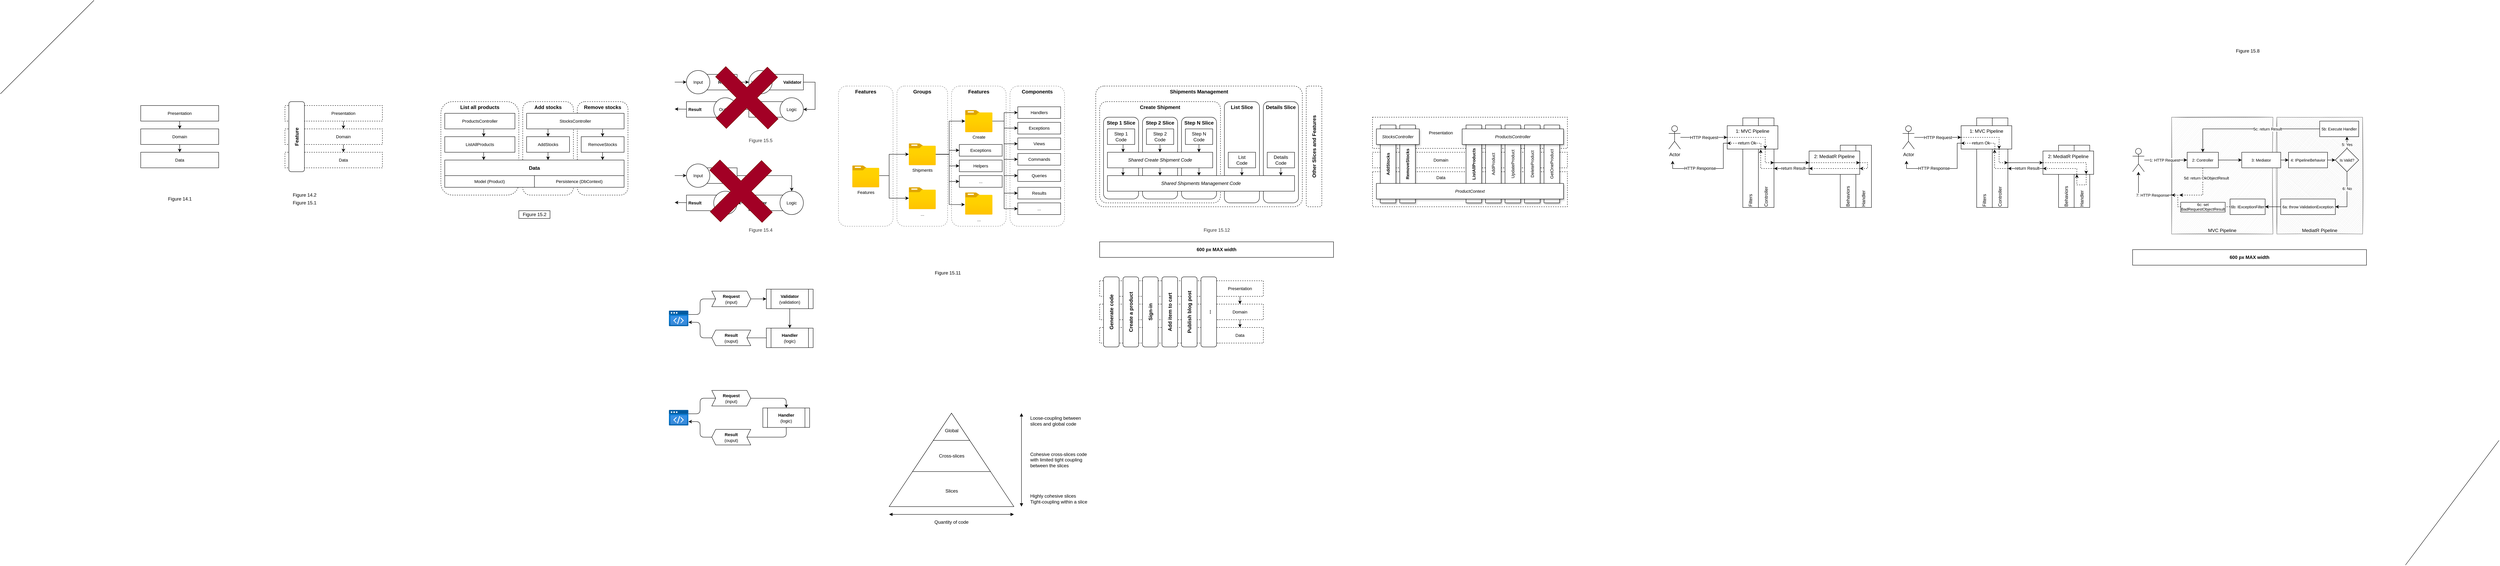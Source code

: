 <mxfile pages="5">
    <diagram id="_Geo2xHs5iCF7STFEmC-" name="Vertical Slice">
        <mxGraphModel dx="2831" dy="116" grid="1" gridSize="10" guides="1" tooltips="1" connect="1" arrows="1" fold="1" page="0" pageScale="1" pageWidth="840" pageHeight="1100" math="0" shadow="0">
            <root>
                <mxCell id="NRFoNHu8XifHmaJofXyo-0"/>
                <mxCell id="NRFoNHu8XifHmaJofXyo-1" parent="NRFoNHu8XifHmaJofXyo-0"/>
                <mxCell id="2Ei6t0j3schyepPZUMK0-47" value="Shipments Management" style="rounded=1;whiteSpace=wrap;html=1;sketch=0;fillColor=default;fontSize=13;align=center;verticalAlign=top;fontStyle=1;dashed=1;fontColor=default;strokeColor=default;arcSize=7;" parent="NRFoNHu8XifHmaJofXyo-1" vertex="1">
                    <mxGeometry x="1770" y="1280" width="530" height="310" as="geometry"/>
                </mxCell>
                <mxCell id="2Ei6t0j3schyepPZUMK0-46" value="Create Shipment" style="rounded=1;whiteSpace=wrap;html=1;sketch=0;fillColor=default;fontSize=13;align=center;verticalAlign=top;fontStyle=1;dashed=1;fontColor=default;strokeColor=default;arcSize=7;" parent="NRFoNHu8XifHmaJofXyo-1" vertex="1">
                    <mxGeometry x="1780" y="1320" width="310" height="260" as="geometry"/>
                </mxCell>
                <mxCell id="2Ei6t0j3schyepPZUMK0-22" value="" style="rounded=0;whiteSpace=wrap;html=1;sketch=0;strokeColor=default;fillColor=default;fontSize=13;fontColor=default;align=center;dashed=1;" parent="NRFoNHu8XifHmaJofXyo-1" vertex="1">
                    <mxGeometry x="1780" y="1780" width="310" height="40" as="geometry"/>
                </mxCell>
                <mxCell id="2Ei6t0j3schyepPZUMK0-23" value="" style="rounded=0;whiteSpace=wrap;html=1;sketch=0;strokeColor=default;fillColor=default;fontSize=13;fontColor=default;align=center;dashed=1;" parent="NRFoNHu8XifHmaJofXyo-1" vertex="1">
                    <mxGeometry x="1780" y="1840" width="310" height="40" as="geometry"/>
                </mxCell>
                <mxCell id="2Ei6t0j3schyepPZUMK0-24" value="" style="rounded=0;whiteSpace=wrap;html=1;sketch=0;strokeColor=default;fillColor=default;fontSize=13;fontColor=default;align=center;dashed=1;" parent="NRFoNHu8XifHmaJofXyo-1" vertex="1">
                    <mxGeometry x="1780" y="1900" width="310" height="40" as="geometry"/>
                </mxCell>
                <mxCell id="mXEPQpgxA3Jt67eOJuLf-15" value="" style="rounded=0;whiteSpace=wrap;html=1;sketch=0;strokeColor=default;fillColor=default;fontSize=13;fontColor=default;align=center;dashed=1;" parent="NRFoNHu8XifHmaJofXyo-1" vertex="1">
                    <mxGeometry x="-310" y="1330" width="20" height="40" as="geometry"/>
                </mxCell>
                <mxCell id="mXEPQpgxA3Jt67eOJuLf-16" value="" style="rounded=0;whiteSpace=wrap;html=1;sketch=0;strokeColor=default;fillColor=default;fontSize=13;fontColor=default;align=center;dashed=1;" parent="NRFoNHu8XifHmaJofXyo-1" vertex="1">
                    <mxGeometry x="-310" y="1390" width="20" height="40" as="geometry"/>
                </mxCell>
                <mxCell id="mXEPQpgxA3Jt67eOJuLf-17" value="" style="rounded=0;whiteSpace=wrap;html=1;sketch=0;strokeColor=default;fillColor=default;fontSize=13;fontColor=default;align=center;dashed=1;" parent="NRFoNHu8XifHmaJofXyo-1" vertex="1">
                    <mxGeometry x="-310" y="1450" width="20" height="40" as="geometry"/>
                </mxCell>
                <mxCell id="NRFoNHu8XifHmaJofXyo-23" value="Remove stocks" style="rounded=1;whiteSpace=wrap;html=1;sketch=0;fillColor=default;fontSize=13;align=center;verticalAlign=top;fontStyle=1;dashed=1;fontColor=default;strokeColor=default;" parent="NRFoNHu8XifHmaJofXyo-1" vertex="1">
                    <mxGeometry x="440" y="1320" width="130" height="240" as="geometry"/>
                </mxCell>
                <mxCell id="NRFoNHu8XifHmaJofXyo-22" value="Add stocks" style="rounded=1;whiteSpace=wrap;html=1;sketch=0;fillColor=default;fontSize=13;align=center;verticalAlign=top;fontStyle=1;dashed=1;fontColor=default;strokeColor=default;" parent="NRFoNHu8XifHmaJofXyo-1" vertex="1">
                    <mxGeometry x="300" y="1320" width="130" height="240" as="geometry"/>
                </mxCell>
                <mxCell id="NRFoNHu8XifHmaJofXyo-21" value="List all products" style="rounded=1;whiteSpace=wrap;html=1;sketch=0;fillColor=default;fontSize=13;align=center;verticalAlign=top;fontStyle=1;dashed=1;fontColor=default;strokeColor=default;" parent="NRFoNHu8XifHmaJofXyo-1" vertex="1">
                    <mxGeometry x="90" y="1320" width="200" height="240" as="geometry"/>
                </mxCell>
                <mxCell id="NRFoNHu8XifHmaJofXyo-2" value="600 px MAX width" style="rounded=0;whiteSpace=wrap;html=1;fontSize=12;align=center;fontStyle=1" parent="NRFoNHu8XifHmaJofXyo-1" vertex="1">
                    <mxGeometry x="1780" y="1680" width="600" height="40" as="geometry"/>
                </mxCell>
                <mxCell id="NRFoNHu8XifHmaJofXyo-4" value="ListAllProducts" style="rounded=0;whiteSpace=wrap;html=1;labelBackgroundColor=none;sketch=0;fontSize=11;strokeColor=default;fillStyle=hachure;fontStyle=0;shadow=0;glass=0;fontColor=default;fillColor=default;" parent="NRFoNHu8XifHmaJofXyo-1" vertex="1">
                    <mxGeometry x="100" y="1410" width="180" height="40" as="geometry"/>
                </mxCell>
                <mxCell id="NRFoNHu8XifHmaJofXyo-5" value="ProductsController" style="rounded=0;whiteSpace=wrap;html=1;labelBackgroundColor=none;sketch=0;fontSize=11;strokeColor=default;fillStyle=hachure;fontStyle=0;shadow=0;glass=0;fontColor=default;fillColor=default;" parent="NRFoNHu8XifHmaJofXyo-1" vertex="1">
                    <mxGeometry x="100" y="1350" width="180" height="40" as="geometry"/>
                </mxCell>
                <mxCell id="NRFoNHu8XifHmaJofXyo-6" value="" style="endArrow=classic;html=1;shadow=0;fontFamily=Helvetica;fontSize=13;fontColor=default;strokeColor=default;" parent="NRFoNHu8XifHmaJofXyo-1" edge="1">
                    <mxGeometry width="50" height="50" relative="1" as="geometry">
                        <mxPoint x="200" y="1390" as="sourcePoint"/>
                        <mxPoint x="200" y="1410" as="targetPoint"/>
                    </mxGeometry>
                </mxCell>
                <mxCell id="NRFoNHu8XifHmaJofXyo-7" value="AddStocks" style="rounded=0;whiteSpace=wrap;html=1;labelBackgroundColor=none;sketch=0;fontSize=11;strokeColor=default;fillStyle=hachure;fontStyle=0;shadow=0;glass=0;fontColor=default;fillColor=default;" parent="NRFoNHu8XifHmaJofXyo-1" vertex="1">
                    <mxGeometry x="310" y="1410" width="110" height="40" as="geometry"/>
                </mxCell>
                <mxCell id="NRFoNHu8XifHmaJofXyo-8" value="" style="endArrow=classic;html=1;shadow=0;fontFamily=Helvetica;fontSize=13;fontColor=default;strokeColor=default;" parent="NRFoNHu8XifHmaJofXyo-1" edge="1">
                    <mxGeometry width="50" height="50" relative="1" as="geometry">
                        <mxPoint x="364.86" y="1450" as="sourcePoint"/>
                        <mxPoint x="364.86" y="1470" as="targetPoint"/>
                    </mxGeometry>
                </mxCell>
                <mxCell id="NRFoNHu8XifHmaJofXyo-9" value="StocksController" style="rounded=0;whiteSpace=wrap;html=1;labelBackgroundColor=none;sketch=0;fontSize=11;strokeColor=default;fillStyle=hachure;fontStyle=0;shadow=0;glass=0;fontColor=default;fillColor=default;" parent="NRFoNHu8XifHmaJofXyo-1" vertex="1">
                    <mxGeometry x="310" y="1350" width="250" height="40" as="geometry"/>
                </mxCell>
                <mxCell id="NRFoNHu8XifHmaJofXyo-10" value="" style="endArrow=classic;html=1;shadow=0;fontFamily=Helvetica;fontSize=13;fontColor=default;strokeColor=default;" parent="NRFoNHu8XifHmaJofXyo-1" edge="1">
                    <mxGeometry width="50" height="50" relative="1" as="geometry">
                        <mxPoint x="364.86" y="1390" as="sourcePoint"/>
                        <mxPoint x="364.86" y="1410" as="targetPoint"/>
                    </mxGeometry>
                </mxCell>
                <mxCell id="NRFoNHu8XifHmaJofXyo-11" value="" style="endArrow=classic;html=1;shadow=0;fontFamily=Helvetica;fontSize=13;fontColor=default;strokeColor=default;" parent="NRFoNHu8XifHmaJofXyo-1" edge="1">
                    <mxGeometry width="50" height="50" relative="1" as="geometry">
                        <mxPoint x="199.83" y="1450" as="sourcePoint"/>
                        <mxPoint x="199.83" y="1470" as="targetPoint"/>
                    </mxGeometry>
                </mxCell>
                <mxCell id="NRFoNHu8XifHmaJofXyo-12" value="Figure 15.2" style="text;html=1;align=center;verticalAlign=middle;resizable=0;points=[];autosize=1;fontSize=12;fontColor=default;strokeColor=default;" parent="NRFoNHu8XifHmaJofXyo-1" vertex="1">
                    <mxGeometry x="290" y="1600" width="80" height="20" as="geometry"/>
                </mxCell>
                <mxCell id="NRFoNHu8XifHmaJofXyo-13" value="RemoveStocks" style="rounded=0;whiteSpace=wrap;html=1;labelBackgroundColor=none;sketch=0;fontSize=11;strokeColor=default;fillStyle=hachure;fontStyle=0;shadow=0;glass=0;fontColor=default;fillColor=default;" parent="NRFoNHu8XifHmaJofXyo-1" vertex="1">
                    <mxGeometry x="450" y="1410" width="110" height="40" as="geometry"/>
                </mxCell>
                <mxCell id="NRFoNHu8XifHmaJofXyo-14" value="" style="endArrow=classic;html=1;shadow=0;fontFamily=Helvetica;fontSize=13;fontColor=default;strokeColor=default;" parent="NRFoNHu8XifHmaJofXyo-1" edge="1">
                    <mxGeometry width="50" height="50" relative="1" as="geometry">
                        <mxPoint x="504.86" y="1450" as="sourcePoint"/>
                        <mxPoint x="504.86" y="1470" as="targetPoint"/>
                    </mxGeometry>
                </mxCell>
                <mxCell id="NRFoNHu8XifHmaJofXyo-15" value="" style="endArrow=classic;html=1;shadow=0;fontFamily=Helvetica;fontSize=13;fontColor=default;strokeColor=default;" parent="NRFoNHu8XifHmaJofXyo-1" edge="1">
                    <mxGeometry width="50" height="50" relative="1" as="geometry">
                        <mxPoint x="504.86" y="1390" as="sourcePoint"/>
                        <mxPoint x="504.86" y="1410" as="targetPoint"/>
                    </mxGeometry>
                </mxCell>
                <mxCell id="NRFoNHu8XifHmaJofXyo-18" value="Data" style="rounded=0;whiteSpace=wrap;html=1;labelBackgroundColor=none;sketch=0;fillColor=default;fontSize=13;strokeColor=default;fontStyle=1;fontColor=default;gradientColor=none;" parent="NRFoNHu8XifHmaJofXyo-1" vertex="1">
                    <mxGeometry x="100" y="1470" width="460" height="40" as="geometry"/>
                </mxCell>
                <mxCell id="NRFoNHu8XifHmaJofXyo-19" value="Model (Product)" style="rounded=0;whiteSpace=wrap;html=1;labelBackgroundColor=none;sketch=0;fillColor=default;fontSize=11;strokeColor=default;fontColor=default;fontStyle=0" parent="NRFoNHu8XifHmaJofXyo-1" vertex="1">
                    <mxGeometry x="100" y="1510" width="230" height="30" as="geometry"/>
                </mxCell>
                <mxCell id="NRFoNHu8XifHmaJofXyo-20" value="Persistence (DbContext)" style="rounded=0;whiteSpace=wrap;html=1;labelBackgroundColor=none;sketch=0;fillColor=default;fontSize=11;strokeColor=default;fontColor=default;spacing=2;fontStyle=0" parent="NRFoNHu8XifHmaJofXyo-1" vertex="1">
                    <mxGeometry x="330" y="1510" width="230" height="30" as="geometry"/>
                </mxCell>
                <mxCell id="NRFoNHu8XifHmaJofXyo-24" value="Figure 15.4" style="text;html=1;align=center;verticalAlign=middle;resizable=0;points=[];autosize=1;fontSize=12;fontColor=#333333;" parent="NRFoNHu8XifHmaJofXyo-1" vertex="1">
                    <mxGeometry x="870" y="1640" width="80" height="20" as="geometry"/>
                </mxCell>
                <mxCell id="HMKlNcfsrmp8i-vNm9QX-9" value="Figure 15.5" style="text;html=1;align=center;verticalAlign=middle;resizable=0;points=[];autosize=1;fontSize=12;fontColor=#333333;" parent="NRFoNHu8XifHmaJofXyo-1" vertex="1">
                    <mxGeometry x="870" y="1410" width="80" height="20" as="geometry"/>
                </mxCell>
                <mxCell id="HMKlNcfsrmp8i-vNm9QX-10" value="Request&amp;nbsp;" style="rounded=0;whiteSpace=wrap;html=1;labelBackgroundColor=none;sketch=0;fontSize=11;strokeColor=default;fillStyle=hachure;fontStyle=1;shadow=0;glass=0;fontColor=default;fillColor=default;align=right;" parent="NRFoNHu8XifHmaJofXyo-1" vertex="1">
                    <mxGeometry x="760" y="1250" width="90" height="40" as="geometry"/>
                </mxCell>
                <mxCell id="HMKlNcfsrmp8i-vNm9QX-11" value="Validator&amp;nbsp;" style="rounded=0;whiteSpace=wrap;html=1;labelBackgroundColor=none;sketch=0;fontSize=11;strokeColor=default;fillStyle=hachure;fontStyle=1;shadow=0;glass=0;fontColor=default;fillColor=default;align=right;" parent="NRFoNHu8XifHmaJofXyo-1" vertex="1">
                    <mxGeometry x="930" y="1250" width="90" height="40" as="geometry"/>
                </mxCell>
                <mxCell id="HMKlNcfsrmp8i-vNm9QX-12" value="&amp;nbsp;Handler" style="rounded=0;whiteSpace=wrap;html=1;labelBackgroundColor=none;sketch=0;fontSize=11;strokeColor=default;fillStyle=hachure;fontStyle=1;shadow=0;glass=0;fontColor=default;fillColor=default;align=left;" parent="NRFoNHu8XifHmaJofXyo-1" vertex="1">
                    <mxGeometry x="880" y="1320" width="90" height="40" as="geometry"/>
                </mxCell>
                <mxCell id="HMKlNcfsrmp8i-vNm9QX-13" value="Input" style="ellipse;whiteSpace=wrap;html=1;aspect=fixed;sketch=0;strokeColor=default;fillColor=default;fontSize=11;fontColor=default;align=center;rounded=0;shadow=0;fontStyle=0;glass=0;fillStyle=hachure;" parent="NRFoNHu8XifHmaJofXyo-1" vertex="1">
                    <mxGeometry x="720" y="1240" width="60" height="60" as="geometry"/>
                </mxCell>
                <mxCell id="HMKlNcfsrmp8i-vNm9QX-14" value="Validation" style="ellipse;whiteSpace=wrap;html=1;aspect=fixed;sketch=0;strokeColor=default;fillColor=default;fontSize=11;fontColor=default;align=center;rounded=0;shadow=0;fontStyle=0;glass=0;fillStyle=hachure;" parent="NRFoNHu8XifHmaJofXyo-1" vertex="1">
                    <mxGeometry x="880" y="1240" width="60" height="60" as="geometry"/>
                </mxCell>
                <mxCell id="HMKlNcfsrmp8i-vNm9QX-15" value="Logic" style="ellipse;whiteSpace=wrap;html=1;aspect=fixed;sketch=0;strokeColor=default;fillColor=default;fontSize=11;fontColor=default;align=center;rounded=0;shadow=0;fontStyle=0;glass=0;fillStyle=hachure;" parent="NRFoNHu8XifHmaJofXyo-1" vertex="1">
                    <mxGeometry x="960" y="1310" width="60" height="60" as="geometry"/>
                </mxCell>
                <mxCell id="HMKlNcfsrmp8i-vNm9QX-16" value="" style="endArrow=classic;html=1;shadow=0;fontFamily=Helvetica;fontSize=13;fontColor=#666666;strokeColor=default;" parent="NRFoNHu8XifHmaJofXyo-1" source="HMKlNcfsrmp8i-vNm9QX-10" target="HMKlNcfsrmp8i-vNm9QX-14" edge="1">
                    <mxGeometry width="50" height="50" relative="1" as="geometry">
                        <mxPoint x="770.0" y="1300" as="sourcePoint"/>
                        <mxPoint x="770.0" y="1320" as="targetPoint"/>
                    </mxGeometry>
                </mxCell>
                <mxCell id="HMKlNcfsrmp8i-vNm9QX-17" value="" style="endArrow=classic;html=1;shadow=0;fontFamily=Helvetica;fontSize=13;fontColor=#666666;strokeColor=default;exitX=1;exitY=0.5;exitDx=0;exitDy=0;entryX=1;entryY=0.5;entryDx=0;entryDy=0;rounded=0;" parent="NRFoNHu8XifHmaJofXyo-1" source="HMKlNcfsrmp8i-vNm9QX-11" target="HMKlNcfsrmp8i-vNm9QX-15" edge="1">
                    <mxGeometry width="50" height="50" relative="1" as="geometry">
                        <mxPoint x="900" y="1280" as="sourcePoint"/>
                        <mxPoint x="930" y="1280" as="targetPoint"/>
                        <Array as="points">
                            <mxPoint x="1050" y="1270"/>
                            <mxPoint x="1050" y="1340"/>
                        </Array>
                    </mxGeometry>
                </mxCell>
                <mxCell id="HMKlNcfsrmp8i-vNm9QX-18" value="" style="endArrow=classic;html=1;shadow=0;fontFamily=Helvetica;fontSize=13;fontColor=#666666;strokeColor=default;" parent="NRFoNHu8XifHmaJofXyo-1" source="HMKlNcfsrmp8i-vNm9QX-12" target="HMKlNcfsrmp8i-vNm9QX-21" edge="1">
                    <mxGeometry width="50" height="50" relative="1" as="geometry">
                        <mxPoint x="910" y="1340" as="sourcePoint"/>
                        <mxPoint x="1200.0" y="1259.5" as="targetPoint"/>
                    </mxGeometry>
                </mxCell>
                <mxCell id="HMKlNcfsrmp8i-vNm9QX-19" value="" style="endArrow=classic;html=1;shadow=0;fontFamily=Helvetica;fontSize=13;fontColor=#666666;strokeColor=default;" parent="NRFoNHu8XifHmaJofXyo-1" edge="1">
                    <mxGeometry width="50" height="50" relative="1" as="geometry">
                        <mxPoint x="690" y="1269.86" as="sourcePoint"/>
                        <mxPoint x="720.0" y="1269.86" as="targetPoint"/>
                    </mxGeometry>
                </mxCell>
                <mxCell id="HMKlNcfsrmp8i-vNm9QX-20" value="&amp;nbsp;Result&amp;nbsp;" style="rounded=0;whiteSpace=wrap;html=1;labelBackgroundColor=none;sketch=0;fontSize=11;strokeColor=default;fillStyle=hachure;fontStyle=1;shadow=0;glass=0;fontColor=default;fillColor=default;align=left;" parent="NRFoNHu8XifHmaJofXyo-1" vertex="1">
                    <mxGeometry x="720" y="1320" width="80" height="40" as="geometry"/>
                </mxCell>
                <mxCell id="HMKlNcfsrmp8i-vNm9QX-21" value="Output" style="ellipse;whiteSpace=wrap;html=1;aspect=fixed;sketch=0;strokeColor=default;fillColor=default;fontSize=11;fontColor=default;align=center;rounded=0;shadow=0;fontStyle=0;glass=0;fillStyle=hachure;" parent="NRFoNHu8XifHmaJofXyo-1" vertex="1">
                    <mxGeometry x="790" y="1310" width="60" height="60" as="geometry"/>
                </mxCell>
                <mxCell id="HMKlNcfsrmp8i-vNm9QX-24" value="Request&amp;nbsp;" style="rounded=0;whiteSpace=wrap;html=1;labelBackgroundColor=none;sketch=0;fontSize=11;strokeColor=default;fillStyle=hachure;fontStyle=1;shadow=0;glass=0;fontColor=default;fillColor=default;align=right;" parent="NRFoNHu8XifHmaJofXyo-1" vertex="1">
                    <mxGeometry x="760" y="1490" width="90" height="40" as="geometry"/>
                </mxCell>
                <mxCell id="HMKlNcfsrmp8i-vNm9QX-27" value="Input" style="ellipse;whiteSpace=wrap;html=1;aspect=fixed;sketch=0;strokeColor=default;fillColor=default;fontSize=11;fontColor=default;align=center;rounded=0;shadow=0;fontStyle=0;glass=0;fillStyle=hachure;" parent="NRFoNHu8XifHmaJofXyo-1" vertex="1">
                    <mxGeometry x="720" y="1480" width="60" height="60" as="geometry"/>
                </mxCell>
                <mxCell id="HMKlNcfsrmp8i-vNm9QX-30" value="" style="endArrow=classic;html=1;shadow=0;fontFamily=Helvetica;fontSize=13;fontColor=#666666;strokeColor=default;entryX=0.5;entryY=0;entryDx=0;entryDy=0;edgeStyle=orthogonalEdgeStyle;rounded=0;" parent="NRFoNHu8XifHmaJofXyo-1" source="HMKlNcfsrmp8i-vNm9QX-24" target="HMKlNcfsrmp8i-vNm9QX-36" edge="1">
                    <mxGeometry width="50" height="50" relative="1" as="geometry">
                        <mxPoint x="770.0" y="1540" as="sourcePoint"/>
                        <mxPoint x="880" y="1510" as="targetPoint"/>
                    </mxGeometry>
                </mxCell>
                <mxCell id="HMKlNcfsrmp8i-vNm9QX-33" value="" style="endArrow=classic;html=1;shadow=0;fontFamily=Helvetica;fontSize=13;fontColor=#666666;strokeColor=default;" parent="NRFoNHu8XifHmaJofXyo-1" edge="1">
                    <mxGeometry width="50" height="50" relative="1" as="geometry">
                        <mxPoint x="690" y="1509.86" as="sourcePoint"/>
                        <mxPoint x="720.0" y="1509.86" as="targetPoint"/>
                    </mxGeometry>
                </mxCell>
                <mxCell id="HMKlNcfsrmp8i-vNm9QX-34" value="" style="endArrow=classic;html=1;shadow=0;fontFamily=Helvetica;fontSize=13;fontColor=#666666;strokeColor=default;" parent="NRFoNHu8XifHmaJofXyo-1" source="HMKlNcfsrmp8i-vNm9QX-20" edge="1">
                    <mxGeometry width="50" height="50" relative="1" as="geometry">
                        <mxPoint x="680" y="1339.43" as="sourcePoint"/>
                        <mxPoint x="690" y="1339" as="targetPoint"/>
                    </mxGeometry>
                </mxCell>
                <mxCell id="HMKlNcfsrmp8i-vNm9QX-35" value="&amp;nbsp;Handler" style="rounded=0;whiteSpace=wrap;html=1;labelBackgroundColor=none;sketch=0;fontSize=11;strokeColor=default;fillStyle=hachure;fontStyle=1;shadow=0;glass=0;fontColor=default;fillColor=default;align=left;" parent="NRFoNHu8XifHmaJofXyo-1" vertex="1">
                    <mxGeometry x="880" y="1560" width="90" height="40" as="geometry"/>
                </mxCell>
                <mxCell id="HMKlNcfsrmp8i-vNm9QX-36" value="Logic" style="ellipse;whiteSpace=wrap;html=1;aspect=fixed;sketch=0;strokeColor=default;fillColor=default;fontSize=11;fontColor=default;align=center;rounded=0;shadow=0;fontStyle=0;glass=0;fillStyle=hachure;" parent="NRFoNHu8XifHmaJofXyo-1" vertex="1">
                    <mxGeometry x="960" y="1550" width="60" height="60" as="geometry"/>
                </mxCell>
                <mxCell id="HMKlNcfsrmp8i-vNm9QX-37" value="" style="endArrow=classic;html=1;shadow=0;fontFamily=Helvetica;fontSize=13;fontColor=#666666;strokeColor=default;" parent="NRFoNHu8XifHmaJofXyo-1" source="HMKlNcfsrmp8i-vNm9QX-35" target="HMKlNcfsrmp8i-vNm9QX-39" edge="1">
                    <mxGeometry width="50" height="50" relative="1" as="geometry">
                        <mxPoint x="910" y="1580" as="sourcePoint"/>
                        <mxPoint x="1200.0" y="1499.5" as="targetPoint"/>
                    </mxGeometry>
                </mxCell>
                <mxCell id="HMKlNcfsrmp8i-vNm9QX-38" value="&amp;nbsp;Result&amp;nbsp;" style="rounded=0;whiteSpace=wrap;html=1;labelBackgroundColor=none;sketch=0;fontSize=11;strokeColor=default;fillStyle=hachure;fontStyle=1;shadow=0;glass=0;fontColor=default;fillColor=default;align=left;" parent="NRFoNHu8XifHmaJofXyo-1" vertex="1">
                    <mxGeometry x="720" y="1560" width="80" height="40" as="geometry"/>
                </mxCell>
                <mxCell id="HMKlNcfsrmp8i-vNm9QX-39" value="Output" style="ellipse;whiteSpace=wrap;html=1;aspect=fixed;sketch=0;strokeColor=default;fillColor=default;fontSize=11;fontColor=default;align=center;rounded=0;shadow=0;fontStyle=0;glass=0;fillStyle=hachure;" parent="NRFoNHu8XifHmaJofXyo-1" vertex="1">
                    <mxGeometry x="790" y="1550" width="60" height="60" as="geometry"/>
                </mxCell>
                <mxCell id="HMKlNcfsrmp8i-vNm9QX-40" value="" style="endArrow=classic;html=1;shadow=0;fontFamily=Helvetica;fontSize=13;fontColor=#666666;strokeColor=default;" parent="NRFoNHu8XifHmaJofXyo-1" source="HMKlNcfsrmp8i-vNm9QX-38" edge="1">
                    <mxGeometry width="50" height="50" relative="1" as="geometry">
                        <mxPoint x="680" y="1579.43" as="sourcePoint"/>
                        <mxPoint x="690" y="1579" as="targetPoint"/>
                    </mxGeometry>
                </mxCell>
                <mxCell id="HMKlNcfsrmp8i-vNm9QX-52" value="Features" style="rounded=1;whiteSpace=wrap;html=1;fillColor=default;fontSize=13;align=center;verticalAlign=top;fontStyle=1;dashed=1;strokeColor=default;fontColor=default;fillStyle=auto;opacity=50;" parent="NRFoNHu8XifHmaJofXyo-1" vertex="1">
                    <mxGeometry x="1110" y="1280" width="140" height="360" as="geometry"/>
                </mxCell>
                <mxCell id="HMKlNcfsrmp8i-vNm9QX-54" value="Groups" style="rounded=1;whiteSpace=wrap;html=1;fillColor=default;fontSize=13;align=center;verticalAlign=top;fontStyle=1;dashed=1;strokeColor=default;fontColor=default;fillStyle=auto;opacity=50;" parent="NRFoNHu8XifHmaJofXyo-1" vertex="1">
                    <mxGeometry x="1260" y="1280" width="130" height="360" as="geometry"/>
                </mxCell>
                <mxCell id="HMKlNcfsrmp8i-vNm9QX-55" value="Features" style="rounded=1;whiteSpace=wrap;html=1;fillColor=default;fontSize=13;align=center;verticalAlign=top;fontStyle=1;dashed=1;strokeColor=default;fontColor=default;fillStyle=auto;opacity=50;" parent="NRFoNHu8XifHmaJofXyo-1" vertex="1">
                    <mxGeometry x="1400" y="1280" width="140" height="360" as="geometry"/>
                </mxCell>
                <mxCell id="HMKlNcfsrmp8i-vNm9QX-56" value="Components" style="rounded=1;whiteSpace=wrap;html=1;fillColor=default;fontSize=13;align=center;verticalAlign=top;fontStyle=1;dashed=1;strokeColor=default;fontColor=default;fillStyle=auto;opacity=50;" parent="NRFoNHu8XifHmaJofXyo-1" vertex="1">
                    <mxGeometry x="1550" y="1280" width="140" height="360" as="geometry"/>
                </mxCell>
                <mxCell id="HMKlNcfsrmp8i-vNm9QX-81" style="edgeStyle=elbowEdgeStyle;rounded=0;orthogonalLoop=1;jettySize=auto;html=1;fontSize=13;fontColor=#666666;" parent="NRFoNHu8XifHmaJofXyo-1" source="HMKlNcfsrmp8i-vNm9QX-57" target="HMKlNcfsrmp8i-vNm9QX-59" edge="1">
                    <mxGeometry relative="1" as="geometry">
                        <mxPoint x="1210" y="1518" as="sourcePoint"/>
                        <Array as="points">
                            <mxPoint x="1240" y="1510"/>
                            <mxPoint x="1240" y="1518"/>
                        </Array>
                    </mxGeometry>
                </mxCell>
                <mxCell id="HMKlNcfsrmp8i-vNm9QX-82" style="edgeStyle=elbowEdgeStyle;rounded=0;orthogonalLoop=1;jettySize=auto;html=1;fontSize=13;fontColor=#666666;" parent="NRFoNHu8XifHmaJofXyo-1" source="HMKlNcfsrmp8i-vNm9QX-57" target="HMKlNcfsrmp8i-vNm9QX-58" edge="1">
                    <mxGeometry relative="1" as="geometry">
                        <Array as="points">
                            <mxPoint x="1240" y="1510"/>
                            <mxPoint x="1240" y="1568"/>
                        </Array>
                    </mxGeometry>
                </mxCell>
                <mxCell id="HMKlNcfsrmp8i-vNm9QX-57" value="Features" style="aspect=fixed;html=1;points=[];align=center;image;fontSize=11;image=img/lib/azure2/general/Folder_Blank.svg;dashed=1;sketch=0;strokeColor=#B3B3B3;fillColor=#FFFFFF;fontColor=default;fontStyle=0;labelBackgroundColor=none;" parent="NRFoNHu8XifHmaJofXyo-1" vertex="1">
                    <mxGeometry x="1145.5" y="1484" width="69" height="56.0" as="geometry"/>
                </mxCell>
                <mxCell id="HMKlNcfsrmp8i-vNm9QX-58" value="..." style="aspect=fixed;html=1;points=[];align=center;image;fontSize=11;image=img/lib/azure2/general/Folder_Blank.svg;dashed=1;sketch=0;strokeColor=#B3B3B3;fillColor=#FFFFFF;fontColor=default;fontStyle=0;labelBackgroundColor=none;" parent="NRFoNHu8XifHmaJofXyo-1" vertex="1">
                    <mxGeometry x="1290.5" y="1540" width="69" height="56.0" as="geometry"/>
                </mxCell>
                <mxCell id="HMKlNcfsrmp8i-vNm9QX-75" style="edgeStyle=orthogonalEdgeStyle;rounded=0;orthogonalLoop=1;jettySize=auto;html=1;fontSize=13;fontColor=#666666;" parent="NRFoNHu8XifHmaJofXyo-1" source="HMKlNcfsrmp8i-vNm9QX-59" target="HMKlNcfsrmp8i-vNm9QX-60" edge="1">
                    <mxGeometry relative="1" as="geometry">
                        <mxPoint x="1369" y="1455.01" as="sourcePoint"/>
                        <mxPoint x="1439.5" y="1370" as="targetPoint"/>
                        <Array as="points">
                            <mxPoint x="1394" y="1455"/>
                            <mxPoint x="1394" y="1370"/>
                        </Array>
                    </mxGeometry>
                </mxCell>
                <mxCell id="HMKlNcfsrmp8i-vNm9QX-76" style="edgeStyle=orthogonalEdgeStyle;rounded=0;orthogonalLoop=1;jettySize=auto;html=1;fontSize=13;fontColor=#666666;entryX=0;entryY=0.5;entryDx=0;entryDy=0;" parent="NRFoNHu8XifHmaJofXyo-1" source="HMKlNcfsrmp8i-vNm9QX-59" target="HMKlNcfsrmp8i-vNm9QX-62" edge="1">
                    <mxGeometry relative="1" as="geometry">
                        <mxPoint x="1369" y="1455" as="sourcePoint"/>
                        <mxPoint x="1419.5" y="1445" as="targetPoint"/>
                        <Array as="points">
                            <mxPoint x="1394" y="1455"/>
                            <mxPoint x="1394" y="1445"/>
                        </Array>
                    </mxGeometry>
                </mxCell>
                <mxCell id="HMKlNcfsrmp8i-vNm9QX-77" style="edgeStyle=elbowEdgeStyle;rounded=0;orthogonalLoop=1;jettySize=auto;html=1;fontSize=13;fontColor=#666666;" parent="NRFoNHu8XifHmaJofXyo-1" source="HMKlNcfsrmp8i-vNm9QX-59" target="HMKlNcfsrmp8i-vNm9QX-63" edge="1">
                    <mxGeometry relative="1" as="geometry">
                        <mxPoint x="1369" y="1455" as="sourcePoint"/>
                        <mxPoint x="1419.5" y="1485" as="targetPoint"/>
                        <Array as="points">
                            <mxPoint x="1394" y="1485"/>
                        </Array>
                    </mxGeometry>
                </mxCell>
                <mxCell id="HMKlNcfsrmp8i-vNm9QX-78" style="edgeStyle=orthogonalEdgeStyle;rounded=0;orthogonalLoop=1;jettySize=auto;html=1;fontSize=13;fontColor=#666666;" parent="NRFoNHu8XifHmaJofXyo-1" source="HMKlNcfsrmp8i-vNm9QX-59" target="HMKlNcfsrmp8i-vNm9QX-65" edge="1">
                    <mxGeometry relative="1" as="geometry">
                        <mxPoint x="1369" y="1455" as="sourcePoint"/>
                        <mxPoint x="1420" y="1525.0" as="targetPoint"/>
                        <Array as="points">
                            <mxPoint x="1394" y="1455"/>
                            <mxPoint x="1394" y="1525"/>
                        </Array>
                    </mxGeometry>
                </mxCell>
                <mxCell id="HMKlNcfsrmp8i-vNm9QX-59" value="Shipments" style="aspect=fixed;html=1;points=[];align=center;image;fontSize=11;image=img/lib/azure2/general/Folder_Blank.svg;dashed=1;sketch=0;strokeColor=#B3B3B3;fillColor=#FFFFFF;fontColor=default;fontStyle=0;labelBackgroundColor=none;" parent="NRFoNHu8XifHmaJofXyo-1" vertex="1">
                    <mxGeometry x="1290.5" y="1427.19" width="69" height="56.0" as="geometry"/>
                </mxCell>
                <mxCell id="HMKlNcfsrmp8i-vNm9QX-71" style="edgeStyle=elbowEdgeStyle;rounded=0;orthogonalLoop=1;jettySize=auto;html=1;fontSize=13;fontColor=#666666;" parent="NRFoNHu8XifHmaJofXyo-1" source="HMKlNcfsrmp8i-vNm9QX-60" target="HMKlNcfsrmp8i-vNm9QX-67" edge="1">
                    <mxGeometry relative="1" as="geometry">
                        <Array as="points">
                            <mxPoint x="1535" y="1370"/>
                        </Array>
                    </mxGeometry>
                </mxCell>
                <mxCell id="HMKlNcfsrmp8i-vNm9QX-72" style="edgeStyle=orthogonalEdgeStyle;rounded=0;orthogonalLoop=1;jettySize=auto;html=1;fontSize=13;fontColor=#666666;" parent="NRFoNHu8XifHmaJofXyo-1" source="HMKlNcfsrmp8i-vNm9QX-60" target="HMKlNcfsrmp8i-vNm9QX-68" edge="1">
                    <mxGeometry relative="1" as="geometry">
                        <Array as="points">
                            <mxPoint x="1535" y="1370"/>
                            <mxPoint x="1535" y="1388"/>
                        </Array>
                    </mxGeometry>
                </mxCell>
                <mxCell id="HMKlNcfsrmp8i-vNm9QX-73" style="edgeStyle=elbowEdgeStyle;rounded=0;orthogonalLoop=1;jettySize=auto;html=1;fontSize=13;fontColor=#666666;" parent="NRFoNHu8XifHmaJofXyo-1" source="HMKlNcfsrmp8i-vNm9QX-60" target="HMKlNcfsrmp8i-vNm9QX-69" edge="1">
                    <mxGeometry relative="1" as="geometry">
                        <Array as="points">
                            <mxPoint x="1535" y="1410"/>
                        </Array>
                    </mxGeometry>
                </mxCell>
                <mxCell id="HMKlNcfsrmp8i-vNm9QX-74" style="edgeStyle=elbowEdgeStyle;rounded=0;orthogonalLoop=1;jettySize=auto;html=1;fontSize=13;fontColor=#666666;" parent="NRFoNHu8XifHmaJofXyo-1" source="HMKlNcfsrmp8i-vNm9QX-60" target="HMKlNcfsrmp8i-vNm9QX-70" edge="1">
                    <mxGeometry relative="1" as="geometry">
                        <Array as="points">
                            <mxPoint x="1535" y="1420"/>
                        </Array>
                    </mxGeometry>
                </mxCell>
                <mxCell id="HMKlNcfsrmp8i-vNm9QX-60" value="Create" style="aspect=fixed;html=1;points=[];align=center;image;fontSize=11;image=img/lib/azure2/general/Folder_Blank.svg;dashed=1;sketch=0;strokeColor=#B3B3B3;fillColor=#FFFFFF;fontColor=default;fontStyle=0;labelBackgroundColor=none;" parent="NRFoNHu8XifHmaJofXyo-1" vertex="1">
                    <mxGeometry x="1435" y="1341.6" width="70" height="56.81" as="geometry"/>
                </mxCell>
                <mxCell id="HMKlNcfsrmp8i-vNm9QX-62" value="Exceptions" style="rounded=0;whiteSpace=wrap;html=1;sketch=0;strokeColor=default;fillColor=default;fontSize=11;align=center;fontColor=default;" parent="NRFoNHu8XifHmaJofXyo-1" vertex="1">
                    <mxGeometry x="1420" y="1430" width="110" height="30" as="geometry"/>
                </mxCell>
                <mxCell id="HMKlNcfsrmp8i-vNm9QX-63" value="Helpers" style="rounded=0;whiteSpace=wrap;html=1;sketch=0;strokeColor=default;fillColor=default;fontSize=11;align=center;fontColor=default;" parent="NRFoNHu8XifHmaJofXyo-1" vertex="1">
                    <mxGeometry x="1420" y="1470" width="110" height="30" as="geometry"/>
                </mxCell>
                <mxCell id="HMKlNcfsrmp8i-vNm9QX-65" value="..." style="rounded=0;whiteSpace=wrap;html=1;sketch=0;strokeColor=default;fillColor=default;fontSize=11;align=center;fontColor=default;" parent="NRFoNHu8XifHmaJofXyo-1" vertex="1">
                    <mxGeometry x="1420" y="1510" width="110" height="30" as="geometry"/>
                </mxCell>
                <mxCell id="HMKlNcfsrmp8i-vNm9QX-67" value="Handlers" style="rounded=0;whiteSpace=wrap;html=1;sketch=0;strokeColor=default;fillColor=default;fontSize=11;align=center;fontColor=default;" parent="NRFoNHu8XifHmaJofXyo-1" vertex="1">
                    <mxGeometry x="1570" y="1333.19" width="110" height="30" as="geometry"/>
                </mxCell>
                <mxCell id="HMKlNcfsrmp8i-vNm9QX-68" value="Exceptions" style="rounded=0;whiteSpace=wrap;html=1;sketch=0;strokeColor=default;fillColor=default;fontSize=11;align=center;fontColor=default;" parent="NRFoNHu8XifHmaJofXyo-1" vertex="1">
                    <mxGeometry x="1570" y="1373.19" width="110" height="30" as="geometry"/>
                </mxCell>
                <mxCell id="HMKlNcfsrmp8i-vNm9QX-69" value="Views" style="rounded=0;whiteSpace=wrap;html=1;sketch=0;strokeColor=default;fillColor=default;fontSize=11;align=center;fontColor=default;" parent="NRFoNHu8XifHmaJofXyo-1" vertex="1">
                    <mxGeometry x="1570" y="1413.19" width="110" height="30" as="geometry"/>
                </mxCell>
                <mxCell id="HMKlNcfsrmp8i-vNm9QX-70" value="Commands" style="rounded=0;whiteSpace=wrap;html=1;sketch=0;strokeColor=default;fillColor=default;fontSize=11;align=center;fontColor=default;" parent="NRFoNHu8XifHmaJofXyo-1" vertex="1">
                    <mxGeometry x="1570" y="1453.19" width="110" height="30" as="geometry"/>
                </mxCell>
                <mxCell id="HMKlNcfsrmp8i-vNm9QX-85" value="Figure 15.11" style="text;html=1;align=center;verticalAlign=middle;resizable=0;points=[];autosize=1;fontSize=12;fontColor=default;" parent="NRFoNHu8XifHmaJofXyo-1" vertex="1">
                    <mxGeometry x="1350" y="1750" width="80" height="20" as="geometry"/>
                </mxCell>
                <mxCell id="HMKlNcfsrmp8i-vNm9QX-86" value="Figure 15.12" style="text;html=1;align=center;verticalAlign=middle;resizable=0;points=[];autosize=1;fontSize=12;fontColor=#333333;" parent="NRFoNHu8XifHmaJofXyo-1" vertex="1">
                    <mxGeometry x="2040" y="1640" width="80" height="20" as="geometry"/>
                </mxCell>
                <mxCell id="HMKlNcfsrmp8i-vNm9QX-87" value="Step N Slice" style="rounded=1;whiteSpace=wrap;html=1;sketch=0;fillColor=default;fontSize=13;align=center;verticalAlign=top;fontStyle=1;fontColor=default;strokeColor=default;" parent="NRFoNHu8XifHmaJofXyo-1" vertex="1">
                    <mxGeometry x="1990" y="1360" width="90" height="210" as="geometry"/>
                </mxCell>
                <mxCell id="HMKlNcfsrmp8i-vNm9QX-88" value="Step 2 Slice" style="rounded=1;whiteSpace=wrap;html=1;sketch=0;fillColor=default;fontSize=13;align=center;verticalAlign=top;fontStyle=1;fontColor=default;strokeColor=default;" parent="NRFoNHu8XifHmaJofXyo-1" vertex="1">
                    <mxGeometry x="1890" y="1360" width="90" height="210" as="geometry"/>
                </mxCell>
                <mxCell id="HMKlNcfsrmp8i-vNm9QX-89" value="Step 1 Slice" style="rounded=1;whiteSpace=wrap;html=1;sketch=0;fillColor=default;fontSize=13;align=center;verticalAlign=top;fontStyle=1;fontColor=default;strokeColor=default;" parent="NRFoNHu8XifHmaJofXyo-1" vertex="1">
                    <mxGeometry x="1790" y="1360" width="90" height="210" as="geometry"/>
                </mxCell>
                <mxCell id="HMKlNcfsrmp8i-vNm9QX-90" value="Shared Create Shipment Code" style="rounded=0;whiteSpace=wrap;html=1;labelBackgroundColor=none;sketch=0;fontSize=12;strokeColor=default;fillStyle=hachure;fontStyle=2;shadow=0;glass=0;fontColor=default;fillColor=default;" parent="NRFoNHu8XifHmaJofXyo-1" vertex="1">
                    <mxGeometry x="1800" y="1450" width="270" height="40" as="geometry"/>
                </mxCell>
                <mxCell id="HMKlNcfsrmp8i-vNm9QX-91" value="Step 1&lt;br&gt;Code" style="rounded=0;whiteSpace=wrap;html=1;labelBackgroundColor=none;sketch=0;fontSize=12;strokeColor=default;fillStyle=hachure;fontStyle=0;shadow=0;glass=0;fontColor=default;fillColor=default;" parent="NRFoNHu8XifHmaJofXyo-1" vertex="1">
                    <mxGeometry x="1800" y="1390" width="70" height="40" as="geometry"/>
                </mxCell>
                <mxCell id="HMKlNcfsrmp8i-vNm9QX-92" value="" style="endArrow=classic;html=1;shadow=0;fontFamily=Helvetica;fontSize=11;fontColor=#666666;strokeColor=default;" parent="NRFoNHu8XifHmaJofXyo-1" edge="1">
                    <mxGeometry width="50" height="50" relative="1" as="geometry">
                        <mxPoint x="1840.17" y="1430" as="sourcePoint"/>
                        <mxPoint x="1840.17" y="1450" as="targetPoint"/>
                    </mxGeometry>
                </mxCell>
                <mxCell id="HMKlNcfsrmp8i-vNm9QX-93" value="Step 2&lt;br&gt;Code" style="rounded=0;whiteSpace=wrap;html=1;labelBackgroundColor=none;sketch=0;fontSize=12;strokeColor=default;fillStyle=hachure;fontStyle=0;shadow=0;glass=0;fontColor=default;fillColor=default;" parent="NRFoNHu8XifHmaJofXyo-1" vertex="1">
                    <mxGeometry x="1900" y="1390" width="70" height="40" as="geometry"/>
                </mxCell>
                <mxCell id="HMKlNcfsrmp8i-vNm9QX-94" value="" style="endArrow=classic;html=1;shadow=0;fontFamily=Helvetica;fontSize=11;fontColor=#666666;strokeColor=default;" parent="NRFoNHu8XifHmaJofXyo-1" edge="1">
                    <mxGeometry width="50" height="50" relative="1" as="geometry">
                        <mxPoint x="1934.8" y="1490" as="sourcePoint"/>
                        <mxPoint x="1934.8" y="1510" as="targetPoint"/>
                    </mxGeometry>
                </mxCell>
                <mxCell id="HMKlNcfsrmp8i-vNm9QX-96" value="" style="endArrow=classic;html=1;shadow=0;fontFamily=Helvetica;fontSize=11;fontColor=#666666;strokeColor=default;" parent="NRFoNHu8XifHmaJofXyo-1" edge="1">
                    <mxGeometry width="50" height="50" relative="1" as="geometry">
                        <mxPoint x="1934.8" y="1430" as="sourcePoint"/>
                        <mxPoint x="1934.8" y="1450" as="targetPoint"/>
                    </mxGeometry>
                </mxCell>
                <mxCell id="HMKlNcfsrmp8i-vNm9QX-97" value="" style="endArrow=classic;html=1;shadow=0;fontFamily=Helvetica;fontSize=11;fontColor=#666666;strokeColor=default;" parent="NRFoNHu8XifHmaJofXyo-1" edge="1">
                    <mxGeometry width="50" height="50" relative="1" as="geometry">
                        <mxPoint x="1840" y="1490" as="sourcePoint"/>
                        <mxPoint x="1840" y="1510" as="targetPoint"/>
                    </mxGeometry>
                </mxCell>
                <mxCell id="HMKlNcfsrmp8i-vNm9QX-98" value="Step N&lt;br&gt;Code" style="rounded=0;whiteSpace=wrap;html=1;labelBackgroundColor=none;sketch=0;fontSize=12;strokeColor=default;fillStyle=hachure;fontStyle=0;shadow=0;glass=0;fontColor=default;fillColor=default;" parent="NRFoNHu8XifHmaJofXyo-1" vertex="1">
                    <mxGeometry x="2000" y="1390" width="70" height="40" as="geometry"/>
                </mxCell>
                <mxCell id="HMKlNcfsrmp8i-vNm9QX-99" value="" style="endArrow=classic;html=1;shadow=0;fontFamily=Helvetica;fontSize=11;fontColor=#666666;strokeColor=default;" parent="NRFoNHu8XifHmaJofXyo-1" edge="1">
                    <mxGeometry width="50" height="50" relative="1" as="geometry">
                        <mxPoint x="2034.83" y="1490" as="sourcePoint"/>
                        <mxPoint x="2034.83" y="1510" as="targetPoint"/>
                    </mxGeometry>
                </mxCell>
                <mxCell id="HMKlNcfsrmp8i-vNm9QX-100" value="" style="endArrow=classic;html=1;shadow=0;fontFamily=Helvetica;fontSize=11;fontColor=#666666;strokeColor=default;" parent="NRFoNHu8XifHmaJofXyo-1" edge="1">
                    <mxGeometry width="50" height="50" relative="1" as="geometry">
                        <mxPoint x="2034.83" y="1430" as="sourcePoint"/>
                        <mxPoint x="2034.83" y="1450" as="targetPoint"/>
                    </mxGeometry>
                </mxCell>
                <mxCell id="HMKlNcfsrmp8i-vNm9QX-104" value="Other Slices and Features" style="rounded=1;whiteSpace=wrap;html=1;sketch=0;fillColor=default;fontSize=13;align=center;verticalAlign=middle;fontStyle=1;dashed=1;fontColor=default;strokeColor=default;horizontal=0;" parent="NRFoNHu8XifHmaJofXyo-1" vertex="1">
                    <mxGeometry x="2310" y="1280" width="40" height="310" as="geometry"/>
                </mxCell>
                <mxCell id="HMKlNcfsrmp8i-vNm9QX-106" value="List Slice" style="rounded=1;whiteSpace=wrap;html=1;sketch=0;fillColor=default;fontSize=13;align=center;verticalAlign=top;fontStyle=1;fontColor=default;strokeColor=default;" parent="NRFoNHu8XifHmaJofXyo-1" vertex="1">
                    <mxGeometry x="2100" y="1320" width="90" height="260" as="geometry"/>
                </mxCell>
                <mxCell id="HMKlNcfsrmp8i-vNm9QX-107" value="List&lt;br&gt;Code" style="rounded=0;whiteSpace=wrap;html=1;labelBackgroundColor=none;sketch=0;fontSize=12;strokeColor=default;fillStyle=hachure;fontStyle=0;shadow=0;glass=0;fontColor=default;fillColor=default;" parent="NRFoNHu8XifHmaJofXyo-1" vertex="1">
                    <mxGeometry x="2110" y="1450" width="70" height="40" as="geometry"/>
                </mxCell>
                <mxCell id="HMKlNcfsrmp8i-vNm9QX-108" value="" style="endArrow=classic;html=1;shadow=0;fontFamily=Helvetica;fontSize=11;fontColor=#666666;strokeColor=default;" parent="NRFoNHu8XifHmaJofXyo-1" edge="1">
                    <mxGeometry width="50" height="50" relative="1" as="geometry">
                        <mxPoint x="2144.88" y="1490" as="sourcePoint"/>
                        <mxPoint x="2144.88" y="1510" as="targetPoint"/>
                    </mxGeometry>
                </mxCell>
                <mxCell id="HMKlNcfsrmp8i-vNm9QX-109" value="Details Slice" style="rounded=1;whiteSpace=wrap;html=1;sketch=0;fillColor=default;fontSize=13;align=center;verticalAlign=top;fontStyle=1;fontColor=default;strokeColor=default;" parent="NRFoNHu8XifHmaJofXyo-1" vertex="1">
                    <mxGeometry x="2200" y="1320" width="90" height="260" as="geometry"/>
                </mxCell>
                <mxCell id="HMKlNcfsrmp8i-vNm9QX-110" value="Details&lt;br&gt;Code" style="rounded=0;whiteSpace=wrap;html=1;labelBackgroundColor=none;sketch=0;fontSize=12;strokeColor=default;fillStyle=hachure;fontStyle=0;shadow=0;glass=0;fontColor=default;fillColor=default;" parent="NRFoNHu8XifHmaJofXyo-1" vertex="1">
                    <mxGeometry x="2210" y="1450" width="70" height="40" as="geometry"/>
                </mxCell>
                <mxCell id="HMKlNcfsrmp8i-vNm9QX-111" value="" style="endArrow=classic;html=1;shadow=0;fontFamily=Helvetica;fontSize=11;fontColor=#666666;strokeColor=default;" parent="NRFoNHu8XifHmaJofXyo-1" edge="1">
                    <mxGeometry width="50" height="50" relative="1" as="geometry">
                        <mxPoint x="2244.88" y="1490" as="sourcePoint"/>
                        <mxPoint x="2244.88" y="1510" as="targetPoint"/>
                    </mxGeometry>
                </mxCell>
                <mxCell id="HMKlNcfsrmp8i-vNm9QX-105" value="Shared Shipments Management Code" style="rounded=0;whiteSpace=wrap;html=1;labelBackgroundColor=none;sketch=0;fontSize=12;strokeColor=default;fillStyle=hachure;fontStyle=2;shadow=0;glass=0;fontColor=default;fillColor=default;" parent="NRFoNHu8XifHmaJofXyo-1" vertex="1">
                    <mxGeometry x="1800" y="1510" width="480" height="40" as="geometry"/>
                </mxCell>
                <mxCell id="AJzGv6gR3b77Z1c38zc2-0" value="" style="endArrow=none;html=1;" parent="NRFoNHu8XifHmaJofXyo-1" edge="1">
                    <mxGeometry width="50" height="50" relative="1" as="geometry">
                        <mxPoint x="-1040" y="1300" as="sourcePoint"/>
                        <mxPoint x="-800" y="1060" as="targetPoint"/>
                    </mxGeometry>
                </mxCell>
                <mxCell id="AJzGv6gR3b77Z1c38zc2-1" value="" style="endArrow=none;html=1;" parent="NRFoNHu8XifHmaJofXyo-1" edge="1">
                    <mxGeometry width="50" height="50" relative="1" as="geometry">
                        <mxPoint x="5130" y="2510" as="sourcePoint"/>
                        <mxPoint x="5370" y="2190" as="targetPoint"/>
                    </mxGeometry>
                </mxCell>
                <mxCell id="mXEPQpgxA3Jt67eOJuLf-0" value="Data" style="rounded=0;whiteSpace=wrap;html=1;labelBackgroundColor=none;sketch=0;fontSize=11;strokeColor=default;fontStyle=0;shadow=0;glass=0;fontColor=default;fillColor=default;" parent="NRFoNHu8XifHmaJofXyo-1" vertex="1">
                    <mxGeometry x="-680" y="1450" width="200" height="40" as="geometry"/>
                </mxCell>
                <mxCell id="mXEPQpgxA3Jt67eOJuLf-1" value="Domain" style="rounded=0;whiteSpace=wrap;html=1;labelBackgroundColor=none;sketch=0;fontSize=11;strokeColor=default;fontStyle=0;shadow=0;glass=0;fontColor=default;fillColor=default;" parent="NRFoNHu8XifHmaJofXyo-1" vertex="1">
                    <mxGeometry x="-680" y="1390" width="200" height="40" as="geometry"/>
                </mxCell>
                <mxCell id="mXEPQpgxA3Jt67eOJuLf-2" value="Presentation" style="rounded=0;whiteSpace=wrap;html=1;labelBackgroundColor=none;sketch=0;fontSize=11;strokeColor=default;fillStyle=hachure;fontStyle=0;shadow=0;glass=0;fontColor=default;fillColor=default;" parent="NRFoNHu8XifHmaJofXyo-1" vertex="1">
                    <mxGeometry x="-680" y="1330" width="200" height="40" as="geometry"/>
                </mxCell>
                <mxCell id="mXEPQpgxA3Jt67eOJuLf-3" value="" style="endArrow=classic;html=1;shadow=0;fontFamily=Helvetica;fontSize=13;fontColor=#666666;strokeColor=default;" parent="NRFoNHu8XifHmaJofXyo-1" source="mXEPQpgxA3Jt67eOJuLf-2" target="mXEPQpgxA3Jt67eOJuLf-1" edge="1">
                    <mxGeometry width="50" height="50" relative="1" as="geometry">
                        <mxPoint x="-670" y="1360" as="sourcePoint"/>
                        <mxPoint x="-430" y="1360" as="targetPoint"/>
                    </mxGeometry>
                </mxCell>
                <mxCell id="mXEPQpgxA3Jt67eOJuLf-4" value="" style="endArrow=classic;html=1;shadow=0;fontFamily=Helvetica;fontSize=13;fontColor=#666666;strokeColor=default;" parent="NRFoNHu8XifHmaJofXyo-1" source="mXEPQpgxA3Jt67eOJuLf-1" target="mXEPQpgxA3Jt67eOJuLf-0" edge="1">
                    <mxGeometry width="50" height="50" relative="1" as="geometry">
                        <mxPoint x="-670" y="1459.86" as="sourcePoint"/>
                        <mxPoint x="-430" y="1459.86" as="targetPoint"/>
                    </mxGeometry>
                </mxCell>
                <mxCell id="mXEPQpgxA3Jt67eOJuLf-5" value="Figure 14.1" style="text;html=1;align=center;verticalAlign=middle;resizable=0;points=[];autosize=1;fontSize=12;fontColor=default;" parent="NRFoNHu8XifHmaJofXyo-1" vertex="1">
                    <mxGeometry x="-620" y="1560" width="80" height="20" as="geometry"/>
                </mxCell>
                <mxCell id="mXEPQpgxA3Jt67eOJuLf-6" value="" style="group;fontColor=default;" parent="NRFoNHu8XifHmaJofXyo-1" vertex="1" connectable="0">
                    <mxGeometry x="-300" y="1550" width="80" height="40" as="geometry"/>
                </mxCell>
                <mxCell id="mXEPQpgxA3Jt67eOJuLf-7" value="Figure 14.2" style="text;html=1;align=center;verticalAlign=middle;resizable=0;points=[];autosize=1;fontSize=12;fontColor=default;" parent="mXEPQpgxA3Jt67eOJuLf-6" vertex="1">
                    <mxGeometry width="80" height="20" as="geometry"/>
                </mxCell>
                <mxCell id="mXEPQpgxA3Jt67eOJuLf-8" value="Figure 15.1" style="text;html=1;align=center;verticalAlign=middle;resizable=0;points=[];autosize=1;fontSize=12;fontColor=default;" parent="mXEPQpgxA3Jt67eOJuLf-6" vertex="1">
                    <mxGeometry y="20" width="80" height="20" as="geometry"/>
                </mxCell>
                <mxCell id="mXEPQpgxA3Jt67eOJuLf-9" value="Data" style="rounded=0;whiteSpace=wrap;html=1;labelBackgroundColor=none;sketch=0;fontSize=11;strokeColor=default;fontStyle=0;shadow=0;glass=0;fontColor=default;fillColor=default;dashed=1;" parent="NRFoNHu8XifHmaJofXyo-1" vertex="1">
                    <mxGeometry x="-260" y="1450" width="200" height="40" as="geometry"/>
                </mxCell>
                <mxCell id="mXEPQpgxA3Jt67eOJuLf-10" value="Domain" style="rounded=0;whiteSpace=wrap;html=1;labelBackgroundColor=none;sketch=0;fontSize=11;strokeColor=default;fontStyle=0;shadow=0;glass=0;fontColor=default;fillColor=default;dashed=1;" parent="NRFoNHu8XifHmaJofXyo-1" vertex="1">
                    <mxGeometry x="-260" y="1390" width="200" height="40" as="geometry"/>
                </mxCell>
                <mxCell id="mXEPQpgxA3Jt67eOJuLf-11" value="Presentation" style="rounded=0;whiteSpace=wrap;html=1;labelBackgroundColor=none;sketch=0;fontSize=11;strokeColor=default;fillStyle=hachure;fontStyle=0;shadow=0;glass=0;fontColor=default;fillColor=default;dashed=1;" parent="NRFoNHu8XifHmaJofXyo-1" vertex="1">
                    <mxGeometry x="-260" y="1330" width="200" height="40" as="geometry"/>
                </mxCell>
                <mxCell id="mXEPQpgxA3Jt67eOJuLf-12" value="" style="endArrow=classic;html=1;shadow=0;fontFamily=Helvetica;fontSize=13;fontColor=#666666;strokeColor=default;" parent="NRFoNHu8XifHmaJofXyo-1" source="mXEPQpgxA3Jt67eOJuLf-11" target="mXEPQpgxA3Jt67eOJuLf-10" edge="1">
                    <mxGeometry width="50" height="50" relative="1" as="geometry">
                        <mxPoint x="-250" y="1360" as="sourcePoint"/>
                        <mxPoint x="-10" y="1360" as="targetPoint"/>
                    </mxGeometry>
                </mxCell>
                <mxCell id="mXEPQpgxA3Jt67eOJuLf-13" value="" style="endArrow=classic;html=1;shadow=0;fontFamily=Helvetica;fontSize=13;fontColor=#666666;strokeColor=default;" parent="NRFoNHu8XifHmaJofXyo-1" source="mXEPQpgxA3Jt67eOJuLf-10" target="mXEPQpgxA3Jt67eOJuLf-9" edge="1">
                    <mxGeometry width="50" height="50" relative="1" as="geometry">
                        <mxPoint x="-250" y="1459.86" as="sourcePoint"/>
                        <mxPoint x="-10" y="1459.86" as="targetPoint"/>
                    </mxGeometry>
                </mxCell>
                <mxCell id="mXEPQpgxA3Jt67eOJuLf-14" value="Feature" style="rounded=1;whiteSpace=wrap;html=1;strokeColor=default;fontSize=13;fontColor=default;align=center;horizontal=0;shadow=0;fontStyle=1;glass=0;fillColor=default;" parent="NRFoNHu8XifHmaJofXyo-1" vertex="1">
                    <mxGeometry x="-300" y="1320" width="40" height="180" as="geometry"/>
                </mxCell>
                <mxCell id="YCwFqdiY-_8cN_q8ZS8l-0" value="..." style="aspect=fixed;html=1;points=[];align=center;image;fontSize=11;image=img/lib/azure2/general/Folder_Blank.svg;dashed=1;sketch=0;strokeColor=#B3B3B3;fillColor=#FFFFFF;fontColor=default;fontStyle=0;labelBackgroundColor=none;" parent="NRFoNHu8XifHmaJofXyo-1" vertex="1">
                    <mxGeometry x="1435" y="1553.19" width="70" height="56.81" as="geometry"/>
                </mxCell>
                <mxCell id="YCwFqdiY-_8cN_q8ZS8l-1" style="edgeStyle=orthogonalEdgeStyle;rounded=0;orthogonalLoop=1;jettySize=auto;html=1;fontSize=13;fontColor=#666666;entryX=-0.011;entryY=0.548;entryDx=0;entryDy=0;entryPerimeter=0;" parent="NRFoNHu8XifHmaJofXyo-1" source="HMKlNcfsrmp8i-vNm9QX-59" target="YCwFqdiY-_8cN_q8ZS8l-0" edge="1">
                    <mxGeometry relative="1" as="geometry">
                        <mxPoint x="1359.75" y="1455.0" as="sourcePoint"/>
                        <mxPoint x="1420.25" y="1565.0" as="targetPoint"/>
                        <Array as="points">
                            <mxPoint x="1394" y="1455"/>
                            <mxPoint x="1394" y="1584"/>
                        </Array>
                    </mxGeometry>
                </mxCell>
                <mxCell id="YCwFqdiY-_8cN_q8ZS8l-2" value="Queries" style="rounded=0;whiteSpace=wrap;html=1;sketch=0;strokeColor=default;fillColor=default;fontSize=11;align=center;fontColor=default;" parent="NRFoNHu8XifHmaJofXyo-1" vertex="1">
                    <mxGeometry x="1570" y="1495" width="110" height="30" as="geometry"/>
                </mxCell>
                <mxCell id="YCwFqdiY-_8cN_q8ZS8l-3" value="Results" style="rounded=0;whiteSpace=wrap;html=1;sketch=0;strokeColor=default;fillColor=default;fontSize=11;align=center;fontColor=default;" parent="NRFoNHu8XifHmaJofXyo-1" vertex="1">
                    <mxGeometry x="1570" y="1540" width="110" height="30" as="geometry"/>
                </mxCell>
                <mxCell id="YCwFqdiY-_8cN_q8ZS8l-4" value="..." style="rounded=0;whiteSpace=wrap;html=1;sketch=0;strokeColor=default;fillColor=default;fontSize=11;align=center;fontColor=default;" parent="NRFoNHu8XifHmaJofXyo-1" vertex="1">
                    <mxGeometry x="1570" y="1580" width="110" height="30" as="geometry"/>
                </mxCell>
                <mxCell id="YCwFqdiY-_8cN_q8ZS8l-5" style="edgeStyle=elbowEdgeStyle;rounded=0;orthogonalLoop=1;jettySize=auto;html=1;fontSize=13;fontColor=#666666;" parent="NRFoNHu8XifHmaJofXyo-1" source="HMKlNcfsrmp8i-vNm9QX-60" target="YCwFqdiY-_8cN_q8ZS8l-2" edge="1">
                    <mxGeometry relative="1" as="geometry">
                        <Array as="points">
                            <mxPoint x="1535" y="1461.81"/>
                        </Array>
                        <mxPoint x="1510" y="1411.805" as="sourcePoint"/>
                        <mxPoint x="1570" y="1510" as="targetPoint"/>
                    </mxGeometry>
                </mxCell>
                <mxCell id="YCwFqdiY-_8cN_q8ZS8l-6" style="edgeStyle=elbowEdgeStyle;rounded=0;orthogonalLoop=1;jettySize=auto;html=1;fontSize=13;fontColor=#666666;" parent="NRFoNHu8XifHmaJofXyo-1" source="HMKlNcfsrmp8i-vNm9QX-60" target="YCwFqdiY-_8cN_q8ZS8l-3" edge="1">
                    <mxGeometry relative="1" as="geometry">
                        <Array as="points">
                            <mxPoint x="1535" y="1461.81"/>
                        </Array>
                        <mxPoint x="1510" y="1369.995" as="sourcePoint"/>
                        <mxPoint x="1570" y="1510" as="targetPoint"/>
                    </mxGeometry>
                </mxCell>
                <mxCell id="YCwFqdiY-_8cN_q8ZS8l-7" style="edgeStyle=elbowEdgeStyle;rounded=0;orthogonalLoop=1;jettySize=auto;html=1;fontSize=13;fontColor=#666666;" parent="NRFoNHu8XifHmaJofXyo-1" source="HMKlNcfsrmp8i-vNm9QX-60" target="YCwFqdiY-_8cN_q8ZS8l-4" edge="1">
                    <mxGeometry relative="1" as="geometry">
                        <Array as="points">
                            <mxPoint x="1535" y="1461.81"/>
                        </Array>
                        <mxPoint x="1510" y="1369.995" as="sourcePoint"/>
                        <mxPoint x="1570" y="1555" as="targetPoint"/>
                    </mxGeometry>
                </mxCell>
                <mxCell id="p7JFbgdbGZ6Ct4QzUKqN-0" value="" style="rounded=0;whiteSpace=wrap;html=1;labelBackgroundColor=none;sketch=0;fontSize=11;strokeColor=default;fontStyle=0;shadow=0;glass=0;fontColor=default;fillColor=default;dashed=1;labelPosition=center;verticalLabelPosition=top;align=center;verticalAlign=bottom;" parent="NRFoNHu8XifHmaJofXyo-1" vertex="1">
                    <mxGeometry x="2480" y="1500" width="500" height="90" as="geometry"/>
                </mxCell>
                <mxCell id="p7JFbgdbGZ6Ct4QzUKqN-1" value="" style="rounded=0;whiteSpace=wrap;html=1;labelBackgroundColor=none;sketch=0;fontSize=11;strokeColor=default;fontStyle=0;shadow=0;glass=0;fontColor=default;fillColor=default;dashed=1;" parent="NRFoNHu8XifHmaJofXyo-1" vertex="1">
                    <mxGeometry x="2480" y="1450" width="500" height="40" as="geometry"/>
                </mxCell>
                <mxCell id="p7JFbgdbGZ6Ct4QzUKqN-2" value="" style="rounded=0;whiteSpace=wrap;html=1;labelBackgroundColor=none;sketch=0;fontSize=11;strokeColor=default;fillStyle=hachure;fontStyle=0;shadow=0;glass=0;fontColor=default;fillColor=default;dashed=1;" parent="NRFoNHu8XifHmaJofXyo-1" vertex="1">
                    <mxGeometry x="2480" y="1360" width="500" height="80" as="geometry"/>
                </mxCell>
                <mxCell id="p7JFbgdbGZ6Ct4QzUKqN-3" value="AddStocks" style="rounded=0;whiteSpace=wrap;html=1;horizontal=0;fontSize=11;fontStyle=1;shadow=1;" parent="NRFoNHu8XifHmaJofXyo-1" vertex="1">
                    <mxGeometry x="2500" y="1380" width="40" height="200" as="geometry"/>
                </mxCell>
                <mxCell id="p7JFbgdbGZ6Ct4QzUKqN-4" value="RemoveStocks" style="rounded=0;whiteSpace=wrap;html=1;horizontal=0;fontSize=11;fontStyle=1;shadow=1;" parent="NRFoNHu8XifHmaJofXyo-1" vertex="1">
                    <mxGeometry x="2550" y="1380" width="40" height="200" as="geometry"/>
                </mxCell>
                <mxCell id="p7JFbgdbGZ6Ct4QzUKqN-5" value="StocksController" style="rounded=0;whiteSpace=wrap;html=1;fontSize=11;fontStyle=2;shadow=1;" parent="NRFoNHu8XifHmaJofXyo-1" vertex="1">
                    <mxGeometry x="2490" y="1390" width="110" height="40" as="geometry"/>
                </mxCell>
                <mxCell id="p7JFbgdbGZ6Ct4QzUKqN-6" value="ListAllProducts" style="rounded=0;whiteSpace=wrap;html=1;horizontal=0;fontSize=11;fontStyle=1;shadow=1;" parent="NRFoNHu8XifHmaJofXyo-1" vertex="1">
                    <mxGeometry x="2720" y="1380" width="40" height="200" as="geometry"/>
                </mxCell>
                <mxCell id="p7JFbgdbGZ6Ct4QzUKqN-7" value="AddProduct" style="rounded=0;whiteSpace=wrap;html=1;horizontal=0;fontSize=11;shadow=1;" parent="NRFoNHu8XifHmaJofXyo-1" vertex="1">
                    <mxGeometry x="2770" y="1380" width="40" height="200" as="geometry"/>
                </mxCell>
                <mxCell id="p7JFbgdbGZ6Ct4QzUKqN-8" value="UpdateProduct" style="rounded=0;whiteSpace=wrap;html=1;horizontal=0;fontSize=11;shadow=1;" parent="NRFoNHu8XifHmaJofXyo-1" vertex="1">
                    <mxGeometry x="2820" y="1380" width="40" height="200" as="geometry"/>
                </mxCell>
                <mxCell id="p7JFbgdbGZ6Ct4QzUKqN-9" value="DeleteProduct" style="rounded=0;whiteSpace=wrap;html=1;horizontal=0;fontSize=11;shadow=1;" parent="NRFoNHu8XifHmaJofXyo-1" vertex="1">
                    <mxGeometry x="2870" y="1380" width="40" height="200" as="geometry"/>
                </mxCell>
                <mxCell id="p7JFbgdbGZ6Ct4QzUKqN-10" value="GetOneProduct" style="rounded=0;whiteSpace=wrap;html=1;horizontal=0;fontSize=11;shadow=1;" parent="NRFoNHu8XifHmaJofXyo-1" vertex="1">
                    <mxGeometry x="2920" y="1380" width="40" height="200" as="geometry"/>
                </mxCell>
                <mxCell id="p7JFbgdbGZ6Ct4QzUKqN-11" value="ProductContext" style="rounded=0;whiteSpace=wrap;html=1;labelBackgroundColor=none;sketch=0;fontSize=11;strokeColor=default;fillStyle=hachure;fontStyle=2;shadow=1;glass=0;fontColor=default;fillColor=default;" parent="NRFoNHu8XifHmaJofXyo-1" vertex="1">
                    <mxGeometry x="2490" y="1530" width="480" height="40" as="geometry"/>
                </mxCell>
                <mxCell id="p7JFbgdbGZ6Ct4QzUKqN-12" value="ProductsController" style="rounded=0;whiteSpace=wrap;html=1;labelBackgroundColor=none;sketch=0;fontSize=11;strokeColor=default;fillStyle=hachure;fontStyle=2;shadow=1;glass=0;fontColor=default;fillColor=default;" parent="NRFoNHu8XifHmaJofXyo-1" vertex="1">
                    <mxGeometry x="2710" y="1390" width="260" height="40" as="geometry"/>
                </mxCell>
                <mxCell id="p7JFbgdbGZ6Ct4QzUKqN-13" value="Data" style="text;html=1;align=center;verticalAlign=middle;resizable=0;points=[];autosize=1;strokeColor=none;fillColor=none;fontSize=11;" parent="NRFoNHu8XifHmaJofXyo-1" vertex="1">
                    <mxGeometry x="2630" y="1500" width="50" height="30" as="geometry"/>
                </mxCell>
                <mxCell id="p7JFbgdbGZ6Ct4QzUKqN-14" value="Domain" style="text;html=1;align=center;verticalAlign=middle;resizable=0;points=[];autosize=1;strokeColor=none;fillColor=none;fontSize=11;" parent="NRFoNHu8XifHmaJofXyo-1" vertex="1">
                    <mxGeometry x="2625" y="1455" width="60" height="30" as="geometry"/>
                </mxCell>
                <mxCell id="p7JFbgdbGZ6Ct4QzUKqN-15" value="Presentation" style="text;html=1;align=center;verticalAlign=middle;resizable=0;points=[];autosize=1;strokeColor=none;fillColor=none;fontSize=11;" parent="NRFoNHu8XifHmaJofXyo-1" vertex="1">
                    <mxGeometry x="2610" y="1385" width="90" height="30" as="geometry"/>
                </mxCell>
                <mxCell id="ln8PZBf_CkngDdTTPPHA-0" value="Handler" style="rounded=0;whiteSpace=wrap;html=1;horizontal=0;align=left;" parent="NRFoNHu8XifHmaJofXyo-1" vertex="1">
                    <mxGeometry x="4280" y="1431.81" width="40" height="160" as="geometry"/>
                </mxCell>
                <mxCell id="ln8PZBf_CkngDdTTPPHA-1" value="MediatR Pipeline" style="rounded=0;whiteSpace=wrap;html=1;labelBackgroundColor=default;align=center;verticalAlign=bottom;sketch=1;fillStyle=cross-hatch;fillColor=#E6E6E6;fontColor=default;opacity=50;" parent="NRFoNHu8XifHmaJofXyo-1" vertex="1">
                    <mxGeometry x="4800" y="1360" width="220" height="300" as="geometry"/>
                </mxCell>
                <mxCell id="ln8PZBf_CkngDdTTPPHA-2" value="MVC Pipeline" style="rounded=0;whiteSpace=wrap;html=1;labelBackgroundColor=default;align=center;verticalAlign=bottom;glass=0;sketch=1;fillStyle=hachure;fillColor=#E6E6E6;fontColor=default;opacity=50;" parent="NRFoNHu8XifHmaJofXyo-1" vertex="1">
                    <mxGeometry x="4530" y="1360" width="260" height="300" as="geometry"/>
                </mxCell>
                <mxCell id="ln8PZBf_CkngDdTTPPHA-3" value="Behaviors" style="rounded=0;whiteSpace=wrap;html=1;horizontal=0;align=left;" parent="NRFoNHu8XifHmaJofXyo-1" vertex="1">
                    <mxGeometry x="4240" y="1431.81" width="40" height="160" as="geometry"/>
                </mxCell>
                <mxCell id="ln8PZBf_CkngDdTTPPHA-4" value="Filters" style="rounded=0;whiteSpace=wrap;html=1;horizontal=0;align=left;" parent="NRFoNHu8XifHmaJofXyo-1" vertex="1">
                    <mxGeometry x="4030" y="1361.81" width="40" height="230" as="geometry"/>
                </mxCell>
                <mxCell id="ln8PZBf_CkngDdTTPPHA-5" value="Controller" style="rounded=0;whiteSpace=wrap;html=1;horizontal=0;align=left;" parent="NRFoNHu8XifHmaJofXyo-1" vertex="1">
                    <mxGeometry x="4070" y="1361.81" width="40" height="230" as="geometry"/>
                </mxCell>
                <mxCell id="ln8PZBf_CkngDdTTPPHA-6" style="edgeStyle=orthogonalEdgeStyle;rounded=0;orthogonalLoop=1;jettySize=auto;html=1;" parent="NRFoNHu8XifHmaJofXyo-1" source="ln8PZBf_CkngDdTTPPHA-8" target="ln8PZBf_CkngDdTTPPHA-10" edge="1">
                    <mxGeometry relative="1" as="geometry"/>
                </mxCell>
                <mxCell id="ln8PZBf_CkngDdTTPPHA-7" value="HTTP Request" style="edgeLabel;html=1;align=center;verticalAlign=middle;resizable=0;points=[];labelBorderColor=none;labelBackgroundColor=default;fontColor=default;" parent="ln8PZBf_CkngDdTTPPHA-6" vertex="1" connectable="0">
                    <mxGeometry x="-0.222" relative="1" as="geometry">
                        <mxPoint x="13" as="offset"/>
                    </mxGeometry>
                </mxCell>
                <mxCell id="ln8PZBf_CkngDdTTPPHA-8" value="Actor" style="shape=umlActor;verticalLabelPosition=bottom;verticalAlign=top;html=1;outlineConnect=0;" parent="NRFoNHu8XifHmaJofXyo-1" vertex="1">
                    <mxGeometry x="3840" y="1381.81" width="30" height="60" as="geometry"/>
                </mxCell>
                <mxCell id="ln8PZBf_CkngDdTTPPHA-9" style="edgeStyle=orthogonalEdgeStyle;rounded=0;orthogonalLoop=1;jettySize=auto;html=1;" parent="NRFoNHu8XifHmaJofXyo-1" source="ln8PZBf_CkngDdTTPPHA-5" target="ln8PZBf_CkngDdTTPPHA-12" edge="1">
                    <mxGeometry relative="1" as="geometry"/>
                </mxCell>
                <mxCell id="ln8PZBf_CkngDdTTPPHA-10" value="1: MVC Pipeline" style="rounded=0;whiteSpace=wrap;html=1;verticalAlign=top;" parent="NRFoNHu8XifHmaJofXyo-1" vertex="1">
                    <mxGeometry x="3990" y="1381.81" width="130" height="60" as="geometry"/>
                </mxCell>
                <mxCell id="ln8PZBf_CkngDdTTPPHA-11" style="rounded=0;jumpStyle=none;orthogonalLoop=1;jettySize=auto;html=1;entryX=0.75;entryY=1;entryDx=0;entryDy=0;dashed=1;exitX=0;exitY=0.5;exitDx=0;exitDy=0;edgeStyle=elbowEdgeStyle;elbow=vertical;" parent="NRFoNHu8XifHmaJofXyo-1" source="ln8PZBf_CkngDdTTPPHA-10" target="ln8PZBf_CkngDdTTPPHA-10" edge="1">
                    <mxGeometry relative="1" as="geometry">
                        <mxPoint x="4230" y="1371.81" as="sourcePoint"/>
                        <Array as="points">
                            <mxPoint x="4040" y="1411.81"/>
                        </Array>
                    </mxGeometry>
                </mxCell>
                <mxCell id="ln8PZBf_CkngDdTTPPHA-12" value="2: MediatR Pipeline" style="rounded=0;whiteSpace=wrap;html=1;verticalAlign=top;" parent="NRFoNHu8XifHmaJofXyo-1" vertex="1">
                    <mxGeometry x="4200" y="1446.81" width="130" height="60" as="geometry"/>
                </mxCell>
                <mxCell id="ln8PZBf_CkngDdTTPPHA-13" style="edgeStyle=orthogonalEdgeStyle;rounded=0;orthogonalLoop=1;jettySize=auto;html=1;fontSize=10;" parent="NRFoNHu8XifHmaJofXyo-1" source="ln8PZBf_CkngDdTTPPHA-15" target="ln8PZBf_CkngDdTTPPHA-19" edge="1">
                    <mxGeometry relative="1" as="geometry">
                        <mxPoint x="4660" y="1470" as="targetPoint"/>
                    </mxGeometry>
                </mxCell>
                <mxCell id="ln8PZBf_CkngDdTTPPHA-14" value="1: HTTP Request" style="edgeLabel;html=1;align=center;verticalAlign=middle;resizable=0;points=[];labelBorderColor=none;fontSize=10;labelBackgroundColor=default;fontColor=default;" parent="ln8PZBf_CkngDdTTPPHA-13" vertex="1" connectable="0">
                    <mxGeometry x="-0.222" relative="1" as="geometry">
                        <mxPoint x="9" as="offset"/>
                    </mxGeometry>
                </mxCell>
                <mxCell id="ln8PZBf_CkngDdTTPPHA-15" value="" style="shape=umlActor;verticalLabelPosition=bottom;verticalAlign=top;html=1;outlineConnect=0;fontSize=10;" parent="NRFoNHu8XifHmaJofXyo-1" vertex="1">
                    <mxGeometry x="4430" y="1440" width="30" height="60" as="geometry"/>
                </mxCell>
                <mxCell id="ln8PZBf_CkngDdTTPPHA-16" value="" style="edgeStyle=orthogonalEdgeStyle;rounded=0;orthogonalLoop=1;jettySize=auto;html=1;fontSize=10;" parent="NRFoNHu8XifHmaJofXyo-1" source="ln8PZBf_CkngDdTTPPHA-19" target="ln8PZBf_CkngDdTTPPHA-21" edge="1">
                    <mxGeometry relative="1" as="geometry"/>
                </mxCell>
                <mxCell id="ln8PZBf_CkngDdTTPPHA-17" style="edgeStyle=none;rounded=0;jumpStyle=none;orthogonalLoop=1;jettySize=auto;html=1;exitX=0.5;exitY=1;exitDx=0;exitDy=0;dashed=1;fontSize=10;" parent="NRFoNHu8XifHmaJofXyo-1" source="ln8PZBf_CkngDdTTPPHA-19" edge="1">
                    <mxGeometry relative="1" as="geometry">
                        <mxPoint x="4550" y="1560" as="targetPoint"/>
                        <Array as="points">
                            <mxPoint x="4610" y="1560"/>
                        </Array>
                    </mxGeometry>
                </mxCell>
                <mxCell id="ln8PZBf_CkngDdTTPPHA-18" value="5d: return OkObjectResult" style="edgeLabel;html=1;align=center;verticalAlign=middle;resizable=0;points=[];labelBorderColor=none;labelBackgroundColor=default;fontSize=10;fontColor=default;" parent="ln8PZBf_CkngDdTTPPHA-17" vertex="1" connectable="0">
                    <mxGeometry x="-0.111" y="2" relative="1" as="geometry">
                        <mxPoint x="6.74" y="-32" as="offset"/>
                    </mxGeometry>
                </mxCell>
                <mxCell id="ln8PZBf_CkngDdTTPPHA-19" value="2: Controller" style="rounded=0;whiteSpace=wrap;html=1;align=center;fontSize=10;" parent="NRFoNHu8XifHmaJofXyo-1" vertex="1">
                    <mxGeometry x="4570" y="1450" width="80" height="40" as="geometry"/>
                </mxCell>
                <mxCell id="ln8PZBf_CkngDdTTPPHA-20" value="" style="edgeStyle=orthogonalEdgeStyle;rounded=0;orthogonalLoop=1;jettySize=auto;html=1;fontSize=10;" parent="NRFoNHu8XifHmaJofXyo-1" source="ln8PZBf_CkngDdTTPPHA-21" target="ln8PZBf_CkngDdTTPPHA-23" edge="1">
                    <mxGeometry relative="1" as="geometry"/>
                </mxCell>
                <mxCell id="ln8PZBf_CkngDdTTPPHA-21" value="3: Mediator" style="rounded=0;whiteSpace=wrap;html=1;align=center;fontSize=10;" parent="NRFoNHu8XifHmaJofXyo-1" vertex="1">
                    <mxGeometry x="4710" y="1450" width="100" height="40" as="geometry"/>
                </mxCell>
                <mxCell id="ln8PZBf_CkngDdTTPPHA-22" value="" style="edgeStyle=orthogonalEdgeStyle;rounded=0;orthogonalLoop=1;jettySize=auto;html=1;fontSize=10;" parent="NRFoNHu8XifHmaJofXyo-1" source="ln8PZBf_CkngDdTTPPHA-23" target="ln8PZBf_CkngDdTTPPHA-28" edge="1">
                    <mxGeometry relative="1" as="geometry"/>
                </mxCell>
                <mxCell id="ln8PZBf_CkngDdTTPPHA-23" value="4: IPipelineBehavior" style="rounded=0;whiteSpace=wrap;html=1;align=center;fontSize=10;" parent="NRFoNHu8XifHmaJofXyo-1" vertex="1">
                    <mxGeometry x="4830" y="1450" width="100" height="40" as="geometry"/>
                </mxCell>
                <mxCell id="ln8PZBf_CkngDdTTPPHA-24" value="" style="rounded=0;orthogonalLoop=1;jettySize=auto;html=1;fontSize=10;entryX=0.699;entryY=0.999;entryDx=0;entryDy=0;entryPerimeter=0;" parent="NRFoNHu8XifHmaJofXyo-1" source="ln8PZBf_CkngDdTTPPHA-28" target="ln8PZBf_CkngDdTTPPHA-31" edge="1">
                    <mxGeometry relative="1" as="geometry"/>
                </mxCell>
                <mxCell id="ln8PZBf_CkngDdTTPPHA-25" value="5: Yes" style="edgeLabel;html=1;align=center;verticalAlign=middle;resizable=0;points=[];labelBorderColor=none;fontSize=10;labelBackgroundColor=default;fontColor=default;" parent="ln8PZBf_CkngDdTTPPHA-24" vertex="1" connectable="0">
                    <mxGeometry x="0.222" y="1" relative="1" as="geometry">
                        <mxPoint x="1.08" y="8.32" as="offset"/>
                    </mxGeometry>
                </mxCell>
                <mxCell id="ln8PZBf_CkngDdTTPPHA-26" value="" style="edgeStyle=orthogonalEdgeStyle;rounded=0;orthogonalLoop=1;jettySize=auto;html=1;entryX=1;entryY=0.5;entryDx=0;entryDy=0;exitX=0.5;exitY=1;exitDx=0;exitDy=0;fontSize=10;" parent="NRFoNHu8XifHmaJofXyo-1" source="ln8PZBf_CkngDdTTPPHA-28" target="ln8PZBf_CkngDdTTPPHA-33" edge="1">
                    <mxGeometry relative="1" as="geometry"/>
                </mxCell>
                <mxCell id="ln8PZBf_CkngDdTTPPHA-27" value="6: No" style="edgeLabel;html=1;align=center;verticalAlign=middle;resizable=0;points=[];labelBorderColor=none;fontSize=10;labelBackgroundColor=default;fontColor=default;" parent="ln8PZBf_CkngDdTTPPHA-26" vertex="1" connectable="0">
                    <mxGeometry x="-0.289" relative="1" as="geometry">
                        <mxPoint as="offset"/>
                    </mxGeometry>
                </mxCell>
                <mxCell id="ln8PZBf_CkngDdTTPPHA-28" value="Is Valid?" style="rhombus;whiteSpace=wrap;html=1;rounded=0;fontSize=10;" parent="NRFoNHu8XifHmaJofXyo-1" vertex="1">
                    <mxGeometry x="4950" y="1440" width="60" height="60" as="geometry"/>
                </mxCell>
                <mxCell id="ln8PZBf_CkngDdTTPPHA-29" style="edgeStyle=orthogonalEdgeStyle;rounded=0;orthogonalLoop=1;jettySize=auto;html=1;entryX=0.5;entryY=0;entryDx=0;entryDy=0;fontSize=10;" parent="NRFoNHu8XifHmaJofXyo-1" source="ln8PZBf_CkngDdTTPPHA-31" target="ln8PZBf_CkngDdTTPPHA-19" edge="1">
                    <mxGeometry relative="1" as="geometry"/>
                </mxCell>
                <mxCell id="ln8PZBf_CkngDdTTPPHA-30" value="5c: return Result" style="edgeLabel;html=1;align=center;verticalAlign=middle;resizable=0;points=[];labelBorderColor=none;fontSize=10;labelBackgroundColor=default;fontColor=default;" parent="ln8PZBf_CkngDdTTPPHA-29" vertex="1" connectable="0">
                    <mxGeometry x="0.11" y="3" relative="1" as="geometry">
                        <mxPoint x="65.52" y="-3" as="offset"/>
                    </mxGeometry>
                </mxCell>
                <mxCell id="ln8PZBf_CkngDdTTPPHA-31" value="5b: Execute Handler" style="whiteSpace=wrap;html=1;rounded=0;fontSize=10;" parent="NRFoNHu8XifHmaJofXyo-1" vertex="1">
                    <mxGeometry x="4910" y="1370" width="100" height="40" as="geometry"/>
                </mxCell>
                <mxCell id="ln8PZBf_CkngDdTTPPHA-32" value="" style="edgeStyle=orthogonalEdgeStyle;rounded=0;orthogonalLoop=1;jettySize=auto;html=1;fontSize=10;" parent="NRFoNHu8XifHmaJofXyo-1" source="ln8PZBf_CkngDdTTPPHA-33" target="ln8PZBf_CkngDdTTPPHA-36" edge="1">
                    <mxGeometry relative="1" as="geometry"/>
                </mxCell>
                <mxCell id="ln8PZBf_CkngDdTTPPHA-33" value="6a: throw&amp;nbsp;ValidationException" style="whiteSpace=wrap;html=1;rounded=0;fontSize=10;" parent="NRFoNHu8XifHmaJofXyo-1" vertex="1">
                    <mxGeometry x="4810" y="1570" width="140" height="40" as="geometry"/>
                </mxCell>
                <mxCell id="ln8PZBf_CkngDdTTPPHA-34" style="edgeStyle=orthogonalEdgeStyle;rounded=0;orthogonalLoop=1;jettySize=auto;html=1;dashed=1;fontSize=10;" parent="NRFoNHu8XifHmaJofXyo-1" source="ln8PZBf_CkngDdTTPPHA-36" edge="1">
                    <mxGeometry relative="1" as="geometry">
                        <mxPoint x="4720" y="1590" as="sourcePoint"/>
                        <mxPoint x="4530" y="1560" as="targetPoint"/>
                        <Array as="points">
                            <mxPoint x="4546" y="1590"/>
                            <mxPoint x="4546" y="1560"/>
                        </Array>
                    </mxGeometry>
                </mxCell>
                <mxCell id="ln8PZBf_CkngDdTTPPHA-35" value="6c: set&lt;br style=&quot;font-size: 10px;&quot;&gt;BadRequestObjectResult" style="edgeLabel;html=1;align=center;verticalAlign=middle;resizable=0;points=[];labelBorderColor=#000000;fontSize=10;" parent="ln8PZBf_CkngDdTTPPHA-34" vertex="1" connectable="0">
                    <mxGeometry x="-0.206" y="1" relative="1" as="geometry">
                        <mxPoint x="1.43" y="-1" as="offset"/>
                    </mxGeometry>
                </mxCell>
                <mxCell id="ln8PZBf_CkngDdTTPPHA-36" value="6b: IExceptionFilter" style="whiteSpace=wrap;html=1;rounded=0;fontSize=10;" parent="NRFoNHu8XifHmaJofXyo-1" vertex="1">
                    <mxGeometry x="4680" y="1570" width="90" height="40" as="geometry"/>
                </mxCell>
                <mxCell id="ln8PZBf_CkngDdTTPPHA-37" value="" style="endArrow=classic;html=1;exitX=0;exitY=0.655;exitDx=0;exitDy=0;rounded=0;exitPerimeter=0;edgeStyle=elbowEdgeStyle;elbow=vertical;fontSize=10;" parent="NRFoNHu8XifHmaJofXyo-1" source="ln8PZBf_CkngDdTTPPHA-2" target="ln8PZBf_CkngDdTTPPHA-15" edge="1">
                    <mxGeometry width="50" height="50" relative="1" as="geometry">
                        <mxPoint x="4680" y="1330" as="sourcePoint"/>
                        <mxPoint x="4440" y="1520" as="targetPoint"/>
                        <Array as="points">
                            <mxPoint x="4520" y="1560"/>
                        </Array>
                    </mxGeometry>
                </mxCell>
                <mxCell id="ln8PZBf_CkngDdTTPPHA-38" value="7: HTTP Response" style="edgeLabel;html=1;align=center;verticalAlign=middle;resizable=0;points=[];labelBorderColor=none;fontSize=10;labelBackgroundColor=default;fontColor=default;" parent="ln8PZBf_CkngDdTTPPHA-37" vertex="1" connectable="0">
                    <mxGeometry x="0.188" relative="1" as="geometry">
                        <mxPoint x="35" as="offset"/>
                    </mxGeometry>
                </mxCell>
                <mxCell id="ln8PZBf_CkngDdTTPPHA-39" style="rounded=0;orthogonalLoop=1;jettySize=auto;html=1;jumpStyle=none;dashed=1;entryX=0;entryY=0.75;entryDx=0;entryDy=0;exitX=0.667;exitY=1.001;exitDx=0;exitDy=0;exitPerimeter=0;" parent="NRFoNHu8XifHmaJofXyo-1" source="ln8PZBf_CkngDdTTPPHA-12" target="ln8PZBf_CkngDdTTPPHA-12" edge="1">
                    <mxGeometry relative="1" as="geometry">
                        <mxPoint x="3990" y="1561.81" as="targetPoint"/>
                        <mxPoint x="4340" y="1561.81" as="sourcePoint"/>
                        <Array as="points">
                            <mxPoint x="4287" y="1491.81"/>
                        </Array>
                    </mxGeometry>
                </mxCell>
                <mxCell id="ln8PZBf_CkngDdTTPPHA-40" style="edgeStyle=orthogonalEdgeStyle;rounded=0;orthogonalLoop=1;jettySize=auto;html=1;jumpStyle=none;exitX=0;exitY=0.75;exitDx=0;exitDy=0;" parent="NRFoNHu8XifHmaJofXyo-1" source="ln8PZBf_CkngDdTTPPHA-10" edge="1">
                    <mxGeometry relative="1" as="geometry">
                        <mxPoint x="3850" y="1471.81" as="targetPoint"/>
                        <mxPoint x="4030" y="1526.81" as="sourcePoint"/>
                        <Array as="points">
                            <mxPoint x="3980" y="1426.81"/>
                            <mxPoint x="3980" y="1491.81"/>
                            <mxPoint x="3850" y="1491.81"/>
                        </Array>
                    </mxGeometry>
                </mxCell>
                <mxCell id="ln8PZBf_CkngDdTTPPHA-41" value="HTTP Response" style="edgeLabel;html=1;align=center;verticalAlign=middle;resizable=0;points=[];labelBorderColor=none;labelBackgroundColor=default;fontColor=default;" parent="ln8PZBf_CkngDdTTPPHA-40" vertex="1" connectable="0">
                    <mxGeometry x="-0.079" y="-1" relative="1" as="geometry">
                        <mxPoint x="-31.6" as="offset"/>
                    </mxGeometry>
                </mxCell>
                <mxCell id="ln8PZBf_CkngDdTTPPHA-42" style="edgeStyle=orthogonalEdgeStyle;rounded=0;orthogonalLoop=1;jettySize=auto;html=1;jumpStyle=none;dashed=1;exitX=0.75;exitY=1;exitDx=0;exitDy=0;entryX=1;entryY=0.5;entryDx=0;entryDy=0;" parent="NRFoNHu8XifHmaJofXyo-1" source="ln8PZBf_CkngDdTTPPHA-10" target="ln8PZBf_CkngDdTTPPHA-5" edge="1">
                    <mxGeometry relative="1" as="geometry">
                        <mxPoint x="4550" y="1496.81" as="targetPoint"/>
                        <mxPoint x="4760" y="1441.81" as="sourcePoint"/>
                        <Array as="points">
                            <mxPoint x="4088" y="1476.81"/>
                        </Array>
                    </mxGeometry>
                </mxCell>
                <mxCell id="ln8PZBf_CkngDdTTPPHA-43" style="rounded=0;orthogonalLoop=1;jettySize=auto;html=1;jumpStyle=none;dashed=1;entryX=0.853;entryY=0.99;entryDx=0;entryDy=0;exitX=0;exitY=0.5;exitDx=0;exitDy=0;entryPerimeter=0;" parent="NRFoNHu8XifHmaJofXyo-1" source="ln8PZBf_CkngDdTTPPHA-12" target="ln8PZBf_CkngDdTTPPHA-12" edge="1">
                    <mxGeometry relative="1" as="geometry">
                        <mxPoint x="4120" y="1481.81" as="targetPoint"/>
                        <mxPoint x="4210" y="1381.81" as="sourcePoint"/>
                        <Array as="points">
                            <mxPoint x="4311" y="1476.81"/>
                        </Array>
                    </mxGeometry>
                </mxCell>
                <mxCell id="ln8PZBf_CkngDdTTPPHA-44" style="rounded=0;orthogonalLoop=1;jettySize=auto;html=1;jumpStyle=none;exitX=0;exitY=0.75;exitDx=0;exitDy=0;entryX=1.004;entryY=0.565;entryDx=0;entryDy=0;entryPerimeter=0;" parent="NRFoNHu8XifHmaJofXyo-1" source="ln8PZBf_CkngDdTTPPHA-12" target="ln8PZBf_CkngDdTTPPHA-5" edge="1">
                    <mxGeometry relative="1" as="geometry">
                        <mxPoint x="4110" y="1531.81" as="targetPoint"/>
                        <mxPoint x="4350" y="1631.81" as="sourcePoint"/>
                    </mxGeometry>
                </mxCell>
                <mxCell id="ln8PZBf_CkngDdTTPPHA-45" value="return Result" style="edgeLabel;html=1;align=center;verticalAlign=middle;resizable=0;points=[];labelBorderColor=none;labelBackgroundColor=default;fontColor=default;" parent="ln8PZBf_CkngDdTTPPHA-44" vertex="1" connectable="0">
                    <mxGeometry x="-0.079" y="-1" relative="1" as="geometry">
                        <mxPoint as="offset"/>
                    </mxGeometry>
                </mxCell>
                <mxCell id="ln8PZBf_CkngDdTTPPHA-46" style="rounded=0;jumpStyle=none;orthogonalLoop=1;jettySize=auto;html=1;entryX=0.661;entryY=1.02;entryDx=0;entryDy=0;dashed=1;exitX=1.004;exitY=0.565;exitDx=0;exitDy=0;elbow=vertical;entryPerimeter=0;exitPerimeter=0;" parent="NRFoNHu8XifHmaJofXyo-1" source="ln8PZBf_CkngDdTTPPHA-5" target="ln8PZBf_CkngDdTTPPHA-10" edge="1">
                    <mxGeometry relative="1" as="geometry">
                        <mxPoint x="3870" y="1581.81" as="sourcePoint"/>
                        <mxPoint x="3967.5" y="1611.81" as="targetPoint"/>
                        <Array as="points">
                            <mxPoint x="4076" y="1491.81"/>
                        </Array>
                    </mxGeometry>
                </mxCell>
                <mxCell id="ln8PZBf_CkngDdTTPPHA-47" style="rounded=0;jumpStyle=none;orthogonalLoop=1;jettySize=auto;html=1;entryX=0;entryY=0.75;entryDx=0;entryDy=0;dashed=1;exitX=0.666;exitY=1.008;exitDx=0;exitDy=0;edgeStyle=elbowEdgeStyle;elbow=vertical;exitPerimeter=0;" parent="NRFoNHu8XifHmaJofXyo-1" source="ln8PZBf_CkngDdTTPPHA-10" target="ln8PZBf_CkngDdTTPPHA-10" edge="1">
                    <mxGeometry relative="1" as="geometry">
                        <mxPoint x="4000" y="1421.81" as="sourcePoint"/>
                        <mxPoint x="4097.5" y="1451.81" as="targetPoint"/>
                        <Array as="points">
                            <mxPoint x="4040" y="1426.81"/>
                        </Array>
                    </mxGeometry>
                </mxCell>
                <mxCell id="ln8PZBf_CkngDdTTPPHA-48" value="return Ok" style="edgeLabel;html=1;align=center;verticalAlign=middle;resizable=0;points=[];labelBorderColor=none;labelBackgroundColor=default;fontColor=default;" parent="ln8PZBf_CkngDdTTPPHA-47" vertex="1" connectable="0">
                    <mxGeometry x="0.373" y="-2" relative="1" as="geometry">
                        <mxPoint x="19" y="1" as="offset"/>
                    </mxGeometry>
                </mxCell>
                <mxCell id="ln8PZBf_CkngDdTTPPHA-49" value="Handler" style="rounded=0;whiteSpace=wrap;html=1;horizontal=0;align=left;" parent="NRFoNHu8XifHmaJofXyo-1" vertex="1">
                    <mxGeometry x="3720" y="1431.81" width="40" height="160" as="geometry"/>
                </mxCell>
                <mxCell id="ln8PZBf_CkngDdTTPPHA-50" style="edgeStyle=orthogonalEdgeStyle;rounded=0;jumpStyle=none;orthogonalLoop=1;jettySize=auto;html=1;exitX=1;exitY=0.5;exitDx=0;exitDy=0;entryX=1;entryY=0.75;entryDx=0;entryDy=0;dashed=1;" parent="NRFoNHu8XifHmaJofXyo-1" source="ln8PZBf_CkngDdTTPPHA-60" target="ln8PZBf_CkngDdTTPPHA-60" edge="1">
                    <mxGeometry relative="1" as="geometry">
                        <mxPoint x="3750" y="1541.81" as="targetPoint"/>
                        <Array as="points">
                            <mxPoint x="3750" y="1476.81"/>
                            <mxPoint x="3750" y="1491.81"/>
                        </Array>
                    </mxGeometry>
                </mxCell>
                <mxCell id="ln8PZBf_CkngDdTTPPHA-51" value="Behaviors" style="rounded=0;whiteSpace=wrap;html=1;horizontal=0;align=left;" parent="NRFoNHu8XifHmaJofXyo-1" vertex="1">
                    <mxGeometry x="3680" y="1431.81" width="40" height="160" as="geometry"/>
                </mxCell>
                <mxCell id="ln8PZBf_CkngDdTTPPHA-52" value="Filters" style="rounded=0;whiteSpace=wrap;html=1;horizontal=0;align=left;" parent="NRFoNHu8XifHmaJofXyo-1" vertex="1">
                    <mxGeometry x="3430" y="1361.81" width="40" height="230" as="geometry"/>
                </mxCell>
                <mxCell id="ln8PZBf_CkngDdTTPPHA-53" value="Controller" style="rounded=0;whiteSpace=wrap;html=1;horizontal=0;align=left;" parent="NRFoNHu8XifHmaJofXyo-1" vertex="1">
                    <mxGeometry x="3470" y="1361.81" width="40" height="230" as="geometry"/>
                </mxCell>
                <mxCell id="ln8PZBf_CkngDdTTPPHA-54" style="edgeStyle=orthogonalEdgeStyle;rounded=0;orthogonalLoop=1;jettySize=auto;html=1;" parent="NRFoNHu8XifHmaJofXyo-1" source="ln8PZBf_CkngDdTTPPHA-56" target="ln8PZBf_CkngDdTTPPHA-58" edge="1">
                    <mxGeometry relative="1" as="geometry"/>
                </mxCell>
                <mxCell id="ln8PZBf_CkngDdTTPPHA-55" value="HTTP Request" style="edgeLabel;html=1;align=center;verticalAlign=middle;resizable=0;points=[];labelBorderColor=none;labelBackgroundColor=default;fontColor=default;" parent="ln8PZBf_CkngDdTTPPHA-54" vertex="1" connectable="0">
                    <mxGeometry x="-0.222" relative="1" as="geometry">
                        <mxPoint x="13" as="offset"/>
                    </mxGeometry>
                </mxCell>
                <mxCell id="ln8PZBf_CkngDdTTPPHA-56" value="Actor" style="shape=umlActor;verticalLabelPosition=bottom;verticalAlign=top;html=1;outlineConnect=0;" parent="NRFoNHu8XifHmaJofXyo-1" vertex="1">
                    <mxGeometry x="3240" y="1381.81" width="30" height="60" as="geometry"/>
                </mxCell>
                <mxCell id="ln8PZBf_CkngDdTTPPHA-57" style="edgeStyle=orthogonalEdgeStyle;rounded=0;orthogonalLoop=1;jettySize=auto;html=1;" parent="NRFoNHu8XifHmaJofXyo-1" source="ln8PZBf_CkngDdTTPPHA-53" target="ln8PZBf_CkngDdTTPPHA-60" edge="1">
                    <mxGeometry relative="1" as="geometry"/>
                </mxCell>
                <mxCell id="ln8PZBf_CkngDdTTPPHA-58" value="1: MVC Pipeline" style="rounded=0;whiteSpace=wrap;html=1;verticalAlign=top;" parent="NRFoNHu8XifHmaJofXyo-1" vertex="1">
                    <mxGeometry x="3390" y="1381.81" width="130" height="60" as="geometry"/>
                </mxCell>
                <mxCell id="ln8PZBf_CkngDdTTPPHA-59" style="rounded=0;jumpStyle=none;orthogonalLoop=1;jettySize=auto;html=1;entryX=0.75;entryY=1;entryDx=0;entryDy=0;dashed=1;exitX=0;exitY=0.5;exitDx=0;exitDy=0;edgeStyle=elbowEdgeStyle;elbow=vertical;" parent="NRFoNHu8XifHmaJofXyo-1" source="ln8PZBf_CkngDdTTPPHA-58" target="ln8PZBf_CkngDdTTPPHA-58" edge="1">
                    <mxGeometry relative="1" as="geometry">
                        <mxPoint x="3630" y="1371.81" as="sourcePoint"/>
                        <Array as="points">
                            <mxPoint x="3440" y="1411.81"/>
                        </Array>
                    </mxGeometry>
                </mxCell>
                <mxCell id="ln8PZBf_CkngDdTTPPHA-60" value="2: MediatR Pipeline" style="rounded=0;whiteSpace=wrap;html=1;verticalAlign=top;" parent="NRFoNHu8XifHmaJofXyo-1" vertex="1">
                    <mxGeometry x="3600" y="1446.81" width="130" height="60" as="geometry"/>
                </mxCell>
                <mxCell id="ln8PZBf_CkngDdTTPPHA-61" style="rounded=0;orthogonalLoop=1;jettySize=auto;html=1;jumpStyle=none;dashed=1;entryX=0;entryY=0.75;entryDx=0;entryDy=0;exitX=1;exitY=0.75;exitDx=0;exitDy=0;" parent="NRFoNHu8XifHmaJofXyo-1" source="ln8PZBf_CkngDdTTPPHA-60" target="ln8PZBf_CkngDdTTPPHA-60" edge="1">
                    <mxGeometry relative="1" as="geometry">
                        <mxPoint x="3390" y="1561.81" as="targetPoint"/>
                        <mxPoint x="3740" y="1561.81" as="sourcePoint"/>
                    </mxGeometry>
                </mxCell>
                <mxCell id="ln8PZBf_CkngDdTTPPHA-62" style="edgeStyle=orthogonalEdgeStyle;rounded=0;orthogonalLoop=1;jettySize=auto;html=1;jumpStyle=none;exitX=0;exitY=0.75;exitDx=0;exitDy=0;" parent="NRFoNHu8XifHmaJofXyo-1" source="ln8PZBf_CkngDdTTPPHA-58" edge="1">
                    <mxGeometry relative="1" as="geometry">
                        <mxPoint x="3250" y="1471.81" as="targetPoint"/>
                        <mxPoint x="3430" y="1526.81" as="sourcePoint"/>
                        <Array as="points">
                            <mxPoint x="3380" y="1426.81"/>
                            <mxPoint x="3380" y="1491.81"/>
                            <mxPoint x="3250" y="1491.81"/>
                        </Array>
                    </mxGeometry>
                </mxCell>
                <mxCell id="ln8PZBf_CkngDdTTPPHA-63" value="HTTP Response" style="edgeLabel;html=1;align=center;verticalAlign=middle;resizable=0;points=[];labelBorderColor=none;labelBackgroundColor=default;fontColor=default;" parent="ln8PZBf_CkngDdTTPPHA-62" vertex="1" connectable="0">
                    <mxGeometry x="-0.079" y="-1" relative="1" as="geometry">
                        <mxPoint x="-31.6" as="offset"/>
                    </mxGeometry>
                </mxCell>
                <mxCell id="ln8PZBf_CkngDdTTPPHA-64" style="edgeStyle=orthogonalEdgeStyle;rounded=0;orthogonalLoop=1;jettySize=auto;html=1;jumpStyle=none;dashed=1;exitX=0.75;exitY=1;exitDx=0;exitDy=0;entryX=1;entryY=0.5;entryDx=0;entryDy=0;" parent="NRFoNHu8XifHmaJofXyo-1" source="ln8PZBf_CkngDdTTPPHA-58" target="ln8PZBf_CkngDdTTPPHA-53" edge="1">
                    <mxGeometry relative="1" as="geometry">
                        <mxPoint x="3950" y="1496.81" as="targetPoint"/>
                        <mxPoint x="4160" y="1441.81" as="sourcePoint"/>
                        <Array as="points">
                            <mxPoint x="3488" y="1476.81"/>
                        </Array>
                    </mxGeometry>
                </mxCell>
                <mxCell id="ln8PZBf_CkngDdTTPPHA-65" style="rounded=0;orthogonalLoop=1;jettySize=auto;html=1;jumpStyle=none;dashed=1;entryX=1;entryY=0.5;entryDx=0;entryDy=0;exitX=0;exitY=0.5;exitDx=0;exitDy=0;" parent="NRFoNHu8XifHmaJofXyo-1" source="ln8PZBf_CkngDdTTPPHA-60" target="ln8PZBf_CkngDdTTPPHA-60" edge="1">
                    <mxGeometry relative="1" as="geometry">
                        <mxPoint x="3520" y="1481.81" as="targetPoint"/>
                        <mxPoint x="3610" y="1381.81" as="sourcePoint"/>
                    </mxGeometry>
                </mxCell>
                <mxCell id="ln8PZBf_CkngDdTTPPHA-66" style="rounded=0;orthogonalLoop=1;jettySize=auto;html=1;jumpStyle=none;exitX=0;exitY=0.75;exitDx=0;exitDy=0;entryX=1.004;entryY=0.565;entryDx=0;entryDy=0;entryPerimeter=0;" parent="NRFoNHu8XifHmaJofXyo-1" source="ln8PZBf_CkngDdTTPPHA-60" target="ln8PZBf_CkngDdTTPPHA-53" edge="1">
                    <mxGeometry relative="1" as="geometry">
                        <mxPoint x="3510" y="1531.81" as="targetPoint"/>
                        <mxPoint x="3750" y="1631.81" as="sourcePoint"/>
                    </mxGeometry>
                </mxCell>
                <mxCell id="ln8PZBf_CkngDdTTPPHA-67" value="return Result" style="edgeLabel;html=1;align=center;verticalAlign=middle;resizable=0;points=[];labelBorderColor=none;labelBackgroundColor=default;fontColor=default;" parent="ln8PZBf_CkngDdTTPPHA-66" vertex="1" connectable="0">
                    <mxGeometry x="-0.079" y="-1" relative="1" as="geometry">
                        <mxPoint as="offset"/>
                    </mxGeometry>
                </mxCell>
                <mxCell id="ln8PZBf_CkngDdTTPPHA-68" style="rounded=0;jumpStyle=none;orthogonalLoop=1;jettySize=auto;html=1;entryX=0.661;entryY=1.02;entryDx=0;entryDy=0;dashed=1;exitX=1.004;exitY=0.565;exitDx=0;exitDy=0;elbow=vertical;entryPerimeter=0;exitPerimeter=0;" parent="NRFoNHu8XifHmaJofXyo-1" source="ln8PZBf_CkngDdTTPPHA-53" target="ln8PZBf_CkngDdTTPPHA-58" edge="1">
                    <mxGeometry relative="1" as="geometry">
                        <mxPoint x="3270" y="1581.81" as="sourcePoint"/>
                        <mxPoint x="3367.5" y="1611.81" as="targetPoint"/>
                        <Array as="points">
                            <mxPoint x="3476" y="1491.81"/>
                        </Array>
                    </mxGeometry>
                </mxCell>
                <mxCell id="ln8PZBf_CkngDdTTPPHA-69" style="rounded=0;jumpStyle=none;orthogonalLoop=1;jettySize=auto;html=1;entryX=0;entryY=0.75;entryDx=0;entryDy=0;dashed=1;exitX=0.666;exitY=1.008;exitDx=0;exitDy=0;edgeStyle=elbowEdgeStyle;elbow=vertical;exitPerimeter=0;" parent="NRFoNHu8XifHmaJofXyo-1" source="ln8PZBf_CkngDdTTPPHA-58" target="ln8PZBf_CkngDdTTPPHA-58" edge="1">
                    <mxGeometry relative="1" as="geometry">
                        <mxPoint x="3400" y="1421.81" as="sourcePoint"/>
                        <mxPoint x="3497.5" y="1451.81" as="targetPoint"/>
                        <Array as="points">
                            <mxPoint x="3440" y="1426.81"/>
                        </Array>
                    </mxGeometry>
                </mxCell>
                <mxCell id="ln8PZBf_CkngDdTTPPHA-70" value="return Ok" style="edgeLabel;html=1;align=center;verticalAlign=middle;resizable=0;points=[];labelBorderColor=none;labelBackgroundColor=default;fontColor=default;" parent="ln8PZBf_CkngDdTTPPHA-69" vertex="1" connectable="0">
                    <mxGeometry x="0.373" y="-2" relative="1" as="geometry">
                        <mxPoint x="19" y="1" as="offset"/>
                    </mxGeometry>
                </mxCell>
                <mxCell id="ln8PZBf_CkngDdTTPPHA-71" style="edgeStyle=orthogonalEdgeStyle;rounded=0;jumpStyle=none;orthogonalLoop=1;jettySize=auto;html=1;exitX=0.853;exitY=1.003;exitDx=0;exitDy=0;dashed=1;entryX=0.671;entryY=1.001;entryDx=0;entryDy=0;exitPerimeter=0;entryPerimeter=0;" parent="NRFoNHu8XifHmaJofXyo-1" source="ln8PZBf_CkngDdTTPPHA-12" target="ln8PZBf_CkngDdTTPPHA-12" edge="1">
                    <mxGeometry relative="1" as="geometry">
                        <mxPoint x="4329.72" y="1543.57" as="targetPoint"/>
                        <mxPoint x="4340" y="1486.81" as="sourcePoint"/>
                        <Array as="points">
                            <mxPoint x="4311" y="1533.81"/>
                            <mxPoint x="4287" y="1533.81"/>
                            <mxPoint x="4287" y="1506.81"/>
                        </Array>
                    </mxGeometry>
                </mxCell>
                <mxCell id="ln8PZBf_CkngDdTTPPHA-72" value="Figure 15.8" style="text;html=1;align=center;verticalAlign=middle;resizable=0;points=[];autosize=1;fontSize=12;fontColor=default;" parent="NRFoNHu8XifHmaJofXyo-1" vertex="1">
                    <mxGeometry x="4685" y="1180" width="80" height="20" as="geometry"/>
                </mxCell>
                <mxCell id="ln8PZBf_CkngDdTTPPHA-73" value="600 px MAX width" style="rounded=0;whiteSpace=wrap;html=1;fontSize=12;align=center;fontStyle=1" parent="NRFoNHu8XifHmaJofXyo-1" vertex="1">
                    <mxGeometry x="4430" y="1700" width="600" height="40" as="geometry"/>
                </mxCell>
                <mxCell id="2Ei6t0j3schyepPZUMK0-0" value="Sign-in" style="rounded=1;whiteSpace=wrap;html=1;sketch=0;fillColor=default;fontSize=13;align=center;verticalAlign=middle;fontStyle=1;fontColor=default;strokeColor=default;horizontal=0;" parent="NRFoNHu8XifHmaJofXyo-1" vertex="1">
                    <mxGeometry x="1890" y="1770" width="40" height="180" as="geometry"/>
                </mxCell>
                <mxCell id="2Ei6t0j3schyepPZUMK0-1" value="Create a product" style="rounded=1;whiteSpace=wrap;html=1;sketch=0;fillColor=default;fontSize=13;align=center;verticalAlign=middle;fontStyle=1;fontColor=default;strokeColor=default;horizontal=0;" parent="NRFoNHu8XifHmaJofXyo-1" vertex="1">
                    <mxGeometry x="1840" y="1770" width="40" height="180" as="geometry"/>
                </mxCell>
                <mxCell id="2Ei6t0j3schyepPZUMK0-2" value="Generate code" style="rounded=1;whiteSpace=wrap;html=1;sketch=0;fillColor=default;fontSize=13;align=center;verticalAlign=middle;fontStyle=1;fontColor=default;strokeColor=default;horizontal=0;" parent="NRFoNHu8XifHmaJofXyo-1" vertex="1">
                    <mxGeometry x="1790" y="1770" width="40" height="180" as="geometry"/>
                </mxCell>
                <mxCell id="2Ei6t0j3schyepPZUMK0-14" value="Publish blog post" style="rounded=1;whiteSpace=wrap;html=1;sketch=0;fillColor=default;fontSize=13;align=center;verticalAlign=middle;fontStyle=1;fontColor=default;strokeColor=default;horizontal=0;" parent="NRFoNHu8XifHmaJofXyo-1" vertex="1">
                    <mxGeometry x="1990" y="1770" width="40" height="180" as="geometry"/>
                </mxCell>
                <mxCell id="2Ei6t0j3schyepPZUMK0-25" value="Data" style="rounded=0;whiteSpace=wrap;html=1;labelBackgroundColor=none;sketch=0;fontSize=11;strokeColor=default;fontStyle=0;shadow=0;glass=0;fontColor=default;fillColor=default;dashed=1;" parent="NRFoNHu8XifHmaJofXyo-1" vertex="1">
                    <mxGeometry x="2080" y="1900" width="120" height="40" as="geometry"/>
                </mxCell>
                <mxCell id="2Ei6t0j3schyepPZUMK0-26" value="Domain" style="rounded=0;whiteSpace=wrap;html=1;labelBackgroundColor=none;sketch=0;fontSize=11;strokeColor=default;fontStyle=0;shadow=0;glass=0;fontColor=default;fillColor=default;dashed=1;" parent="NRFoNHu8XifHmaJofXyo-1" vertex="1">
                    <mxGeometry x="2080" y="1840" width="120" height="40" as="geometry"/>
                </mxCell>
                <mxCell id="2Ei6t0j3schyepPZUMK0-27" value="Presentation" style="rounded=0;whiteSpace=wrap;html=1;labelBackgroundColor=none;sketch=0;fontSize=11;strokeColor=default;fillStyle=hachure;fontStyle=0;shadow=0;glass=0;fontColor=default;fillColor=default;dashed=1;" parent="NRFoNHu8XifHmaJofXyo-1" vertex="1">
                    <mxGeometry x="2080" y="1780" width="120" height="40" as="geometry"/>
                </mxCell>
                <mxCell id="2Ei6t0j3schyepPZUMK0-28" value="" style="endArrow=classic;html=1;shadow=0;fontFamily=Helvetica;fontSize=13;fontColor=#666666;strokeColor=default;" parent="NRFoNHu8XifHmaJofXyo-1" source="2Ei6t0j3schyepPZUMK0-27" target="2Ei6t0j3schyepPZUMK0-26" edge="1">
                    <mxGeometry width="50" height="50" relative="1" as="geometry">
                        <mxPoint x="2090" y="1810" as="sourcePoint"/>
                        <mxPoint x="2330" y="1810" as="targetPoint"/>
                    </mxGeometry>
                </mxCell>
                <mxCell id="2Ei6t0j3schyepPZUMK0-29" value="" style="endArrow=classic;html=1;shadow=0;fontFamily=Helvetica;fontSize=13;fontColor=#666666;strokeColor=default;" parent="NRFoNHu8XifHmaJofXyo-1" source="2Ei6t0j3schyepPZUMK0-26" target="2Ei6t0j3schyepPZUMK0-25" edge="1">
                    <mxGeometry width="50" height="50" relative="1" as="geometry">
                        <mxPoint x="2090" y="1909.86" as="sourcePoint"/>
                        <mxPoint x="2330" y="1909.86" as="targetPoint"/>
                    </mxGeometry>
                </mxCell>
                <mxCell id="2Ei6t0j3schyepPZUMK0-31" value="..." style="rounded=1;whiteSpace=wrap;html=1;sketch=0;fillColor=default;fontSize=13;align=center;verticalAlign=middle;fontStyle=1;fontColor=default;strokeColor=default;horizontal=0;" parent="NRFoNHu8XifHmaJofXyo-1" vertex="1">
                    <mxGeometry x="2040" y="1770" width="40" height="180" as="geometry"/>
                </mxCell>
                <mxCell id="2Ei6t0j3schyepPZUMK0-32" value="Add item to cart" style="rounded=1;whiteSpace=wrap;html=1;sketch=0;fillColor=default;fontSize=13;align=center;verticalAlign=middle;fontStyle=1;fontColor=default;strokeColor=default;horizontal=0;" parent="NRFoNHu8XifHmaJofXyo-1" vertex="1">
                    <mxGeometry x="1940" y="1770" width="40" height="180" as="geometry"/>
                </mxCell>
                <mxCell id="2Ei6t0j3schyepPZUMK0-61" value="" style="triangle;whiteSpace=wrap;html=1;rotation=-90;" parent="NRFoNHu8XifHmaJofXyo-1" vertex="1">
                    <mxGeometry x="1280" y="2080" width="240" height="320" as="geometry"/>
                </mxCell>
                <mxCell id="2Ei6t0j3schyepPZUMK0-62" value="" style="triangle;whiteSpace=wrap;html=1;rotation=-90;" parent="NRFoNHu8XifHmaJofXyo-1" vertex="1">
                    <mxGeometry x="1325" y="2095" width="150" height="200" as="geometry"/>
                </mxCell>
                <mxCell id="2Ei6t0j3schyepPZUMK0-63" value="" style="triangle;whiteSpace=wrap;html=1;rotation=-90;horizontal=1;" parent="NRFoNHu8XifHmaJofXyo-1" vertex="1">
                    <mxGeometry x="1365" y="2108.33" width="70" height="93.33" as="geometry"/>
                </mxCell>
                <mxCell id="2Ei6t0j3schyepPZUMK0-64" value="Global" style="text;html=1;align=center;verticalAlign=middle;resizable=0;points=[];autosize=1;strokeColor=none;fillColor=none;" parent="NRFoNHu8XifHmaJofXyo-1" vertex="1">
                    <mxGeometry x="1370" y="2150" width="60" height="30" as="geometry"/>
                </mxCell>
                <mxCell id="2Ei6t0j3schyepPZUMK0-65" value="Cross-slices" style="text;html=1;align=center;verticalAlign=middle;resizable=0;points=[];autosize=1;strokeColor=none;fillColor=none;" parent="NRFoNHu8XifHmaJofXyo-1" vertex="1">
                    <mxGeometry x="1355" y="2215" width="90" height="30" as="geometry"/>
                </mxCell>
                <mxCell id="2Ei6t0j3schyepPZUMK0-66" value="&lt;span style=&quot;&quot;&gt;Slices&lt;/span&gt;" style="text;html=1;align=center;verticalAlign=middle;resizable=0;points=[];autosize=1;strokeColor=none;fillColor=none;" parent="NRFoNHu8XifHmaJofXyo-1" vertex="1">
                    <mxGeometry x="1370" y="2305" width="60" height="30" as="geometry"/>
                </mxCell>
                <mxCell id="2Ei6t0j3schyepPZUMK0-67" value="" style="endArrow=block;startArrow=block;html=1;rounded=0;endFill=1;startFill=1;" parent="NRFoNHu8XifHmaJofXyo-1" edge="1">
                    <mxGeometry width="50" height="50" relative="1" as="geometry">
                        <mxPoint x="1579.5" y="2360" as="sourcePoint"/>
                        <mxPoint x="1579.5" y="2120" as="targetPoint"/>
                    </mxGeometry>
                </mxCell>
                <mxCell id="2Ei6t0j3schyepPZUMK0-70" value="" style="endArrow=block;startArrow=block;html=1;rounded=0;endFill=1;startFill=1;" parent="NRFoNHu8XifHmaJofXyo-1" edge="1">
                    <mxGeometry width="50" height="50" relative="1" as="geometry">
                        <mxPoint x="1560" y="2380" as="sourcePoint"/>
                        <mxPoint x="1240" y="2380" as="targetPoint"/>
                    </mxGeometry>
                </mxCell>
                <mxCell id="2Ei6t0j3schyepPZUMK0-72" value="&lt;div&gt;&lt;span style=&quot;text-align: right; background-color: initial;&quot;&gt;Loose-coupling between slices and global code&lt;/span&gt;&lt;br&gt;&lt;/div&gt;" style="text;html=1;strokeColor=none;fillColor=none;align=left;verticalAlign=middle;whiteSpace=wrap;rounded=0;labelBackgroundColor=none;fontSize=12;fontColor=default;spacing=2;" parent="NRFoNHu8XifHmaJofXyo-1" vertex="1">
                    <mxGeometry x="1600" y="2120" width="160" height="40" as="geometry"/>
                </mxCell>
                <mxCell id="2Ei6t0j3schyepPZUMK0-73" value="&lt;div&gt;&lt;span style=&quot;background-color: initial;&quot;&gt;Highly cohesive slices&lt;/span&gt;&lt;br&gt;&lt;/div&gt;&lt;div&gt;&lt;span style=&quot;text-align: right;&quot;&gt;Tight-coupling within a slice&lt;/span&gt;&lt;span style=&quot;background-color: initial;&quot;&gt;&lt;br&gt;&lt;/span&gt;&lt;/div&gt;" style="text;html=1;strokeColor=none;fillColor=none;align=left;verticalAlign=middle;whiteSpace=wrap;rounded=0;labelBackgroundColor=none;fontSize=12;fontColor=default;spacing=2;" parent="NRFoNHu8XifHmaJofXyo-1" vertex="1">
                    <mxGeometry x="1600" y="2320" width="160" height="40" as="geometry"/>
                </mxCell>
                <mxCell id="2Ei6t0j3schyepPZUMK0-74" value="&lt;span style=&quot;&quot;&gt;Quantity of code&lt;/span&gt;" style="text;html=1;strokeColor=none;fillColor=none;align=center;verticalAlign=middle;whiteSpace=wrap;rounded=0;labelBackgroundColor=none;fontSize=12;fontColor=default;" parent="NRFoNHu8XifHmaJofXyo-1" vertex="1">
                    <mxGeometry x="1240" y="2380" width="320" height="40" as="geometry"/>
                </mxCell>
                <mxCell id="2Ei6t0j3schyepPZUMK0-75" value="&lt;div style=&quot;&quot;&gt;&lt;br&gt;&lt;/div&gt;" style="text;html=1;strokeColor=none;fillColor=none;align=right;verticalAlign=middle;whiteSpace=wrap;rounded=0;labelBackgroundColor=none;fontSize=12;fontColor=default;" parent="NRFoNHu8XifHmaJofXyo-1" vertex="1">
                    <mxGeometry x="1080" y="2340" width="100" height="20" as="geometry"/>
                </mxCell>
                <mxCell id="2Ei6t0j3schyepPZUMK0-78" value="Cohesive cross-slices code with limited tight coupling between the slices" style="text;html=1;strokeColor=none;fillColor=none;align=left;verticalAlign=middle;whiteSpace=wrap;rounded=0;labelBackgroundColor=none;fontSize=12;fontColor=default;spacing=2;" parent="NRFoNHu8XifHmaJofXyo-1" vertex="1">
                    <mxGeometry x="1600" y="2200" width="160" height="80" as="geometry"/>
                </mxCell>
                <mxCell id="0" style="edgeStyle=orthogonalEdgeStyle;html=1;entryX=0.5;entryY=0;entryDx=0;entryDy=0;" edge="1" parent="NRFoNHu8XifHmaJofXyo-1" source="1" target="8">
                    <mxGeometry relative="1" as="geometry"/>
                </mxCell>
                <mxCell id="1" value="&lt;span style=&quot;font-size: 11px; font-weight: 700;&quot;&gt;Request&lt;/span&gt;&lt;br style=&quot;font-size: 11px; font-weight: 700;&quot;&gt;&lt;span style=&quot;font-size: 11px;&quot;&gt;(input)&lt;/span&gt;" style="shape=step;perimeter=stepPerimeter;whiteSpace=wrap;html=1;fixedSize=1;size=10;" vertex="1" parent="NRFoNHu8XifHmaJofXyo-1">
                    <mxGeometry x="785" y="2061.66" width="100" height="40" as="geometry"/>
                </mxCell>
                <mxCell id="2" value="&lt;span style=&quot;font-size: 11px; font-weight: 700;&quot;&gt;Result&lt;/span&gt;&lt;br style=&quot;font-size: 11px; font-weight: 700;&quot;&gt;&lt;span style=&quot;font-size: 11px;&quot;&gt;(ouput)&lt;/span&gt;" style="shape=step;perimeter=stepPerimeter;whiteSpace=wrap;html=1;fixedSize=1;flipH=1;size=10;" vertex="1" parent="NRFoNHu8XifHmaJofXyo-1">
                    <mxGeometry x="785" y="2161.66" width="100" height="40" as="geometry"/>
                </mxCell>
                <mxCell id="3" value="" style="endArrow=none;html=1;shadow=0;fontFamily=Helvetica;fontSize=13;fontColor=#666666;strokeColor=default;edgeStyle=elbowEdgeStyle;exitX=1;exitY=0.25;exitDx=0;exitDy=0;rounded=1;endFill=0;" edge="1" parent="NRFoNHu8XifHmaJofXyo-1" source="5" target="1">
                    <mxGeometry width="50" height="50" relative="1" as="geometry">
                        <mxPoint x="725.0" y="2131.66" as="sourcePoint"/>
                        <mxPoint x="785" y="2091.66" as="targetPoint"/>
                    </mxGeometry>
                </mxCell>
                <mxCell id="4" value="" style="endArrow=classic;html=1;shadow=0;fontFamily=Helvetica;fontSize=13;fontColor=#666666;strokeColor=default;edgeStyle=elbowEdgeStyle;entryX=1;entryY=0.75;entryDx=0;entryDy=0;rounded=1;" edge="1" parent="NRFoNHu8XifHmaJofXyo-1" source="2" target="5">
                    <mxGeometry width="50" height="50" relative="1" as="geometry">
                        <mxPoint x="785" y="2171.66" as="sourcePoint"/>
                        <mxPoint x="735" y="2141.66" as="targetPoint"/>
                    </mxGeometry>
                </mxCell>
                <mxCell id="5" value="" style="rounded=0;whiteSpace=wrap;html=1;strokeColor=none;" vertex="1" parent="NRFoNHu8XifHmaJofXyo-1">
                    <mxGeometry x="675" y="2111.66" width="50" height="40" as="geometry"/>
                </mxCell>
                <mxCell id="6" value="" style="aspect=fixed;html=1;points=[];align=center;image;fontSize=12;image=img/lib/azure2/preview/Static_Apps.svg;" vertex="1" parent="NRFoNHu8XifHmaJofXyo-1">
                    <mxGeometry x="675" y="2111.66" width="50" height="40" as="geometry"/>
                </mxCell>
                <mxCell id="7" style="html=1;entryX=1;entryY=0.5;entryDx=0;entryDy=0;exitX=0.5;exitY=1;exitDx=0;exitDy=0;elbow=vertical;endArrow=none;endFill=0;" edge="1" parent="NRFoNHu8XifHmaJofXyo-1" source="8" target="2">
                    <mxGeometry relative="1" as="geometry">
                        <Array as="points">
                            <mxPoint x="976.25" y="2181.66"/>
                        </Array>
                    </mxGeometry>
                </mxCell>
                <mxCell id="8" value="&lt;b style=&quot;font-size: 11px; text-align: left;&quot;&gt;Handler&lt;/b&gt;&lt;br style=&quot;font-size: 11px; text-align: left;&quot;&gt;&lt;span style=&quot;font-size: 11px; text-align: left;&quot;&gt;(logic)&lt;/span&gt;" style="shape=process;whiteSpace=wrap;html=1;backgroundOutline=1;" vertex="1" parent="NRFoNHu8XifHmaJofXyo-1">
                    <mxGeometry x="916" y="2106.66" width="120" height="50" as="geometry"/>
                </mxCell>
                <mxCell id="9" value="" style="shape=cross;whiteSpace=wrap;html=1;rotation=45;fillColor=#a20025;fontColor=#ffffff;strokeColor=#6F0000;" vertex="1" parent="NRFoNHu8XifHmaJofXyo-1">
                    <mxGeometry x="780" y="1217.08" width="190" height="186.11" as="geometry"/>
                </mxCell>
                <mxCell id="10" value="" style="shape=cross;whiteSpace=wrap;html=1;rotation=45;fillColor=#a20025;fontColor=#ffffff;strokeColor=#6F0000;" vertex="1" parent="NRFoNHu8XifHmaJofXyo-1">
                    <mxGeometry x="765" y="1456.95" width="190" height="186.11" as="geometry"/>
                </mxCell>
                <mxCell id="11" style="edgeStyle=orthogonalEdgeStyle;html=1;" edge="1" parent="NRFoNHu8XifHmaJofXyo-1" source="12" target="20">
                    <mxGeometry relative="1" as="geometry"/>
                </mxCell>
                <mxCell id="12" value="&lt;span style=&quot;font-size: 11px; font-weight: 700;&quot;&gt;Request&lt;/span&gt;&lt;br style=&quot;font-size: 11px; font-weight: 700;&quot;&gt;&lt;span style=&quot;font-size: 11px;&quot;&gt;(input)&lt;/span&gt;" style="shape=step;perimeter=stepPerimeter;whiteSpace=wrap;html=1;fixedSize=1;size=10;" vertex="1" parent="NRFoNHu8XifHmaJofXyo-1">
                    <mxGeometry x="785" y="1806.66" width="100" height="40" as="geometry"/>
                </mxCell>
                <mxCell id="13" value="&lt;span style=&quot;font-size: 11px; font-weight: 700;&quot;&gt;Result&lt;/span&gt;&lt;br style=&quot;font-size: 11px; font-weight: 700;&quot;&gt;&lt;span style=&quot;font-size: 11px;&quot;&gt;(ouput)&lt;/span&gt;" style="shape=step;perimeter=stepPerimeter;whiteSpace=wrap;html=1;fixedSize=1;flipH=1;size=10;" vertex="1" parent="NRFoNHu8XifHmaJofXyo-1">
                    <mxGeometry x="785" y="1906.66" width="100" height="40" as="geometry"/>
                </mxCell>
                <mxCell id="14" value="" style="endArrow=none;html=1;shadow=0;fontFamily=Helvetica;fontSize=13;fontColor=#666666;strokeColor=default;edgeStyle=elbowEdgeStyle;exitX=1;exitY=0.25;exitDx=0;exitDy=0;rounded=1;endFill=0;" edge="1" parent="NRFoNHu8XifHmaJofXyo-1" source="16" target="12">
                    <mxGeometry width="50" height="50" relative="1" as="geometry">
                        <mxPoint x="725.0" y="1876.66" as="sourcePoint"/>
                        <mxPoint x="785" y="1836.66" as="targetPoint"/>
                    </mxGeometry>
                </mxCell>
                <mxCell id="15" value="" style="endArrow=classic;html=1;shadow=0;fontFamily=Helvetica;fontSize=13;fontColor=#666666;strokeColor=default;edgeStyle=elbowEdgeStyle;entryX=1;entryY=0.75;entryDx=0;entryDy=0;rounded=1;" edge="1" parent="NRFoNHu8XifHmaJofXyo-1" source="13" target="16">
                    <mxGeometry width="50" height="50" relative="1" as="geometry">
                        <mxPoint x="785" y="1916.66" as="sourcePoint"/>
                        <mxPoint x="735" y="1886.66" as="targetPoint"/>
                    </mxGeometry>
                </mxCell>
                <mxCell id="16" value="" style="rounded=0;whiteSpace=wrap;html=1;strokeColor=none;" vertex="1" parent="NRFoNHu8XifHmaJofXyo-1">
                    <mxGeometry x="675" y="1856.66" width="50" height="40" as="geometry"/>
                </mxCell>
                <mxCell id="17" value="" style="aspect=fixed;html=1;points=[];align=center;image;fontSize=12;image=img/lib/azure2/preview/Static_Apps.svg;" vertex="1" parent="NRFoNHu8XifHmaJofXyo-1">
                    <mxGeometry x="675" y="1856.66" width="50" height="40" as="geometry"/>
                </mxCell>
                <mxCell id="18" style="html=1;entryX=1;entryY=0.5;entryDx=0;entryDy=0;elbow=vertical;endArrow=none;endFill=0;" edge="1" parent="NRFoNHu8XifHmaJofXyo-1" source="19" target="13">
                    <mxGeometry relative="1" as="geometry"/>
                </mxCell>
                <mxCell id="19" value="&lt;b style=&quot;font-size: 11px; text-align: left;&quot;&gt;Handler&lt;/b&gt;&lt;br style=&quot;font-size: 11px; text-align: left;&quot;&gt;&lt;span style=&quot;font-size: 11px; text-align: left;&quot;&gt;(logic)&lt;/span&gt;" style="shape=process;whiteSpace=wrap;html=1;backgroundOutline=1;" vertex="1" parent="NRFoNHu8XifHmaJofXyo-1">
                    <mxGeometry x="925" y="1901.66" width="120" height="50" as="geometry"/>
                </mxCell>
                <mxCell id="21" style="edgeStyle=none;html=1;" edge="1" parent="NRFoNHu8XifHmaJofXyo-1" source="20" target="19">
                    <mxGeometry relative="1" as="geometry"/>
                </mxCell>
                <mxCell id="20" value="&lt;b style=&quot;font-size: 11px; text-align: left;&quot;&gt;Validator&lt;/b&gt;&lt;br style=&quot;font-size: 11px; text-align: left;&quot;&gt;&lt;span style=&quot;font-size: 11px; text-align: left;&quot;&gt;(validation)&lt;/span&gt;" style="shape=process;whiteSpace=wrap;html=1;backgroundOutline=1;" vertex="1" parent="NRFoNHu8XifHmaJofXyo-1">
                    <mxGeometry x="925" y="1801.66" width="120" height="50" as="geometry"/>
                </mxCell>
            </root>
        </mxGraphModel>
    </diagram>
    <diagram id="WeTWr4gC9FGoRz4ITgJu" name="Mediator">
        <mxGraphModel dx="2084" dy="1839" grid="1" gridSize="10" guides="1" tooltips="1" connect="1" arrows="1" fold="1" page="0" pageScale="1" pageWidth="850" pageHeight="1100" math="0" shadow="0">
            <root>
                <mxCell id="0"/>
                <mxCell id="1" parent="0"/>
                <mxCell id="qLh6wpqrCz9U0z2CMlPT-15" style="edgeStyle=orthogonalEdgeStyle;rounded=0;orthogonalLoop=1;jettySize=auto;html=1;endArrow=block;endFill=0;endSize=12;dashed=1;" parent="1" source="qLh6wpqrCz9U0z2CMlPT-1" target="LLegwwf7M3faXV5nhpJP-3" edge="1">
                    <mxGeometry relative="1" as="geometry">
                        <mxPoint x="95" y="230" as="targetPoint"/>
                    </mxGeometry>
                </mxCell>
                <mxCell id="qLh6wpqrCz9U0z2CMlPT-16" style="edgeStyle=orthogonalEdgeStyle;rounded=0;orthogonalLoop=1;jettySize=auto;html=1;endArrow=none;endFill=0;endSize=12;startArrow=diamondThin;startFill=0;startSize=15;" parent="1" source="qLh6wpqrCz9U0z2CMlPT-2" target="LLegwwf7M3faXV5nhpJP-5" edge="1">
                    <mxGeometry relative="1" as="geometry">
                        <mxPoint x="375" y="230" as="targetPoint"/>
                    </mxGeometry>
                </mxCell>
                <mxCell id="qLh6wpqrCz9U0z2CMlPT-27" style="edgeStyle=orthogonalEdgeStyle;rounded=0;orthogonalLoop=1;jettySize=auto;html=1;endArrow=block;endFill=0;endSize=12;dashed=1;" parent="1" source="qLh6wpqrCz9U0z2CMlPT-5" target="LLegwwf7M3faXV5nhpJP-13" edge="1">
                    <mxGeometry relative="1" as="geometry">
                        <mxPoint x="375" y="370" as="sourcePoint"/>
                        <mxPoint x="645.048" y="620" as="targetPoint"/>
                    </mxGeometry>
                </mxCell>
                <mxCell id="qLh6wpqrCz9U0z2CMlPT-30" style="edgeStyle=orthogonalEdgeStyle;rounded=0;orthogonalLoop=1;jettySize=auto;html=1;endArrow=block;endFill=0;endSize=12;dashed=1;" parent="1" source="qLh6wpqrCz9U0z2CMlPT-28" target="LLegwwf7M3faXV5nhpJP-13" edge="1">
                    <mxGeometry relative="1" as="geometry">
                        <mxPoint x="655" y="700" as="sourcePoint"/>
                        <mxPoint x="645.048" y="620" as="targetPoint"/>
                    </mxGeometry>
                </mxCell>
                <mxCell id="qLh6wpqrCz9U0z2CMlPT-34" style="edgeStyle=orthogonalEdgeStyle;rounded=0;orthogonalLoop=1;jettySize=auto;html=1;endArrow=open;endFill=0;endSize=12;" parent="1" source="LLegwwf7M3faXV5nhpJP-11" target="LLegwwf7M3faXV5nhpJP-13" edge="1">
                    <mxGeometry relative="1" as="geometry">
                        <mxPoint x="550" y="585.048" as="targetPoint"/>
                        <mxPoint x="480" y="585" as="sourcePoint"/>
                    </mxGeometry>
                </mxCell>
                <mxCell id="qLh6wpqrCz9U0z2CMlPT-28" value="ConcreteColleague2" style="swimlane;fontStyle=1;align=center;verticalAlign=top;childLayout=stackLayout;horizontal=1;startSize=26;horizontalStack=0;resizeParent=1;resizeParentMax=0;resizeLast=0;collapsible=0;marginBottom=0;fillColor=default;swimlaneFillColor=default;strokeColor=default;fontColor=default;" parent="1" vertex="1">
                    <mxGeometry x="650" y="680" width="190" height="52" as="geometry"/>
                </mxCell>
                <mxCell id="qLh6wpqrCz9U0z2CMlPT-29" value="+ Receive(Message): void" style="text;align=left;verticalAlign=top;spacingLeft=4;spacingRight=4;overflow=hidden;rotatable=0;points=[[0,0.5],[1,0.5]];portConstraint=eastwest;fillColor=none;fontColor=default;strokeColor=default;" parent="qLh6wpqrCz9U0z2CMlPT-28" vertex="1">
                    <mxGeometry y="26" width="190" height="26" as="geometry"/>
                </mxCell>
                <mxCell id="qLh6wpqrCz9U0z2CMlPT-5" value="ConcreteColleague1" style="swimlane;fontStyle=1;align=center;verticalAlign=top;childLayout=stackLayout;horizontal=1;startSize=26;horizontalStack=0;resizeParent=1;resizeParentMax=0;resizeLast=0;collapsible=0;marginBottom=0;fillColor=default;swimlaneFillColor=default;strokeColor=default;fontColor=default;" parent="1" vertex="1">
                    <mxGeometry x="450" y="680" width="190" height="78" as="geometry"/>
                </mxCell>
                <mxCell id="qLh6wpqrCz9U0z2CMlPT-32" value="- mediator: IMediator" style="text;align=left;verticalAlign=top;spacingLeft=4;spacingRight=4;overflow=hidden;rotatable=0;points=[[0,0.5],[1,0.5]];portConstraint=eastwest;fillColor=none;fontColor=default;strokeColor=default;" parent="qLh6wpqrCz9U0z2CMlPT-5" vertex="1">
                    <mxGeometry y="26" width="190" height="26" as="geometry"/>
                </mxCell>
                <mxCell id="qLh6wpqrCz9U0z2CMlPT-8" value="+ Receive(Message): void" style="text;align=left;verticalAlign=top;spacingLeft=4;spacingRight=4;overflow=hidden;rotatable=0;points=[[0,0.5],[1,0.5]];portConstraint=eastwest;fillColor=none;fontColor=default;strokeColor=default;" parent="qLh6wpqrCz9U0z2CMlPT-5" vertex="1">
                    <mxGeometry y="52" width="190" height="26" as="geometry"/>
                </mxCell>
                <mxCell id="qLh6wpqrCz9U0z2CMlPT-36" style="edgeStyle=orthogonalEdgeStyle;rounded=0;orthogonalLoop=1;jettySize=auto;html=1;startArrow=diamondThin;startFill=0;startSize=15;endArrow=none;endFill=0;endSize=12;" parent="1" source="qLh6wpqrCz9U0z2CMlPT-32" target="LLegwwf7M3faXV5nhpJP-11" edge="1">
                    <mxGeometry relative="1" as="geometry">
                        <mxPoint x="385.048" y="620" as="targetPoint"/>
                    </mxGeometry>
                </mxCell>
                <mxCell id="qLh6wpqrCz9U0z2CMlPT-37" value=":IMediator" style="shape=umlLifeline;perimeter=lifelinePerimeter;whiteSpace=wrap;html=1;container=1;collapsible=0;recursiveResize=0;outlineConnect=0;fillColor=#ffffff;" parent="1" vertex="1">
                    <mxGeometry x="-200" y="840" width="100" height="180" as="geometry"/>
                </mxCell>
                <mxCell id="qLh6wpqrCz9U0z2CMlPT-43" value="" style="html=1;points=[];perimeter=orthogonalPerimeter;fillColor=#ffffff;" parent="qLh6wpqrCz9U0z2CMlPT-37" vertex="1">
                    <mxGeometry x="45" y="60" width="10" height="100" as="geometry"/>
                </mxCell>
                <mxCell id="qLh6wpqrCz9U0z2CMlPT-38" value="colleague1&lt;br&gt;:IColleague" style="shape=umlLifeline;perimeter=lifelinePerimeter;whiteSpace=wrap;html=1;container=1;collapsible=0;recursiveResize=0;outlineConnect=0;fillColor=#ffffff;" parent="1" vertex="1">
                    <mxGeometry x="-80" y="840" width="100" height="180" as="geometry"/>
                </mxCell>
                <mxCell id="qLh6wpqrCz9U0z2CMlPT-46" value="" style="html=1;points=[];perimeter=orthogonalPerimeter;fillColor=#ffffff;" parent="qLh6wpqrCz9U0z2CMlPT-38" vertex="1">
                    <mxGeometry x="45" y="80" width="10" height="30" as="geometry"/>
                </mxCell>
                <mxCell id="qLh6wpqrCz9U0z2CMlPT-39" value="colleague2&lt;br&gt;:IColleague" style="shape=umlLifeline;perimeter=lifelinePerimeter;whiteSpace=wrap;html=1;container=1;collapsible=0;recursiveResize=0;outlineConnect=0;fillColor=default;strokeColor=default;fontColor=default;" parent="1" vertex="1">
                    <mxGeometry x="40" y="840" width="100" height="180" as="geometry"/>
                </mxCell>
                <mxCell id="qLh6wpqrCz9U0z2CMlPT-47" value="" style="html=1;points=[];perimeter=orthogonalPerimeter;fillColor=default;strokeColor=default;" parent="qLh6wpqrCz9U0z2CMlPT-39" vertex="1">
                    <mxGeometry x="45" y="130" width="10" height="30" as="geometry"/>
                </mxCell>
                <mxCell id="kBxDytpTJEtKaplyMq0G-7" value=":IMediator" style="shape=umlLifeline;perimeter=lifelinePerimeter;whiteSpace=wrap;html=1;container=1;collapsible=0;recursiveResize=0;outlineConnect=0;fillColor=default;strokeColor=default;" vertex="1" parent="qLh6wpqrCz9U0z2CMlPT-39">
                    <mxGeometry x="-240" width="100" height="180" as="geometry"/>
                </mxCell>
                <mxCell id="kBxDytpTJEtKaplyMq0G-8" value="" style="html=1;points=[];perimeter=orthogonalPerimeter;fillColor=default;strokeColor=default;" vertex="1" parent="kBxDytpTJEtKaplyMq0G-7">
                    <mxGeometry x="45" y="60" width="10" height="100" as="geometry"/>
                </mxCell>
                <mxCell id="kBxDytpTJEtKaplyMq0G-9" value="colleague1&lt;br&gt;:IColleague" style="shape=umlLifeline;perimeter=lifelinePerimeter;whiteSpace=wrap;html=1;container=1;collapsible=0;recursiveResize=0;outlineConnect=0;fillColor=default;strokeColor=default;" vertex="1" parent="qLh6wpqrCz9U0z2CMlPT-39">
                    <mxGeometry x="-120" width="100" height="180" as="geometry"/>
                </mxCell>
                <mxCell id="kBxDytpTJEtKaplyMq0G-10" value="" style="html=1;points=[];perimeter=orthogonalPerimeter;fillColor=default;strokeColor=default;" vertex="1" parent="kBxDytpTJEtKaplyMq0G-9">
                    <mxGeometry x="45" y="80" width="10" height="30" as="geometry"/>
                </mxCell>
                <mxCell id="qLh6wpqrCz9U0z2CMlPT-41" value="" style="shape=umlLifeline;participant=umlActor;perimeter=lifelinePerimeter;whiteSpace=wrap;html=1;container=1;collapsible=0;recursiveResize=0;verticalAlign=top;spacingTop=36;labelBackgroundColor=#ffffff;outlineConnect=0;fillColor=default;strokeColor=default;" parent="1" vertex="1">
                    <mxGeometry x="-280" y="840" width="20" height="180" as="geometry"/>
                </mxCell>
                <mxCell id="qLh6wpqrCz9U0z2CMlPT-42" value="" style="html=1;points=[];perimeter=orthogonalPerimeter;fillColor=default;strokeColor=default;" parent="qLh6wpqrCz9U0z2CMlPT-41" vertex="1">
                    <mxGeometry x="5" y="60" width="10" height="80" as="geometry"/>
                </mxCell>
                <mxCell id="qLh6wpqrCz9U0z2CMlPT-44" value="Send(Message)" style="html=1;verticalAlign=bottom;startArrow=none;endArrow=block;startSize=8;startFill=0;" parent="1" source="qLh6wpqrCz9U0z2CMlPT-42" target="qLh6wpqrCz9U0z2CMlPT-43" edge="1">
                    <mxGeometry relative="1" as="geometry">
                        <mxPoint x="-250" y="910" as="sourcePoint"/>
                        <Array as="points">
                            <mxPoint x="-210" y="910"/>
                        </Array>
                    </mxGeometry>
                </mxCell>
                <mxCell id="qLh6wpqrCz9U0z2CMlPT-45" value="Receive(Message)" style="html=1;verticalAlign=bottom;startArrow=none;endArrow=block;startSize=8;startFill=0;" parent="1" source="qLh6wpqrCz9U0z2CMlPT-43" target="qLh6wpqrCz9U0z2CMlPT-46" edge="1">
                    <mxGeometry relative="1" as="geometry">
                        <mxPoint x="-140" y="930" as="sourcePoint"/>
                        <mxPoint x="-70" y="950" as="targetPoint"/>
                        <Array as="points">
                            <mxPoint x="-85" y="930"/>
                        </Array>
                    </mxGeometry>
                </mxCell>
                <mxCell id="qLh6wpqrCz9U0z2CMlPT-48" value="Receive(Message)" style="html=1;verticalAlign=bottom;startArrow=none;endArrow=block;startSize=8;startFill=0;" parent="1" source="qLh6wpqrCz9U0z2CMlPT-43" target="qLh6wpqrCz9U0z2CMlPT-47" edge="1">
                    <mxGeometry relative="1" as="geometry">
                        <mxPoint x="-90" y="970" as="sourcePoint"/>
                        <mxPoint x="-15" y="990" as="targetPoint"/>
                        <Array as="points">
                            <mxPoint x="-60" y="980"/>
                            <mxPoint x="70" y="980"/>
                        </Array>
                        <mxPoint as="offset"/>
                    </mxGeometry>
                </mxCell>
                <mxCell id="qLh6wpqrCz9U0z2CMlPT-49" value=":IMediator" style="shape=umlLifeline;perimeter=lifelinePerimeter;whiteSpace=wrap;html=1;container=1;collapsible=0;recursiveResize=0;outlineConnect=0;fillColor=default;strokeColor=default;fontColor=default;" parent="1" vertex="1">
                    <mxGeometry x="-200" y="1080" width="100" height="140" as="geometry"/>
                </mxCell>
                <mxCell id="qLh6wpqrCz9U0z2CMlPT-50" value="" style="html=1;points=[];perimeter=orthogonalPerimeter;fillColor=default;strokeColor=default;" parent="qLh6wpqrCz9U0z2CMlPT-49" vertex="1">
                    <mxGeometry x="45" y="60" width="10" height="60" as="geometry"/>
                </mxCell>
                <mxCell id="qLh6wpqrCz9U0z2CMlPT-51" value="colleague1&lt;br&gt;:IColleague" style="shape=umlLifeline;perimeter=lifelinePerimeter;whiteSpace=wrap;html=1;container=1;collapsible=0;recursiveResize=0;outlineConnect=0;fillColor=default;strokeColor=default;fontColor=default;" parent="1" vertex="1">
                    <mxGeometry x="-80" y="1080" width="100" height="140" as="geometry"/>
                </mxCell>
                <mxCell id="qLh6wpqrCz9U0z2CMlPT-56" value="" style="html=1;points=[];perimeter=orthogonalPerimeter;fillColor=default;strokeColor=default;" parent="qLh6wpqrCz9U0z2CMlPT-51" vertex="1">
                    <mxGeometry x="45" y="60" width="10" height="60" as="geometry"/>
                </mxCell>
                <mxCell id="qLh6wpqrCz9U0z2CMlPT-53" value="colleague2&lt;br&gt;:IColleague" style="shape=umlLifeline;perimeter=lifelinePerimeter;whiteSpace=wrap;html=1;container=1;collapsible=0;recursiveResize=0;outlineConnect=0;fillColor=default;strokeColor=default;fontColor=default;" parent="1" vertex="1">
                    <mxGeometry x="40" y="1080" width="100" height="140" as="geometry"/>
                </mxCell>
                <mxCell id="qLh6wpqrCz9U0z2CMlPT-54" value="" style="html=1;points=[];perimeter=orthogonalPerimeter;fillColor=default;strokeColor=default;" parent="qLh6wpqrCz9U0z2CMlPT-53" vertex="1">
                    <mxGeometry x="45" y="90" width="10" height="30" as="geometry"/>
                </mxCell>
                <mxCell id="qLh6wpqrCz9U0z2CMlPT-57" value="Send(Message)" style="html=1;verticalAlign=bottom;startArrow=none;endArrow=block;startSize=8;startFill=0;" parent="1" source="qLh6wpqrCz9U0z2CMlPT-56" target="qLh6wpqrCz9U0z2CMlPT-50" edge="1">
                    <mxGeometry relative="1" as="geometry">
                        <mxPoint x="-250" y="1150" as="sourcePoint"/>
                        <Array as="points">
                            <mxPoint x="-80" y="1150"/>
                        </Array>
                        <mxPoint x="-210" y="1180" as="targetPoint"/>
                    </mxGeometry>
                </mxCell>
                <mxCell id="qLh6wpqrCz9U0z2CMlPT-59" value="Receive(Message)" style="html=1;verticalAlign=bottom;startArrow=none;endArrow=block;startSize=8;startFill=0;" parent="1" target="qLh6wpqrCz9U0z2CMlPT-54" edge="1">
                    <mxGeometry relative="1" as="geometry">
                        <mxPoint x="-145" y="1180" as="sourcePoint"/>
                        <mxPoint x="-15" y="1190" as="targetPoint"/>
                        <Array as="points">
                            <mxPoint x="-60" y="1180"/>
                            <mxPoint x="70" y="1180"/>
                        </Array>
                        <mxPoint as="offset"/>
                    </mxGeometry>
                </mxCell>
                <mxCell id="qLh6wpqrCz9U0z2CMlPT-1" value="ConcreteMediator" style="swimlane;fontStyle=1;align=center;verticalAlign=top;childLayout=stackLayout;horizontal=1;startSize=26;horizontalStack=0;resizeParent=1;resizeParentMax=0;resizeLast=0;collapsible=0;marginBottom=0;fillColor=default;fontColor=default;strokeColor=default;swimlaneFillColor=default;" parent="1" vertex="1">
                    <mxGeometry y="320" width="190" height="78" as="geometry"/>
                </mxCell>
                <mxCell id="qLh6wpqrCz9U0z2CMlPT-2" value="- colleagues: IColleagues[]" style="text;align=left;verticalAlign=top;spacingLeft=4;spacingRight=4;overflow=hidden;rotatable=0;points=[[0,0.5],[1,0.5]];portConstraint=eastwest;fillColor=none;strokeColor=default;" parent="qLh6wpqrCz9U0z2CMlPT-1" vertex="1">
                    <mxGeometry y="26" width="190" height="26" as="geometry"/>
                </mxCell>
                <mxCell id="qLh6wpqrCz9U0z2CMlPT-4" value="+ Send(Message): void" style="text;align=left;verticalAlign=top;spacingLeft=4;spacingRight=4;overflow=hidden;rotatable=0;points=[[0,0.5],[1,0.5]];portConstraint=eastwest;fillColor=none;strokeColor=default;" parent="qLh6wpqrCz9U0z2CMlPT-1" vertex="1">
                    <mxGeometry y="52" width="190" height="26" as="geometry"/>
                </mxCell>
                <mxCell id="qLh6wpqrCz9U0z2CMlPT-63" style="edgeStyle=orthogonalEdgeStyle;rounded=0;orthogonalLoop=1;jettySize=auto;html=1;endArrow=block;endFill=0;endSize=12;dashed=1;" parent="1" source="qLh6wpqrCz9U0z2CMlPT-65" target="LLegwwf7M3faXV5nhpJP-7" edge="1">
                    <mxGeometry relative="1" as="geometry">
                        <mxPoint x="775" y="180" as="targetPoint"/>
                    </mxGeometry>
                </mxCell>
                <mxCell id="qLh6wpqrCz9U0z2CMlPT-64" style="edgeStyle=orthogonalEdgeStyle;rounded=0;orthogonalLoop=1;jettySize=auto;html=1;endArrow=none;endFill=0;endSize=12;startArrow=diamondThin;startFill=0;startSize=15;exitX=0.75;exitY=0;exitDx=0;exitDy=0;entryX=0.264;entryY=0.997;entryDx=0;entryDy=0;entryPerimeter=0;" parent="1" source="qLh6wpqrCz9U0z2CMlPT-65" target="LLegwwf7M3faXV5nhpJP-10" edge="1">
                    <mxGeometry relative="1" as="geometry">
                        <mxPoint x="1010" y="180" as="targetPoint"/>
                    </mxGeometry>
                </mxCell>
                <mxCell id="qLh6wpqrCz9U0z2CMlPT-65" value="ConcreteMediator" style="swimlane;fontStyle=1;align=center;verticalAlign=top;childLayout=stackLayout;horizontal=1;startSize=26;horizontalStack=0;resizeParent=1;resizeParentMax=0;resizeLast=0;collapsible=0;marginBottom=0;fillColor=default;swimlaneFillColor=default;fontColor=default;strokeColor=default;" parent="1" vertex="1">
                    <mxGeometry x="680" y="270" width="190" height="78" as="geometry"/>
                </mxCell>
                <mxCell id="qLh6wpqrCz9U0z2CMlPT-66" value="- colleagues: IColleagues[]" style="text;align=left;verticalAlign=top;spacingLeft=4;spacingRight=4;overflow=hidden;rotatable=0;points=[[0,0.5],[1,0.5]];portConstraint=eastwest;fillColor=none;strokeColor=default;fontColor=default;" parent="qLh6wpqrCz9U0z2CMlPT-65" vertex="1">
                    <mxGeometry y="26" width="190" height="26" as="geometry"/>
                </mxCell>
                <mxCell id="qLh6wpqrCz9U0z2CMlPT-68" value="+ Send(Message): void" style="text;align=left;verticalAlign=top;spacingLeft=4;spacingRight=4;overflow=hidden;rotatable=0;points=[[0,0.5],[1,0.5]];portConstraint=eastwest;fillColor=none;strokeColor=default;fontColor=default;" parent="qLh6wpqrCz9U0z2CMlPT-65" vertex="1">
                    <mxGeometry y="52" width="190" height="26" as="geometry"/>
                </mxCell>
                <mxCell id="qLh6wpqrCz9U0z2CMlPT-70" style="rounded=0;orthogonalLoop=1;jettySize=auto;html=1;endArrow=block;endFill=0;endSize=12;dashed=1;" parent="1" source="qLh6wpqrCz9U0z2CMlPT-76" target="LLegwwf7M3faXV5nhpJP-9" edge="1">
                    <mxGeometry relative="1" as="geometry">
                        <mxPoint x="1055" y="176" as="sourcePoint"/>
                        <mxPoint x="1055" y="180" as="targetPoint"/>
                    </mxGeometry>
                </mxCell>
                <mxCell id="qLh6wpqrCz9U0z2CMlPT-80" style="edgeStyle=orthogonalEdgeStyle;rounded=0;orthogonalLoop=1;jettySize=auto;html=1;startArrow=diamondThin;startFill=0;startSize=15;endArrow=none;endFill=0;endSize=12;jumpStyle=gap;exitX=0;exitY=0.5;exitDx=0;exitDy=0;" parent="1" source="qLh6wpqrCz9U0z2CMlPT-77" target="LLegwwf7M3faXV5nhpJP-8" edge="1">
                    <mxGeometry relative="1" as="geometry">
                        <mxPoint x="870" y="162.5" as="targetPoint"/>
                        <Array as="points">
                            <mxPoint x="910" y="279"/>
                            <mxPoint x="910" y="163"/>
                        </Array>
                    </mxGeometry>
                </mxCell>
                <mxCell id="qLh6wpqrCz9U0z2CMlPT-76" value="ConcreateColleague1" style="swimlane;fontStyle=1;align=center;verticalAlign=top;childLayout=stackLayout;horizontal=1;startSize=26;horizontalStack=0;resizeParent=1;resizeParentMax=0;resizeLast=0;collapsible=0;marginBottom=0;fillColor=default;swimlaneFillColor=default;fontColor=default;strokeColor=default;" parent="1" vertex="1">
                    <mxGeometry x="960" y="240" width="190" height="78" as="geometry"/>
                </mxCell>
                <mxCell id="qLh6wpqrCz9U0z2CMlPT-77" value="- mediator: IMediator" style="text;align=left;verticalAlign=top;spacingLeft=4;spacingRight=4;overflow=hidden;rotatable=0;points=[[0,0.5],[1,0.5]];portConstraint=eastwest;fillColor=none;strokeColor=default;fontColor=default;" parent="qLh6wpqrCz9U0z2CMlPT-76" vertex="1">
                    <mxGeometry y="26" width="190" height="26" as="geometry"/>
                </mxCell>
                <mxCell id="qLh6wpqrCz9U0z2CMlPT-79" value="+ Receive(Message): void" style="text;align=left;verticalAlign=top;spacingLeft=4;spacingRight=4;overflow=hidden;rotatable=0;points=[[0,0.5],[1,0.5]];portConstraint=eastwest;fillColor=none;strokeColor=default;fontColor=default;" parent="qLh6wpqrCz9U0z2CMlPT-76" vertex="1">
                    <mxGeometry y="52" width="190" height="26" as="geometry"/>
                </mxCell>
                <mxCell id="qLh6wpqrCz9U0z2CMlPT-81" style="edgeStyle=orthogonalEdgeStyle;rounded=0;orthogonalLoop=1;jettySize=auto;html=1;endArrow=open;endFill=0;endSize=12;entryX=0;entryY=0.5;entryDx=0;entryDy=0;exitX=1;exitY=0.5;exitDx=0;exitDy=0;" parent="1" source="qLh6wpqrCz9U0z2CMlPT-68" target="qLh6wpqrCz9U0z2CMlPT-79" edge="1">
                    <mxGeometry relative="1" as="geometry">
                        <mxPoint x="870" y="127.5" as="sourcePoint"/>
                        <mxPoint x="960" y="127.5" as="targetPoint"/>
                    </mxGeometry>
                </mxCell>
                <mxCell id="gFyDSmiEamECZuDuTmNl-1" value="Figure 14.3" style="text;html=1;align=center;verticalAlign=middle;resizable=0;points=[];autosize=1;fontSize=12;fontColor=default;" parent="1" vertex="1">
                    <mxGeometry x="220" y="20" width="80" height="20" as="geometry"/>
                </mxCell>
                <mxCell id="gFyDSmiEamECZuDuTmNl-2" value="Figure 14.5" style="text;html=1;align=center;verticalAlign=middle;resizable=0;points=[];autosize=1;fontSize=12;fontColor=#000000;" parent="1" vertex="1">
                    <mxGeometry x="570" y="800" width="80" height="20" as="geometry"/>
                </mxCell>
                <mxCell id="AL8ufDaA2baDiRTDEuV--1" value="Figure 14.7" style="text;html=1;align=center;verticalAlign=middle;resizable=0;points=[];autosize=1;fontSize=12;fontColor=default;" parent="1" vertex="1">
                    <mxGeometry x="55" y="440" width="80" height="20" as="geometry"/>
                </mxCell>
                <mxCell id="bRMpz78bY9-C_sZuXuRD-12" style="edgeStyle=none;html=1;fontColor=default;endArrow=open;endFill=0;endSize=12;" edge="1" parent="1" source="bRMpz78bY9-C_sZuXuRD-1" target="bRMpz78bY9-C_sZuXuRD-5">
                    <mxGeometry relative="1" as="geometry"/>
                </mxCell>
                <mxCell id="bRMpz78bY9-C_sZuXuRD-1" value="&lt;&lt;Interface&gt;&gt;&#10;IMediator" style="swimlane;fontStyle=1;align=center;verticalAlign=top;childLayout=stackLayout;horizontal=1;startSize=40;horizontalStack=0;resizeParent=1;resizeParentMax=0;resizeLast=0;collapsible=0;marginBottom=0;swimlaneFillColor=default;" vertex="1" parent="1">
                    <mxGeometry x="160" y="-120" width="160" height="66" as="geometry"/>
                </mxCell>
                <mxCell id="bRMpz78bY9-C_sZuXuRD-4" value="+ Send(Message): void" style="text;strokeColor=default;fillColor=none;align=left;verticalAlign=top;spacingLeft=4;spacingRight=4;overflow=hidden;rotatable=0;points=[[0,0.5],[1,0.5]];portConstraint=eastwest;" vertex="1" parent="bRMpz78bY9-C_sZuXuRD-1">
                    <mxGeometry y="40" width="160" height="26" as="geometry"/>
                </mxCell>
                <mxCell id="bRMpz78bY9-C_sZuXuRD-5" value="&lt;&lt;Interface&gt;&gt;&#10;IColleague" style="swimlane;fontStyle=1;align=center;verticalAlign=top;childLayout=stackLayout;horizontal=1;startSize=40;horizontalStack=0;resizeParent=1;resizeParentMax=0;resizeLast=0;collapsible=0;marginBottom=0;swimlaneFillColor=default;" vertex="1" parent="1">
                    <mxGeometry x="370" y="-120" width="160" height="66" as="geometry"/>
                </mxCell>
                <mxCell id="bRMpz78bY9-C_sZuXuRD-6" value="+ Receive(Message): void" style="text;strokeColor=default;fillColor=none;align=left;verticalAlign=top;spacingLeft=4;spacingRight=4;overflow=hidden;rotatable=0;points=[[0,0.5],[1,0.5]];portConstraint=eastwest;" vertex="1" parent="bRMpz78bY9-C_sZuXuRD-5">
                    <mxGeometry y="40" width="160" height="26" as="geometry"/>
                </mxCell>
                <mxCell id="bRMpz78bY9-C_sZuXuRD-7" value="" style="endArrow=none;html=1;fontColor=default;" edge="1" parent="1">
                    <mxGeometry width="50" height="50" relative="1" as="geometry">
                        <mxPoint x="-600" y="-380" as="sourcePoint"/>
                        <mxPoint x="-550" y="-430" as="targetPoint"/>
                    </mxGeometry>
                </mxCell>
                <mxCell id="bRMpz78bY9-C_sZuXuRD-8" value="" style="endArrow=none;html=1;fontColor=default;" edge="1" parent="1">
                    <mxGeometry width="50" height="50" relative="1" as="geometry">
                        <mxPoint x="1500" y="1330" as="sourcePoint"/>
                        <mxPoint x="1550" y="1280" as="targetPoint"/>
                    </mxGeometry>
                </mxCell>
                <mxCell id="bRMpz78bY9-C_sZuXuRD-9" value="Consumer" style="html=1;fillColor=default;strokeColor=default;fontColor=default;" vertex="1" parent="1">
                    <mxGeometry y="-112" width="110" height="50" as="geometry"/>
                </mxCell>
                <mxCell id="bRMpz78bY9-C_sZuXuRD-10" style="edgeStyle=orthogonalEdgeStyle;rounded=0;orthogonalLoop=1;jettySize=auto;html=1;endArrow=open;endFill=0;endSize=12;" edge="1" parent="1" source="bRMpz78bY9-C_sZuXuRD-9" target="bRMpz78bY9-C_sZuXuRD-1">
                    <mxGeometry relative="1" as="geometry">
                        <mxPoint x="120" y="15" as="sourcePoint"/>
                        <mxPoint x="170" y="15" as="targetPoint"/>
                    </mxGeometry>
                </mxCell>
                <mxCell id="LLegwwf7M3faXV5nhpJP-1" value="600 px MAX width" style="rounded=0;whiteSpace=wrap;html=1;fontSize=12;align=center;fontStyle=1" vertex="1" parent="1">
                    <mxGeometry y="-240" width="600" height="40" as="geometry"/>
                </mxCell>
                <mxCell id="LLegwwf7M3faXV5nhpJP-2" style="edgeStyle=none;html=1;fontColor=default;endArrow=open;endFill=0;endSize=12;" edge="1" parent="1" source="LLegwwf7M3faXV5nhpJP-3" target="LLegwwf7M3faXV5nhpJP-5">
                    <mxGeometry relative="1" as="geometry"/>
                </mxCell>
                <mxCell id="LLegwwf7M3faXV5nhpJP-3" value="&lt;&lt;Interface&gt;&gt;&#10;IMediator" style="swimlane;fontStyle=1;align=center;verticalAlign=top;childLayout=stackLayout;horizontal=1;startSize=40;horizontalStack=0;resizeParent=1;resizeParentMax=0;resizeLast=0;collapsible=0;marginBottom=0;swimlaneFillColor=default;" vertex="1" parent="1">
                    <mxGeometry y="160" width="190" height="66" as="geometry"/>
                </mxCell>
                <mxCell id="LLegwwf7M3faXV5nhpJP-4" value="+ Send(Message): void" style="text;strokeColor=default;fillColor=none;align=left;verticalAlign=top;spacingLeft=4;spacingRight=4;overflow=hidden;rotatable=0;points=[[0,0.5],[1,0.5]];portConstraint=eastwest;" vertex="1" parent="LLegwwf7M3faXV5nhpJP-3">
                    <mxGeometry y="40" width="190" height="26" as="geometry"/>
                </mxCell>
                <mxCell id="LLegwwf7M3faXV5nhpJP-5" value="&lt;&lt;Interface&gt;&gt;&#10;IColleague" style="swimlane;fontStyle=1;align=center;verticalAlign=top;childLayout=stackLayout;horizontal=1;startSize=40;horizontalStack=0;resizeParent=1;resizeParentMax=0;resizeLast=0;collapsible=0;marginBottom=0;swimlaneFillColor=default;" vertex="1" parent="1">
                    <mxGeometry x="280" y="160" width="190" height="66" as="geometry"/>
                </mxCell>
                <mxCell id="LLegwwf7M3faXV5nhpJP-6" value="+ Receive(Message): void" style="text;strokeColor=default;fillColor=none;align=left;verticalAlign=top;spacingLeft=4;spacingRight=4;overflow=hidden;rotatable=0;points=[[0,0.5],[1,0.5]];portConstraint=eastwest;" vertex="1" parent="LLegwwf7M3faXV5nhpJP-5">
                    <mxGeometry y="40" width="190" height="26" as="geometry"/>
                </mxCell>
                <mxCell id="LLegwwf7M3faXV5nhpJP-7" value="&lt;&lt;Interface&gt;&gt;&#10;IMediator" style="swimlane;fontStyle=1;align=center;verticalAlign=top;childLayout=stackLayout;horizontal=1;startSize=40;horizontalStack=0;resizeParent=1;resizeParentMax=0;resizeLast=0;collapsible=0;marginBottom=0;swimlaneFillColor=default;" vertex="1" parent="1">
                    <mxGeometry x="680" y="110" width="190" height="66" as="geometry"/>
                </mxCell>
                <mxCell id="LLegwwf7M3faXV5nhpJP-8" value="+ Send(Message): void" style="text;strokeColor=default;fillColor=none;align=left;verticalAlign=top;spacingLeft=4;spacingRight=4;overflow=hidden;rotatable=0;points=[[0,0.5],[1,0.5]];portConstraint=eastwest;" vertex="1" parent="LLegwwf7M3faXV5nhpJP-7">
                    <mxGeometry y="40" width="190" height="26" as="geometry"/>
                </mxCell>
                <mxCell id="LLegwwf7M3faXV5nhpJP-9" value="&lt;&lt;Interface&gt;&gt;&#10;IColleague" style="swimlane;fontStyle=1;align=center;verticalAlign=top;childLayout=stackLayout;horizontal=1;startSize=40;horizontalStack=0;resizeParent=1;resizeParentMax=0;resizeLast=0;collapsible=0;marginBottom=0;swimlaneFillColor=default;" vertex="1" parent="1">
                    <mxGeometry x="960" y="110" width="190" height="66" as="geometry"/>
                </mxCell>
                <mxCell id="LLegwwf7M3faXV5nhpJP-10" value="+ Receive(Message): void" style="text;strokeColor=default;fillColor=none;align=left;verticalAlign=top;spacingLeft=4;spacingRight=4;overflow=hidden;rotatable=0;points=[[0,0.5],[1,0.5]];portConstraint=eastwest;" vertex="1" parent="LLegwwf7M3faXV5nhpJP-9">
                    <mxGeometry y="40" width="190" height="26" as="geometry"/>
                </mxCell>
                <mxCell id="LLegwwf7M3faXV5nhpJP-11" value="&lt;&lt;Interface&gt;&gt;&#10;IMediator" style="swimlane;fontStyle=1;align=center;verticalAlign=top;childLayout=stackLayout;horizontal=1;startSize=40;horizontalStack=0;resizeParent=1;resizeParentMax=0;resizeLast=0;collapsible=0;marginBottom=0;swimlaneFillColor=default;" vertex="1" parent="1">
                    <mxGeometry x="290" y="550" width="190" height="66" as="geometry"/>
                </mxCell>
                <mxCell id="LLegwwf7M3faXV5nhpJP-12" value="+ Send(Message): void" style="text;strokeColor=default;fillColor=none;align=left;verticalAlign=top;spacingLeft=4;spacingRight=4;overflow=hidden;rotatable=0;points=[[0,0.5],[1,0.5]];portConstraint=eastwest;" vertex="1" parent="LLegwwf7M3faXV5nhpJP-11">
                    <mxGeometry y="40" width="190" height="26" as="geometry"/>
                </mxCell>
                <mxCell id="LLegwwf7M3faXV5nhpJP-13" value="&lt;&lt;Interface&gt;&gt;&#10;IColleague" style="swimlane;fontStyle=1;align=center;verticalAlign=top;childLayout=stackLayout;horizontal=1;startSize=40;horizontalStack=0;resizeParent=1;resizeParentMax=0;resizeLast=0;collapsible=0;marginBottom=0;swimlaneFillColor=default;" vertex="1" parent="1">
                    <mxGeometry x="550" y="550" width="190" height="66" as="geometry"/>
                </mxCell>
                <mxCell id="LLegwwf7M3faXV5nhpJP-14" value="+ Receive(Message): void" style="text;strokeColor=default;fillColor=none;align=left;verticalAlign=top;spacingLeft=4;spacingRight=4;overflow=hidden;rotatable=0;points=[[0,0.5],[1,0.5]];portConstraint=eastwest;" vertex="1" parent="LLegwwf7M3faXV5nhpJP-13">
                    <mxGeometry y="40" width="190" height="26" as="geometry"/>
                </mxCell>
            </root>
        </mxGraphModel>
    </diagram>
    <diagram id="cSdPbn_I-SBBUXdTI7q3" name="CQS">
        <mxGraphModel dx="1317" dy="742" grid="1" gridSize="10" guides="1" tooltips="1" connect="1" arrows="1" fold="1" page="0" pageScale="1" pageWidth="850" pageHeight="1100" math="0" shadow="0">
            <root>
                <mxCell id="eAgyc-UkfNOGoqECpljJ-0"/>
                <mxCell id="eAgyc-UkfNOGoqECpljJ-1" parent="eAgyc-UkfNOGoqECpljJ-0"/>
                <mxCell id="eAgyc-UkfNOGoqECpljJ-124" value="handler&lt;br style=&quot;font-size: 10px;&quot;&gt;:SendChatMessage.Handler" style="shape=umlLifeline;perimeter=lifelinePerimeter;whiteSpace=wrap;html=1;container=1;collapsible=0;recursiveResize=0;outlineConnect=0;fillColor=default;fontSize=10;" parent="eAgyc-UkfNOGoqECpljJ-1" vertex="1">
                    <mxGeometry x="680" y="1010" width="140" height="440" as="geometry"/>
                </mxCell>
                <mxCell id="eAgyc-UkfNOGoqECpljJ-125" value="3" style="html=1;points=[];perimeter=orthogonalPerimeter;fillColor=default;fontSize=10;" parent="eAgyc-UkfNOGoqECpljJ-124" vertex="1">
                    <mxGeometry x="65" y="220" width="10" height="200" as="geometry"/>
                </mxCell>
                <mxCell id="eAgyc-UkfNOGoqECpljJ-121" value="chatCmd&lt;br style=&quot;font-size: 10px;&quot;&gt;:SendChatMessage.Command" style="shape=umlLifeline;perimeter=lifelinePerimeter;whiteSpace=wrap;html=1;container=1;collapsible=0;recursiveResize=0;outlineConnect=0;fillColor=default;fontSize=10;" parent="eAgyc-UkfNOGoqECpljJ-1" vertex="1">
                    <mxGeometry x="590" y="965" width="170" height="480" as="geometry"/>
                </mxCell>
                <mxCell id="eAgyc-UkfNOGoqECpljJ-122" value="" style="html=1;points=[];perimeter=orthogonalPerimeter;fillColor=default;fontSize=10;" parent="eAgyc-UkfNOGoqECpljJ-121" vertex="1">
                    <mxGeometry x="80" y="160" width="10" height="20" as="geometry"/>
                </mxCell>
                <mxCell id="eAgyc-UkfNOGoqECpljJ-142" value="loop(participants)" style="shape=umlFrame;whiteSpace=wrap;html=1;fillColor=default;width=100;height=30;fontSize=10;" parent="eAgyc-UkfNOGoqECpljJ-1" vertex="1">
                    <mxGeometry x="640" y="1340" width="320" height="70" as="geometry"/>
                </mxCell>
                <mxCell id="eAgyc-UkfNOGoqECpljJ-111" value="p:Participant" style="shape=umlLifeline;perimeter=lifelinePerimeter;whiteSpace=wrap;html=1;container=1;collapsible=0;recursiveResize=0;outlineConnect=0;fillColor=default;fontSize=10;" parent="eAgyc-UkfNOGoqECpljJ-1" vertex="1">
                    <mxGeometry x="500" y="1010" width="80" height="440" as="geometry"/>
                </mxCell>
                <mxCell id="eAgyc-UkfNOGoqECpljJ-112" value="" style="html=1;points=[];perimeter=orthogonalPerimeter;fillColor=default;fontSize=10;" parent="eAgyc-UkfNOGoqECpljJ-111" vertex="1">
                    <mxGeometry x="35" y="60" width="10" height="360" as="geometry"/>
                </mxCell>
                <mxCell id="eAgyc-UkfNOGoqECpljJ-16" style="edgeStyle=none;rounded=0;jumpStyle=gap;orthogonalLoop=1;jettySize=auto;html=1;startArrow=none;startFill=0;startSize=12;endArrow=open;endFill=0;endSize=12;" parent="eAgyc-UkfNOGoqECpljJ-1" source="eAgyc-UkfNOGoqECpljJ-2" target="eAgyc-UkfNOGoqECpljJ-3" edge="1">
                    <mxGeometry relative="1" as="geometry"/>
                </mxCell>
                <mxCell id="eAgyc-UkfNOGoqECpljJ-2" value="Consumer" style="html=1;fillColor=default;strokeColor=default;" parent="eAgyc-UkfNOGoqECpljJ-1" vertex="1">
                    <mxGeometry x="-160" y="280" width="110" height="50" as="geometry"/>
                </mxCell>
                <mxCell id="eAgyc-UkfNOGoqECpljJ-3" value="Command" style="swimlane;fontStyle=1;align=center;verticalAlign=top;childLayout=stackLayout;horizontal=1;startSize=26;horizontalStack=0;resizeParent=1;resizeParentMax=0;resizeLast=0;collapsible=0;marginBottom=0;fillColor=default;strokeColor=default;swimlaneFillColor=default;" parent="eAgyc-UkfNOGoqECpljJ-1" vertex="1">
                    <mxGeometry x="70" y="280" width="160" height="52" as="geometry"/>
                </mxCell>
                <mxCell id="eAgyc-UkfNOGoqECpljJ-4" value="+ field: type" style="text;strokeColor=default;fillColor=none;align=left;verticalAlign=top;spacingLeft=4;spacingRight=4;overflow=hidden;rotatable=0;points=[[0,0.5],[1,0.5]];portConstraint=eastwest;" parent="eAgyc-UkfNOGoqECpljJ-3" vertex="1">
                    <mxGeometry y="26" width="160" height="26" as="geometry"/>
                </mxCell>
                <mxCell id="eAgyc-UkfNOGoqECpljJ-17" value="cmd:Command" style="shape=umlLifeline;perimeter=lifelinePerimeter;whiteSpace=wrap;html=1;container=1;collapsible=0;recursiveResize=0;outlineConnect=0;fillColor=default;strokeColor=default;" parent="eAgyc-UkfNOGoqECpljJ-1" vertex="1">
                    <mxGeometry x="-100" y="400" width="110" height="190" as="geometry"/>
                </mxCell>
                <mxCell id="eAgyc-UkfNOGoqECpljJ-22" value="" style="html=1;points=[];perimeter=orthogonalPerimeter;fillColor=default;" parent="eAgyc-UkfNOGoqECpljJ-17" vertex="1">
                    <mxGeometry x="50" y="60" width="10" height="30" as="geometry"/>
                </mxCell>
                <mxCell id="eAgyc-UkfNOGoqECpljJ-18" value="h:Handler" style="shape=umlLifeline;perimeter=lifelinePerimeter;whiteSpace=wrap;html=1;container=1;collapsible=0;recursiveResize=0;outlineConnect=0;fillColor=default;strokeColor=default;" parent="eAgyc-UkfNOGoqECpljJ-1" vertex="1">
                    <mxGeometry x="20" y="400" width="100" height="190" as="geometry"/>
                </mxCell>
                <mxCell id="eAgyc-UkfNOGoqECpljJ-25" value="" style="html=1;points=[];perimeter=orthogonalPerimeter;fillColor=default;" parent="eAgyc-UkfNOGoqECpljJ-18" vertex="1">
                    <mxGeometry x="45" y="120" width="10" height="50" as="geometry"/>
                </mxCell>
                <mxCell id="eAgyc-UkfNOGoqECpljJ-19" value="" style="shape=umlLifeline;participant=umlActor;perimeter=lifelinePerimeter;whiteSpace=wrap;html=1;container=1;collapsible=0;recursiveResize=0;verticalAlign=top;spacingTop=36;labelBackgroundColor=#ffffff;outlineConnect=0;fillColor=default;" parent="eAgyc-UkfNOGoqECpljJ-1" vertex="1">
                    <mxGeometry x="-160" y="400" width="20" height="190" as="geometry"/>
                </mxCell>
                <mxCell id="eAgyc-UkfNOGoqECpljJ-20" value="" style="html=1;points=[];perimeter=orthogonalPerimeter;fillColor=default;" parent="eAgyc-UkfNOGoqECpljJ-19" vertex="1">
                    <mxGeometry x="5" y="60" width="10" height="110" as="geometry"/>
                </mxCell>
                <mxCell id="eAgyc-UkfNOGoqECpljJ-23" value="new()" style="html=1;verticalAlign=bottom;endArrow=block;entryX=0;entryY=0;" parent="eAgyc-UkfNOGoqECpljJ-1" source="eAgyc-UkfNOGoqECpljJ-20" target="eAgyc-UkfNOGoqECpljJ-22" edge="1">
                    <mxGeometry relative="1" as="geometry">
                        <mxPoint x="-110" y="460" as="sourcePoint"/>
                    </mxGeometry>
                </mxCell>
                <mxCell id="eAgyc-UkfNOGoqECpljJ-24" value="" style="html=1;verticalAlign=bottom;endArrow=open;dashed=1;endSize=8;exitX=0;exitY=0.95;" parent="eAgyc-UkfNOGoqECpljJ-1" source="eAgyc-UkfNOGoqECpljJ-22" target="eAgyc-UkfNOGoqECpljJ-20" edge="1">
                    <mxGeometry relative="1" as="geometry">
                        <mxPoint x="-110" y="536" as="targetPoint"/>
                    </mxGeometry>
                </mxCell>
                <mxCell id="eAgyc-UkfNOGoqECpljJ-26" value="h.Handle(cmd)" style="html=1;verticalAlign=bottom;endArrow=block;entryX=0;entryY=0;" parent="eAgyc-UkfNOGoqECpljJ-1" source="eAgyc-UkfNOGoqECpljJ-20" target="eAgyc-UkfNOGoqECpljJ-25" edge="1">
                    <mxGeometry relative="1" as="geometry">
                        <mxPoint x="-50" y="520" as="sourcePoint"/>
                    </mxGeometry>
                </mxCell>
                <mxCell id="eAgyc-UkfNOGoqECpljJ-28" value="Entities" style="shape=umlLifeline;perimeter=lifelinePerimeter;whiteSpace=wrap;html=1;container=1;collapsible=0;recursiveResize=0;outlineConnect=0;fillColor=default;strokeColor=default;" parent="eAgyc-UkfNOGoqECpljJ-1" vertex="1">
                    <mxGeometry x="130" y="400" width="100" height="190" as="geometry"/>
                </mxCell>
                <mxCell id="eAgyc-UkfNOGoqECpljJ-29" value="Apply changes" style="html=1;verticalAlign=bottom;endArrow=block;" parent="eAgyc-UkfNOGoqECpljJ-1" source="eAgyc-UkfNOGoqECpljJ-25" target="eAgyc-UkfNOGoqECpljJ-30" edge="1">
                    <mxGeometry width="80" relative="1" as="geometry">
                        <mxPoint x="80" y="539" as="sourcePoint"/>
                        <mxPoint x="160" y="539" as="targetPoint"/>
                    </mxGeometry>
                </mxCell>
                <mxCell id="eAgyc-UkfNOGoqECpljJ-30" value="" style="html=1;points=[];perimeter=orthogonalPerimeter;fillColor=default;" parent="eAgyc-UkfNOGoqECpljJ-1" vertex="1">
                    <mxGeometry x="175" y="540" width="10" height="30" as="geometry"/>
                </mxCell>
                <mxCell id="eAgyc-UkfNOGoqECpljJ-31" value="query:Query" style="shape=umlLifeline;perimeter=lifelinePerimeter;whiteSpace=wrap;html=1;container=1;collapsible=0;recursiveResize=0;outlineConnect=0;fillColor=default;strokeColor=default;" parent="eAgyc-UkfNOGoqECpljJ-1" vertex="1">
                    <mxGeometry x="-100" y="640" width="110" height="210" as="geometry"/>
                </mxCell>
                <mxCell id="eAgyc-UkfNOGoqECpljJ-32" value="" style="html=1;points=[];perimeter=orthogonalPerimeter;fillColor=default;" parent="eAgyc-UkfNOGoqECpljJ-31" vertex="1">
                    <mxGeometry x="50" y="60" width="10" height="30" as="geometry"/>
                </mxCell>
                <mxCell id="eAgyc-UkfNOGoqECpljJ-33" value="h:Handler" style="shape=umlLifeline;perimeter=lifelinePerimeter;whiteSpace=wrap;html=1;container=1;collapsible=0;recursiveResize=0;outlineConnect=0;fillColor=default;strokeColor=default;" parent="eAgyc-UkfNOGoqECpljJ-1" vertex="1">
                    <mxGeometry x="20" y="640" width="100" height="210" as="geometry"/>
                </mxCell>
                <mxCell id="eAgyc-UkfNOGoqECpljJ-34" value="" style="html=1;points=[];perimeter=orthogonalPerimeter;fillColor=default;" parent="eAgyc-UkfNOGoqECpljJ-33" vertex="1">
                    <mxGeometry x="45" y="120" width="10" height="70" as="geometry"/>
                </mxCell>
                <mxCell id="eAgyc-UkfNOGoqECpljJ-35" value="" style="shape=umlLifeline;participant=umlActor;perimeter=lifelinePerimeter;whiteSpace=wrap;html=1;container=1;collapsible=0;recursiveResize=0;verticalAlign=top;spacingTop=36;labelBackgroundColor=#ffffff;outlineConnect=0;fillColor=default;" parent="eAgyc-UkfNOGoqECpljJ-1" vertex="1">
                    <mxGeometry x="-160" y="640" width="20" height="210" as="geometry"/>
                </mxCell>
                <mxCell id="eAgyc-UkfNOGoqECpljJ-36" value="" style="html=1;points=[];perimeter=orthogonalPerimeter;fillColor=default;" parent="eAgyc-UkfNOGoqECpljJ-35" vertex="1">
                    <mxGeometry x="5" y="60" width="10" height="130" as="geometry"/>
                </mxCell>
                <mxCell id="eAgyc-UkfNOGoqECpljJ-37" value="new()" style="html=1;verticalAlign=bottom;endArrow=block;entryX=0;entryY=0;" parent="eAgyc-UkfNOGoqECpljJ-1" source="eAgyc-UkfNOGoqECpljJ-36" target="eAgyc-UkfNOGoqECpljJ-32" edge="1">
                    <mxGeometry relative="1" as="geometry">
                        <mxPoint x="-110" y="700" as="sourcePoint"/>
                    </mxGeometry>
                </mxCell>
                <mxCell id="eAgyc-UkfNOGoqECpljJ-38" value="" style="html=1;verticalAlign=bottom;endArrow=open;dashed=1;endSize=8;exitX=0;exitY=0.95;" parent="eAgyc-UkfNOGoqECpljJ-1" source="eAgyc-UkfNOGoqECpljJ-32" target="eAgyc-UkfNOGoqECpljJ-36" edge="1">
                    <mxGeometry relative="1" as="geometry">
                        <mxPoint x="-110" y="776" as="targetPoint"/>
                    </mxGeometry>
                </mxCell>
                <mxCell id="eAgyc-UkfNOGoqECpljJ-39" value="h.Handle(query)" style="html=1;verticalAlign=bottom;endArrow=block;entryX=0;entryY=0;" parent="eAgyc-UkfNOGoqECpljJ-1" source="eAgyc-UkfNOGoqECpljJ-36" target="eAgyc-UkfNOGoqECpljJ-34" edge="1">
                    <mxGeometry relative="1" as="geometry">
                        <mxPoint x="-50" y="760" as="sourcePoint"/>
                    </mxGeometry>
                </mxCell>
                <mxCell id="eAgyc-UkfNOGoqECpljJ-43" value="return result" style="html=1;verticalAlign=bottom;endArrow=open;dashed=1;endSize=8;exitX=0;exitY=0.88;exitDx=0;exitDy=0;exitPerimeter=0;" parent="eAgyc-UkfNOGoqECpljJ-1" source="eAgyc-UkfNOGoqECpljJ-34" target="eAgyc-UkfNOGoqECpljJ-36" edge="1">
                    <mxGeometry relative="1" as="geometry">
                        <mxPoint x="-40" y="880" as="sourcePoint"/>
                        <mxPoint x="-120" y="880" as="targetPoint"/>
                    </mxGeometry>
                </mxCell>
                <mxCell id="eAgyc-UkfNOGoqECpljJ-44" value="Entities" style="shape=umlLifeline;perimeter=lifelinePerimeter;whiteSpace=wrap;html=1;container=1;collapsible=0;recursiveResize=0;outlineConnect=0;fillColor=default;strokeColor=default;" parent="eAgyc-UkfNOGoqECpljJ-1" vertex="1">
                    <mxGeometry x="130" y="640" width="100" height="210" as="geometry"/>
                </mxCell>
                <mxCell id="eAgyc-UkfNOGoqECpljJ-45" value="" style="html=1;points=[];perimeter=orthogonalPerimeter;fillColor=default;" parent="eAgyc-UkfNOGoqECpljJ-44" vertex="1">
                    <mxGeometry x="45" y="140" width="10" height="30" as="geometry"/>
                </mxCell>
                <mxCell id="eAgyc-UkfNOGoqECpljJ-46" value="Query data" style="html=1;verticalAlign=bottom;endArrow=block;entryX=0;entryY=0;" parent="eAgyc-UkfNOGoqECpljJ-1" source="eAgyc-UkfNOGoqECpljJ-34" target="eAgyc-UkfNOGoqECpljJ-45" edge="1">
                    <mxGeometry relative="1" as="geometry">
                        <mxPoint x="80" y="780" as="sourcePoint"/>
                    </mxGeometry>
                </mxCell>
                <mxCell id="eAgyc-UkfNOGoqECpljJ-47" value="" style="html=1;verticalAlign=bottom;endArrow=open;dashed=1;endSize=8;exitX=0;exitY=0.95;" parent="eAgyc-UkfNOGoqECpljJ-1" source="eAgyc-UkfNOGoqECpljJ-45" target="eAgyc-UkfNOGoqECpljJ-34" edge="1">
                    <mxGeometry relative="1" as="geometry">
                        <mxPoint x="80" y="856" as="targetPoint"/>
                    </mxGeometry>
                </mxCell>
                <mxCell id="eAgyc-UkfNOGoqECpljJ-49" value="p:Participant" style="shape=umlLifeline;perimeter=lifelinePerimeter;whiteSpace=wrap;html=1;container=1;collapsible=0;recursiveResize=0;outlineConnect=0;fillColor=default;strokeColor=default;" parent="eAgyc-UkfNOGoqECpljJ-1" vertex="1">
                    <mxGeometry x="520" y="360" width="100" height="210" as="geometry"/>
                </mxCell>
                <mxCell id="eAgyc-UkfNOGoqECpljJ-54" value="" style="html=1;points=[];perimeter=orthogonalPerimeter;fillColor=default;" parent="eAgyc-UkfNOGoqECpljJ-49" vertex="1">
                    <mxGeometry x="45" y="60" width="10" height="130" as="geometry"/>
                </mxCell>
                <mxCell id="eAgyc-UkfNOGoqECpljJ-50" value="c:ChatRoom" style="shape=umlLifeline;perimeter=lifelinePerimeter;whiteSpace=wrap;html=1;container=1;collapsible=0;recursiveResize=0;outlineConnect=0;fillColor=default;strokeColor=default;" parent="eAgyc-UkfNOGoqECpljJ-1" vertex="1">
                    <mxGeometry x="900" y="310" width="100" height="260" as="geometry"/>
                </mxCell>
                <mxCell id="eAgyc-UkfNOGoqECpljJ-67" value="" style="html=1;points=[];perimeter=orthogonalPerimeter;fillColor=default;" parent="eAgyc-UkfNOGoqECpljJ-50" vertex="1">
                    <mxGeometry x="45" y="220" width="10" height="20" as="geometry"/>
                </mxCell>
                <mxCell id="eAgyc-UkfNOGoqECpljJ-52" value="" style="shape=umlLifeline;participant=umlActor;perimeter=lifelinePerimeter;whiteSpace=wrap;html=1;container=1;collapsible=0;recursiveResize=0;verticalAlign=top;spacingTop=36;labelBackgroundColor=#ffffff;outlineConnect=0;fillColor=default;" parent="eAgyc-UkfNOGoqECpljJ-1" vertex="1">
                    <mxGeometry x="420" y="360" width="20" height="210" as="geometry"/>
                </mxCell>
                <mxCell id="eAgyc-UkfNOGoqECpljJ-53" value="" style="html=1;points=[];perimeter=orthogonalPerimeter;fillColor=default;" parent="eAgyc-UkfNOGoqECpljJ-52" vertex="1">
                    <mxGeometry x="5" y="50" width="10" height="140" as="geometry"/>
                </mxCell>
                <mxCell id="eAgyc-UkfNOGoqECpljJ-55" value="Join(c)" style="html=1;verticalAlign=bottom;endArrow=block;entryX=0;entryY=0;" parent="eAgyc-UkfNOGoqECpljJ-1" source="eAgyc-UkfNOGoqECpljJ-53" target="eAgyc-UkfNOGoqECpljJ-54" edge="1">
                    <mxGeometry relative="1" as="geometry">
                        <mxPoint x="470" y="420" as="sourcePoint"/>
                    </mxGeometry>
                </mxCell>
                <mxCell id="eAgyc-UkfNOGoqECpljJ-57" value="m:Mediator" style="shape=umlLifeline;perimeter=lifelinePerimeter;whiteSpace=wrap;html=1;container=1;collapsible=0;recursiveResize=0;outlineConnect=0;fillColor=default;strokeColor=default;" parent="eAgyc-UkfNOGoqECpljJ-1" vertex="1">
                    <mxGeometry x="640" y="360" width="100" height="210" as="geometry"/>
                </mxCell>
                <mxCell id="eAgyc-UkfNOGoqECpljJ-58" value="" style="html=1;points=[];perimeter=orthogonalPerimeter;fillColor=default;" parent="eAgyc-UkfNOGoqECpljJ-57" vertex="1">
                    <mxGeometry x="45" y="130" width="10" height="60" as="geometry"/>
                </mxCell>
                <mxCell id="eAgyc-UkfNOGoqECpljJ-59" value="2: Send(joinCmd)" style="html=1;verticalAlign=bottom;endArrow=block;" parent="eAgyc-UkfNOGoqECpljJ-1" source="eAgyc-UkfNOGoqECpljJ-54" target="eAgyc-UkfNOGoqECpljJ-58" edge="1">
                    <mxGeometry relative="1" as="geometry">
                        <mxPoint x="575.0" y="490.6" as="sourcePoint"/>
                        <mxPoint x="574.72" y="485" as="targetPoint"/>
                    </mxGeometry>
                </mxCell>
                <mxCell id="eAgyc-UkfNOGoqECpljJ-60" value="joinCmd&lt;br&gt;:JoinChatRoom.Command" style="shape=umlLifeline;perimeter=lifelinePerimeter;whiteSpace=wrap;html=1;container=1;collapsible=0;recursiveResize=0;outlineConnect=0;fillColor=default;strokeColor=default;" parent="eAgyc-UkfNOGoqECpljJ-1" vertex="1">
                    <mxGeometry x="650" y="310" width="200" height="250" as="geometry"/>
                </mxCell>
                <mxCell id="eAgyc-UkfNOGoqECpljJ-73" value="" style="html=1;points=[];perimeter=orthogonalPerimeter;fillColor=default;" parent="eAgyc-UkfNOGoqECpljJ-60" vertex="1">
                    <mxGeometry x="95" y="120" width="10" height="30" as="geometry"/>
                </mxCell>
                <mxCell id="eAgyc-UkfNOGoqECpljJ-77" value="" style="shape=umlDestroy;whiteSpace=wrap;html=1;strokeWidth=3;fillColor=#ffffff;" parent="eAgyc-UkfNOGoqECpljJ-60" vertex="1">
                    <mxGeometry x="92.5" y="245" width="15" height="15" as="geometry"/>
                </mxCell>
                <mxCell id="eAgyc-UkfNOGoqECpljJ-61" value="handler&lt;br&gt;:JoinChatRoom.Handler" style="shape=umlLifeline;perimeter=lifelinePerimeter;whiteSpace=wrap;html=1;container=1;collapsible=0;recursiveResize=0;outlineConnect=0;fillColor=default;strokeColor=default;" parent="eAgyc-UkfNOGoqECpljJ-1" vertex="1">
                    <mxGeometry x="760" y="360" width="160" height="210" as="geometry"/>
                </mxCell>
                <mxCell id="eAgyc-UkfNOGoqECpljJ-62" value="" style="html=1;points=[];perimeter=orthogonalPerimeter;fillColor=default;" parent="eAgyc-UkfNOGoqECpljJ-61" vertex="1">
                    <mxGeometry x="75" y="160" width="10" height="30" as="geometry"/>
                </mxCell>
                <mxCell id="eAgyc-UkfNOGoqECpljJ-65" value="3: Handle(joinCmd)" style="html=1;verticalAlign=bottom;endArrow=block;" parent="eAgyc-UkfNOGoqECpljJ-1" source="eAgyc-UkfNOGoqECpljJ-58" target="eAgyc-UkfNOGoqECpljJ-62" edge="1">
                    <mxGeometry relative="1" as="geometry">
                        <mxPoint x="699.72" y="510" as="sourcePoint"/>
                        <mxPoint x="809.72" y="505.02" as="targetPoint"/>
                    </mxGeometry>
                </mxCell>
                <mxCell id="eAgyc-UkfNOGoqECpljJ-66" value="4: Add(p)" style="html=1;verticalAlign=bottom;endArrow=block;" parent="eAgyc-UkfNOGoqECpljJ-1" source="eAgyc-UkfNOGoqECpljJ-62" target="eAgyc-UkfNOGoqECpljJ-67" edge="1">
                    <mxGeometry relative="1" as="geometry">
                        <mxPoint x="1159.72" y="552.5" as="sourcePoint"/>
                        <mxPoint x="844.72" y="506.48" as="targetPoint"/>
                    </mxGeometry>
                </mxCell>
                <mxCell id="eAgyc-UkfNOGoqECpljJ-74" value="1: new(c, p)" style="html=1;verticalAlign=bottom;endArrow=block;entryX=0;entryY=0;" parent="eAgyc-UkfNOGoqECpljJ-1" source="eAgyc-UkfNOGoqECpljJ-54" target="eAgyc-UkfNOGoqECpljJ-73" edge="1">
                    <mxGeometry relative="1" as="geometry">
                        <mxPoint x="650" y="410" as="sourcePoint"/>
                    </mxGeometry>
                </mxCell>
                <mxCell id="eAgyc-UkfNOGoqECpljJ-79" value="" style="html=1;verticalAlign=bottom;endArrow=open;dashed=1;endSize=8;" parent="eAgyc-UkfNOGoqECpljJ-1" source="eAgyc-UkfNOGoqECpljJ-73" target="eAgyc-UkfNOGoqECpljJ-54" edge="1">
                    <mxGeometry relative="1" as="geometry">
                        <mxPoint x="600" y="449.76" as="targetPoint"/>
                        <mxPoint x="695" y="449.76" as="sourcePoint"/>
                        <Array as="points">
                            <mxPoint x="650" y="450"/>
                        </Array>
                    </mxGeometry>
                </mxCell>
                <mxCell id="eAgyc-UkfNOGoqECpljJ-80" value="p:Participant" style="shape=umlLifeline;perimeter=lifelinePerimeter;whiteSpace=wrap;html=1;container=1;collapsible=0;recursiveResize=0;outlineConnect=0;fillColor=default;strokeColor=default;" parent="eAgyc-UkfNOGoqECpljJ-1" vertex="1">
                    <mxGeometry x="520" y="650" width="100" height="270" as="geometry"/>
                </mxCell>
                <mxCell id="eAgyc-UkfNOGoqECpljJ-81" value="" style="html=1;points=[];perimeter=orthogonalPerimeter;fillColor=default;" parent="eAgyc-UkfNOGoqECpljJ-80" vertex="1">
                    <mxGeometry x="45" y="60" width="10" height="170" as="geometry"/>
                </mxCell>
                <mxCell id="eAgyc-UkfNOGoqECpljJ-82" value="c:ChatRoom" style="shape=umlLifeline;perimeter=lifelinePerimeter;whiteSpace=wrap;html=1;container=1;collapsible=0;recursiveResize=0;outlineConnect=0;fillColor=default;strokeColor=default;" parent="eAgyc-UkfNOGoqECpljJ-1" vertex="1">
                    <mxGeometry x="900" y="600" width="100" height="320" as="geometry"/>
                </mxCell>
                <mxCell id="eAgyc-UkfNOGoqECpljJ-83" value="" style="html=1;points=[];perimeter=orthogonalPerimeter;fillColor=default;" parent="eAgyc-UkfNOGoqECpljJ-82" vertex="1">
                    <mxGeometry x="45" y="220" width="10" height="30" as="geometry"/>
                </mxCell>
                <mxCell id="eAgyc-UkfNOGoqECpljJ-84" value="" style="shape=umlLifeline;participant=umlActor;perimeter=lifelinePerimeter;whiteSpace=wrap;html=1;container=1;collapsible=0;recursiveResize=0;verticalAlign=top;spacingTop=36;labelBackgroundColor=#ffffff;outlineConnect=0;fillColor=default;" parent="eAgyc-UkfNOGoqECpljJ-1" vertex="1">
                    <mxGeometry x="420" y="650" width="20" height="270" as="geometry"/>
                </mxCell>
                <mxCell id="eAgyc-UkfNOGoqECpljJ-85" value="" style="html=1;points=[];perimeter=orthogonalPerimeter;fillColor=default;" parent="eAgyc-UkfNOGoqECpljJ-84" vertex="1">
                    <mxGeometry x="5" y="50" width="10" height="190" as="geometry"/>
                </mxCell>
                <mxCell id="eAgyc-UkfNOGoqECpljJ-86" value="ListParticipantsOf(c)" style="html=1;verticalAlign=bottom;endArrow=block;entryX=0;entryY=0;" parent="eAgyc-UkfNOGoqECpljJ-1" source="eAgyc-UkfNOGoqECpljJ-85" target="eAgyc-UkfNOGoqECpljJ-81" edge="1">
                    <mxGeometry relative="1" as="geometry">
                        <mxPoint x="470" y="710" as="sourcePoint"/>
                    </mxGeometry>
                </mxCell>
                <mxCell id="eAgyc-UkfNOGoqECpljJ-87" value="m:Mediator" style="shape=umlLifeline;perimeter=lifelinePerimeter;whiteSpace=wrap;html=1;container=1;collapsible=0;recursiveResize=0;outlineConnect=0;fillColor=default;strokeColor=default;" parent="eAgyc-UkfNOGoqECpljJ-1" vertex="1">
                    <mxGeometry x="640" y="650" width="100" height="270" as="geometry"/>
                </mxCell>
                <mxCell id="eAgyc-UkfNOGoqECpljJ-88" value="" style="html=1;points=[];perimeter=orthogonalPerimeter;fillColor=default;" parent="eAgyc-UkfNOGoqECpljJ-87" vertex="1">
                    <mxGeometry x="45" y="130" width="10" height="90" as="geometry"/>
                </mxCell>
                <mxCell id="eAgyc-UkfNOGoqECpljJ-89" value="2: Send(listQuery)" style="html=1;verticalAlign=bottom;endArrow=block;" parent="eAgyc-UkfNOGoqECpljJ-1" source="eAgyc-UkfNOGoqECpljJ-81" target="eAgyc-UkfNOGoqECpljJ-88" edge="1">
                    <mxGeometry relative="1" as="geometry">
                        <mxPoint x="575.0" y="780.6" as="sourcePoint"/>
                        <mxPoint x="574.72" y="775" as="targetPoint"/>
                    </mxGeometry>
                </mxCell>
                <mxCell id="eAgyc-UkfNOGoqECpljJ-90" value="listQuery&lt;br&gt;:ListParticipants.Query" style="shape=umlLifeline;perimeter=lifelinePerimeter;whiteSpace=wrap;html=1;container=1;collapsible=0;recursiveResize=0;outlineConnect=0;fillColor=default;strokeColor=default;" parent="eAgyc-UkfNOGoqECpljJ-1" vertex="1">
                    <mxGeometry x="650" y="600" width="200" height="310" as="geometry"/>
                </mxCell>
                <mxCell id="eAgyc-UkfNOGoqECpljJ-91" value="" style="html=1;points=[];perimeter=orthogonalPerimeter;fillColor=default;" parent="eAgyc-UkfNOGoqECpljJ-90" vertex="1">
                    <mxGeometry x="95" y="120" width="10" height="30" as="geometry"/>
                </mxCell>
                <mxCell id="eAgyc-UkfNOGoqECpljJ-93" value="handler&lt;br&gt;:ListParticipants.Handler" style="shape=umlLifeline;perimeter=lifelinePerimeter;whiteSpace=wrap;html=1;container=1;collapsible=0;recursiveResize=0;outlineConnect=0;fillColor=default;strokeColor=default;" parent="eAgyc-UkfNOGoqECpljJ-1" vertex="1">
                    <mxGeometry x="760" y="650" width="160" height="270" as="geometry"/>
                </mxCell>
                <mxCell id="eAgyc-UkfNOGoqECpljJ-94" value="" style="html=1;points=[];perimeter=orthogonalPerimeter;fillColor=default;" parent="eAgyc-UkfNOGoqECpljJ-93" vertex="1">
                    <mxGeometry x="75" y="160" width="10" height="50" as="geometry"/>
                </mxCell>
                <mxCell id="eAgyc-UkfNOGoqECpljJ-95" value="3: Handle(listQuery)" style="html=1;verticalAlign=bottom;endArrow=block;" parent="eAgyc-UkfNOGoqECpljJ-1" source="eAgyc-UkfNOGoqECpljJ-88" target="eAgyc-UkfNOGoqECpljJ-94" edge="1">
                    <mxGeometry relative="1" as="geometry">
                        <mxPoint x="699.72" y="800" as="sourcePoint"/>
                        <mxPoint x="809.72" y="795.02" as="targetPoint"/>
                    </mxGeometry>
                </mxCell>
                <mxCell id="eAgyc-UkfNOGoqECpljJ-96" value="4: ListParticipants()" style="html=1;verticalAlign=bottom;endArrow=block;exitX=1.12;exitY=0.28;exitDx=0;exitDy=0;exitPerimeter=0;" parent="eAgyc-UkfNOGoqECpljJ-1" source="eAgyc-UkfNOGoqECpljJ-94" target="eAgyc-UkfNOGoqECpljJ-83" edge="1">
                    <mxGeometry relative="1" as="geometry">
                        <mxPoint x="1159.72" y="842.5" as="sourcePoint"/>
                        <mxPoint x="844.72" y="796.48" as="targetPoint"/>
                    </mxGeometry>
                </mxCell>
                <mxCell id="eAgyc-UkfNOGoqECpljJ-97" value="1: new(c, p)" style="html=1;verticalAlign=bottom;endArrow=block;entryX=0;entryY=0;" parent="eAgyc-UkfNOGoqECpljJ-1" source="eAgyc-UkfNOGoqECpljJ-81" target="eAgyc-UkfNOGoqECpljJ-91" edge="1">
                    <mxGeometry relative="1" as="geometry">
                        <mxPoint x="650" y="700" as="sourcePoint"/>
                    </mxGeometry>
                </mxCell>
                <mxCell id="eAgyc-UkfNOGoqECpljJ-98" value="" style="html=1;verticalAlign=bottom;endArrow=open;dashed=1;endSize=8;" parent="eAgyc-UkfNOGoqECpljJ-1" source="eAgyc-UkfNOGoqECpljJ-91" target="eAgyc-UkfNOGoqECpljJ-81" edge="1">
                    <mxGeometry relative="1" as="geometry">
                        <mxPoint x="600" y="739.76" as="targetPoint"/>
                        <mxPoint x="695" y="739.76" as="sourcePoint"/>
                        <Array as="points">
                            <mxPoint x="650" y="740"/>
                        </Array>
                    </mxGeometry>
                </mxCell>
                <mxCell id="eAgyc-UkfNOGoqECpljJ-99" value="" style="html=1;verticalAlign=bottom;endArrow=open;dashed=1;endSize=8;exitX=-0.04;exitY=0.907;exitDx=0;exitDy=0;exitPerimeter=0;" parent="eAgyc-UkfNOGoqECpljJ-1" source="eAgyc-UkfNOGoqECpljJ-83" target="eAgyc-UkfNOGoqECpljJ-94" edge="1">
                    <mxGeometry relative="1" as="geometry">
                        <mxPoint x="870" y="847" as="targetPoint"/>
                        <mxPoint x="1060" y="847" as="sourcePoint"/>
                        <Array as="points"/>
                    </mxGeometry>
                </mxCell>
                <mxCell id="eAgyc-UkfNOGoqECpljJ-104" value="return participants" style="edgeLabel;html=1;align=center;verticalAlign=middle;resizable=0;points=[];" parent="eAgyc-UkfNOGoqECpljJ-99" vertex="1" connectable="0">
                    <mxGeometry x="0.213" y="-1" relative="1" as="geometry">
                        <mxPoint x="15" y="-7" as="offset"/>
                    </mxGeometry>
                </mxCell>
                <mxCell id="eAgyc-UkfNOGoqECpljJ-105" value="" style="html=1;verticalAlign=bottom;endArrow=open;dashed=1;endSize=8;exitX=0;exitY=0.946;exitDx=0;exitDy=0;exitPerimeter=0;" parent="eAgyc-UkfNOGoqECpljJ-1" source="eAgyc-UkfNOGoqECpljJ-94" target="eAgyc-UkfNOGoqECpljJ-88" edge="1">
                    <mxGeometry relative="1" as="geometry">
                        <mxPoint x="735.4" y="845" as="targetPoint"/>
                        <mxPoint x="835.0" y="845" as="sourcePoint"/>
                        <Array as="points"/>
                    </mxGeometry>
                </mxCell>
                <mxCell id="eAgyc-UkfNOGoqECpljJ-106" value="return participants" style="edgeLabel;html=1;align=center;verticalAlign=middle;resizable=0;points=[];" parent="eAgyc-UkfNOGoqECpljJ-105" vertex="1" connectable="0">
                    <mxGeometry x="0.213" y="-1" relative="1" as="geometry">
                        <mxPoint x="15.8" y="-6.84" as="offset"/>
                    </mxGeometry>
                </mxCell>
                <mxCell id="eAgyc-UkfNOGoqECpljJ-107" value="" style="html=1;verticalAlign=bottom;endArrow=open;dashed=1;endSize=8;exitX=-0.056;exitY=0.981;exitDx=0;exitDy=0;exitPerimeter=0;" parent="eAgyc-UkfNOGoqECpljJ-1" source="eAgyc-UkfNOGoqECpljJ-88" target="eAgyc-UkfNOGoqECpljJ-81" edge="1">
                    <mxGeometry relative="1" as="geometry">
                        <mxPoint x="705" y="857.84" as="targetPoint"/>
                        <mxPoint x="710" y="890" as="sourcePoint"/>
                        <Array as="points"/>
                    </mxGeometry>
                </mxCell>
                <mxCell id="eAgyc-UkfNOGoqECpljJ-108" value="return participants" style="edgeLabel;html=1;align=center;verticalAlign=middle;resizable=0;points=[];" parent="eAgyc-UkfNOGoqECpljJ-107" vertex="1" connectable="0">
                    <mxGeometry x="0.213" y="-1" relative="1" as="geometry">
                        <mxPoint x="15.8" y="-6.84" as="offset"/>
                    </mxGeometry>
                </mxCell>
                <mxCell id="eAgyc-UkfNOGoqECpljJ-109" value="" style="html=1;verticalAlign=bottom;endArrow=open;dashed=1;endSize=8;exitX=0.083;exitY=0.994;exitDx=0;exitDy=0;exitPerimeter=0;" parent="eAgyc-UkfNOGoqECpljJ-1" source="eAgyc-UkfNOGoqECpljJ-81" target="eAgyc-UkfNOGoqECpljJ-85" edge="1">
                    <mxGeometry relative="1" as="geometry">
                        <mxPoint x="460" y="850.0" as="targetPoint"/>
                        <mxPoint x="569.44" y="850.0" as="sourcePoint"/>
                        <Array as="points"/>
                    </mxGeometry>
                </mxCell>
                <mxCell id="eAgyc-UkfNOGoqECpljJ-110" value="return participants" style="edgeLabel;html=1;align=center;verticalAlign=middle;resizable=0;points=[];" parent="eAgyc-UkfNOGoqECpljJ-109" vertex="1" connectable="0">
                    <mxGeometry x="0.213" y="-1" relative="1" as="geometry">
                        <mxPoint x="15.8" y="-6.84" as="offset"/>
                    </mxGeometry>
                </mxCell>
                <mxCell id="eAgyc-UkfNOGoqECpljJ-92" value="" style="shape=umlDestroy;whiteSpace=wrap;html=1;strokeWidth=3;fillColor=#ffffff;" parent="eAgyc-UkfNOGoqECpljJ-1" vertex="1">
                    <mxGeometry x="742.5" y="905" width="15" height="15" as="geometry"/>
                </mxCell>
                <mxCell id="eAgyc-UkfNOGoqECpljJ-113" value="c:ChatRoom" style="shape=umlLifeline;perimeter=lifelinePerimeter;whiteSpace=wrap;html=1;container=1;collapsible=0;recursiveResize=0;outlineConnect=0;fillColor=default;fontSize=10;" parent="eAgyc-UkfNOGoqECpljJ-1" vertex="1">
                    <mxGeometry x="830" y="1010" width="80" height="440" as="geometry"/>
                </mxCell>
                <mxCell id="eAgyc-UkfNOGoqECpljJ-114" value="" style="html=1;points=[];perimeter=orthogonalPerimeter;fillColor=default;fontSize=10;" parent="eAgyc-UkfNOGoqECpljJ-113" vertex="1">
                    <mxGeometry x="35" y="240" width="10" height="20" as="geometry"/>
                </mxCell>
                <mxCell id="eAgyc-UkfNOGoqECpljJ-136" value="" style="html=1;points=[];perimeter=orthogonalPerimeter;fillColor=default;fontSize=10;" parent="eAgyc-UkfNOGoqECpljJ-113" vertex="1">
                    <mxGeometry x="35" y="290" width="10" height="30" as="geometry"/>
                </mxCell>
                <mxCell id="eAgyc-UkfNOGoqECpljJ-115" value="" style="shape=umlLifeline;participant=umlActor;perimeter=lifelinePerimeter;whiteSpace=wrap;html=1;container=1;collapsible=0;recursiveResize=0;verticalAlign=top;spacingTop=36;labelBackgroundColor=#ffffff;outlineConnect=0;fillColor=default;" parent="eAgyc-UkfNOGoqECpljJ-1" vertex="1">
                    <mxGeometry x="400" y="1010" width="20" height="440" as="geometry"/>
                </mxCell>
                <mxCell id="eAgyc-UkfNOGoqECpljJ-116" value="" style="html=1;points=[];perimeter=orthogonalPerimeter;fillColor=default;fontSize=10;" parent="eAgyc-UkfNOGoqECpljJ-115" vertex="1">
                    <mxGeometry x="5" y="50" width="10" height="370" as="geometry"/>
                </mxCell>
                <mxCell id="eAgyc-UkfNOGoqECpljJ-117" value="SendMessageTo(c, text)" style="html=1;verticalAlign=bottom;endArrow=block;entryX=0;entryY=0;fontSize=10;" parent="eAgyc-UkfNOGoqECpljJ-1" source="eAgyc-UkfNOGoqECpljJ-116" target="eAgyc-UkfNOGoqECpljJ-112" edge="1">
                    <mxGeometry relative="1" as="geometry">
                        <mxPoint x="470" y="1070" as="sourcePoint"/>
                    </mxGeometry>
                </mxCell>
                <mxCell id="eAgyc-UkfNOGoqECpljJ-118" value="m:Mediator" style="shape=umlLifeline;perimeter=lifelinePerimeter;whiteSpace=wrap;html=1;container=1;collapsible=0;recursiveResize=0;outlineConnect=0;fillColor=default;fontSize=10;" parent="eAgyc-UkfNOGoqECpljJ-1" vertex="1">
                    <mxGeometry x="590" y="1010" width="80" height="440" as="geometry"/>
                </mxCell>
                <mxCell id="eAgyc-UkfNOGoqECpljJ-119" value="" style="html=1;points=[];perimeter=orthogonalPerimeter;fillColor=default;fontSize=10;" parent="eAgyc-UkfNOGoqECpljJ-118" vertex="1">
                    <mxGeometry x="35" y="170" width="10" height="250" as="geometry"/>
                </mxCell>
                <mxCell id="eAgyc-UkfNOGoqECpljJ-120" value="2: Send(chatCmd)" style="html=1;verticalAlign=bottom;endArrow=block;fontSize=10;exitX=1.075;exitY=0.304;exitDx=0;exitDy=0;exitPerimeter=0;" parent="eAgyc-UkfNOGoqECpljJ-1" source="eAgyc-UkfNOGoqECpljJ-112" target="eAgyc-UkfNOGoqECpljJ-119" edge="1">
                    <mxGeometry x="0.066" y="2" relative="1" as="geometry">
                        <mxPoint x="575.0" y="1140.6" as="sourcePoint"/>
                        <mxPoint x="574.72" y="1135" as="targetPoint"/>
                        <mxPoint as="offset"/>
                    </mxGeometry>
                </mxCell>
                <mxCell id="eAgyc-UkfNOGoqECpljJ-126" value="Handle(chatCmd)" style="html=1;verticalAlign=bottom;endArrow=block;fontSize=10;entryX=-0.003;entryY=0;entryDx=0;entryDy=0;entryPerimeter=0;" parent="eAgyc-UkfNOGoqECpljJ-1" source="eAgyc-UkfNOGoqECpljJ-119" target="eAgyc-UkfNOGoqECpljJ-125" edge="1">
                    <mxGeometry relative="1" as="geometry">
                        <mxPoint x="699.72" y="1160" as="sourcePoint"/>
                        <mxPoint x="740" y="1230" as="targetPoint"/>
                    </mxGeometry>
                </mxCell>
                <mxCell id="eAgyc-UkfNOGoqECpljJ-128" value="1: new(c, msg)" style="html=1;verticalAlign=bottom;endArrow=block;entryX=0;entryY=0;fontSize=10;" parent="eAgyc-UkfNOGoqECpljJ-1" source="eAgyc-UkfNOGoqECpljJ-112" target="eAgyc-UkfNOGoqECpljJ-122" edge="1">
                    <mxGeometry relative="1" as="geometry">
                        <mxPoint x="650" y="1060" as="sourcePoint"/>
                    </mxGeometry>
                </mxCell>
                <mxCell id="eAgyc-UkfNOGoqECpljJ-129" value="" style="html=1;verticalAlign=bottom;endArrow=open;dashed=1;endSize=8;fontStyle=1;fontSize=10;" parent="eAgyc-UkfNOGoqECpljJ-1" source="eAgyc-UkfNOGoqECpljJ-122" target="eAgyc-UkfNOGoqECpljJ-112" edge="1">
                    <mxGeometry relative="1" as="geometry">
                        <mxPoint x="600" y="1099.76" as="targetPoint"/>
                        <mxPoint x="695" y="1099.76" as="sourcePoint"/>
                        <Array as="points">
                            <mxPoint x="660" y="1140"/>
                        </Array>
                    </mxGeometry>
                </mxCell>
                <mxCell id="eAgyc-UkfNOGoqECpljJ-131" value="msg&lt;br style=&quot;font-size: 10px;&quot;&gt;:ChatMessage" style="shape=umlLifeline;perimeter=lifelinePerimeter;whiteSpace=wrap;html=1;container=1;collapsible=0;recursiveResize=0;outlineConnect=0;fillColor=default;fontSize=10;" parent="eAgyc-UkfNOGoqECpljJ-1" vertex="1">
                    <mxGeometry x="790" y="960" width="70" height="490" as="geometry"/>
                </mxCell>
                <mxCell id="eAgyc-UkfNOGoqECpljJ-132" value="" style="html=1;points=[];perimeter=orthogonalPerimeter;fillColor=default;fontSize=10;" parent="eAgyc-UkfNOGoqECpljJ-131" vertex="1">
                    <mxGeometry x="30" y="120" width="10" height="20" as="geometry"/>
                </mxCell>
                <mxCell id="eAgyc-UkfNOGoqECpljJ-134" value="new(p, text)" style="html=1;verticalAlign=bottom;endArrow=block;fontSize=10;" parent="eAgyc-UkfNOGoqECpljJ-1" source="eAgyc-UkfNOGoqECpljJ-112" target="eAgyc-UkfNOGoqECpljJ-132" edge="1">
                    <mxGeometry relative="1" as="geometry">
                        <mxPoint x="585" y="1140" as="sourcePoint"/>
                        <mxPoint x="757.5" y="1140" as="targetPoint"/>
                        <Array as="points">
                            <mxPoint x="750" y="1080"/>
                        </Array>
                    </mxGeometry>
                </mxCell>
                <mxCell id="eAgyc-UkfNOGoqECpljJ-135" value="" style="html=1;verticalAlign=bottom;endArrow=open;dashed=1;endSize=8;fontSize=10;" parent="eAgyc-UkfNOGoqECpljJ-1" source="eAgyc-UkfNOGoqECpljJ-132" target="eAgyc-UkfNOGoqECpljJ-112" edge="1">
                    <mxGeometry relative="1" as="geometry">
                        <mxPoint x="585" y="1155" as="targetPoint"/>
                        <mxPoint x="757.5" y="1155" as="sourcePoint"/>
                        <Array as="points">
                            <mxPoint x="760" y="1100"/>
                        </Array>
                    </mxGeometry>
                </mxCell>
                <mxCell id="eAgyc-UkfNOGoqECpljJ-137" value="ListParticipants()" style="html=1;verticalAlign=bottom;endArrow=block;fontSize=10;exitX=1.028;exitY=0.35;exitDx=0;exitDy=0;exitPerimeter=0;" parent="eAgyc-UkfNOGoqECpljJ-1" source="eAgyc-UkfNOGoqECpljJ-125" target="eAgyc-UkfNOGoqECpljJ-136" edge="1">
                    <mxGeometry relative="1" as="geometry">
                        <mxPoint x="896.2" y="1304" as="sourcePoint"/>
                        <mxPoint x="894.72" y="1276.48" as="targetPoint"/>
                    </mxGeometry>
                </mxCell>
                <mxCell id="eAgyc-UkfNOGoqECpljJ-138" value="" style="html=1;verticalAlign=bottom;endArrow=open;dashed=1;endSize=8;fontSize=10;exitX=-0.019;exitY=0.991;exitDx=0;exitDy=0;exitPerimeter=0;" parent="eAgyc-UkfNOGoqECpljJ-1" source="eAgyc-UkfNOGoqECpljJ-136" target="eAgyc-UkfNOGoqECpljJ-125" edge="1">
                    <mxGeometry relative="1" as="geometry">
                        <mxPoint x="895" y="1327.21" as="targetPoint"/>
                        <mxPoint x="1110" y="1327" as="sourcePoint"/>
                    </mxGeometry>
                </mxCell>
                <mxCell id="eAgyc-UkfNOGoqECpljJ-139" value="return participants" style="edgeLabel;html=1;align=center;verticalAlign=middle;resizable=0;points=[];fontSize=10;" parent="eAgyc-UkfNOGoqECpljJ-138" vertex="1" connectable="0">
                    <mxGeometry x="0.213" y="-1" relative="1" as="geometry">
                        <mxPoint x="15.68" y="-7.21" as="offset"/>
                    </mxGeometry>
                </mxCell>
                <mxCell id="eAgyc-UkfNOGoqECpljJ-140" value="NewMessageReceivedFrom(c, msg)" style="html=1;verticalAlign=bottom;endArrow=block;fontSize=10;" parent="eAgyc-UkfNOGoqECpljJ-1" edge="1">
                    <mxGeometry x="0.035" y="4" relative="1" as="geometry">
                        <mxPoint x="755" y="1370" as="sourcePoint"/>
                        <mxPoint x="925" y="1370" as="targetPoint"/>
                        <Array as="points"/>
                        <mxPoint as="offset"/>
                    </mxGeometry>
                </mxCell>
                <mxCell id="eAgyc-UkfNOGoqECpljJ-143" value="participants:Participant[]" style="shape=umlLifeline;perimeter=lifelinePerimeter;whiteSpace=wrap;html=1;container=1;collapsible=0;recursiveResize=0;outlineConnect=0;fillColor=default;fontSize=10;" parent="eAgyc-UkfNOGoqECpljJ-1" vertex="1">
                    <mxGeometry x="870" y="960" width="120" height="490" as="geometry"/>
                </mxCell>
                <mxCell id="eAgyc-UkfNOGoqECpljJ-141" value="" style="html=1;points=[];perimeter=orthogonalPerimeter;fillColor=default;fontSize=10;" parent="eAgyc-UkfNOGoqECpljJ-143" vertex="1">
                    <mxGeometry x="55" y="410" width="10" height="30" as="geometry"/>
                </mxCell>
                <mxCell id="eAgyc-UkfNOGoqECpljJ-123" value="" style="shape=umlDestroy;whiteSpace=wrap;html=1;strokeWidth=3;fillColor=#ffffff;" parent="eAgyc-UkfNOGoqECpljJ-1" vertex="1">
                    <mxGeometry x="667.5" y="1435" width="15" height="15" as="geometry"/>
                </mxCell>
                <mxCell id="IFVzSzmniWK4iXHT0sJi-0" value="5:" style="text;html=1;align=center;verticalAlign=middle;resizable=0;points=[];autosize=1;" parent="eAgyc-UkfNOGoqECpljJ-1" vertex="1">
                    <mxGeometry x="712.5" y="550" width="30" height="20" as="geometry"/>
                </mxCell>
                <mxCell id="IFVzSzmniWK4iXHT0sJi-1" value="5:" style="text;html=1;align=center;verticalAlign=middle;resizable=0;points=[];autosize=1;" parent="eAgyc-UkfNOGoqECpljJ-1" vertex="1">
                    <mxGeometry x="710" y="902.5" width="30" height="20" as="geometry"/>
                </mxCell>
                <mxCell id="HSLaHae9vpiPBddcg3vr-0" value="600 px MAX width" style="rounded=0;whiteSpace=wrap;html=1;fontSize=12;align=center;fontStyle=1" parent="eAgyc-UkfNOGoqECpljJ-1" vertex="1">
                    <mxGeometry x="400" y="1480" width="600" height="40" as="geometry"/>
                </mxCell>
                <mxCell id="eAgyc-UkfNOGoqECpljJ-127" value="Add(msg)" style="html=1;verticalAlign=bottom;endArrow=block;fontSize=10;entryX=0.029;entryY=0.007;entryDx=0;entryDy=0;entryPerimeter=0;" parent="eAgyc-UkfNOGoqECpljJ-1" edge="1">
                    <mxGeometry x="-0.003" relative="1" as="geometry">
                        <mxPoint x="755" y="1250.14" as="sourcePoint"/>
                        <mxPoint x="865.29" y="1250.14" as="targetPoint"/>
                        <mxPoint as="offset"/>
                    </mxGeometry>
                </mxCell>
                <mxCell id="HSLaHae9vpiPBddcg3vr-1" value="Figure 14.12" style="text;html=1;align=center;verticalAlign=middle;resizable=0;points=[];autosize=1;fontSize=12;fontColor=#000000;" parent="eAgyc-UkfNOGoqECpljJ-1" vertex="1">
                    <mxGeometry x="240" y="1200" width="80" height="20" as="geometry"/>
                </mxCell>
                <mxCell id="Vg9IOyRz5WC7dGHI28d3-0" value="" style="endArrow=none;html=1;dashed=1;fontColor=default;endSize=12;" edge="1" parent="eAgyc-UkfNOGoqECpljJ-1">
                    <mxGeometry width="50" height="50" relative="1" as="geometry">
                        <mxPoint x="-330" y="190" as="sourcePoint"/>
                        <mxPoint x="-280" y="140" as="targetPoint"/>
                    </mxGeometry>
                </mxCell>
                <mxCell id="Vg9IOyRz5WC7dGHI28d3-1" value="" style="endArrow=none;html=1;dashed=1;fontColor=default;endSize=12;" edge="1" parent="eAgyc-UkfNOGoqECpljJ-1">
                    <mxGeometry width="50" height="50" relative="1" as="geometry">
                        <mxPoint x="1060" y="1620" as="sourcePoint"/>
                        <mxPoint x="1110" y="1570" as="targetPoint"/>
                    </mxGeometry>
                </mxCell>
            </root>
        </mxGraphModel>
    </diagram>
</mxfile>